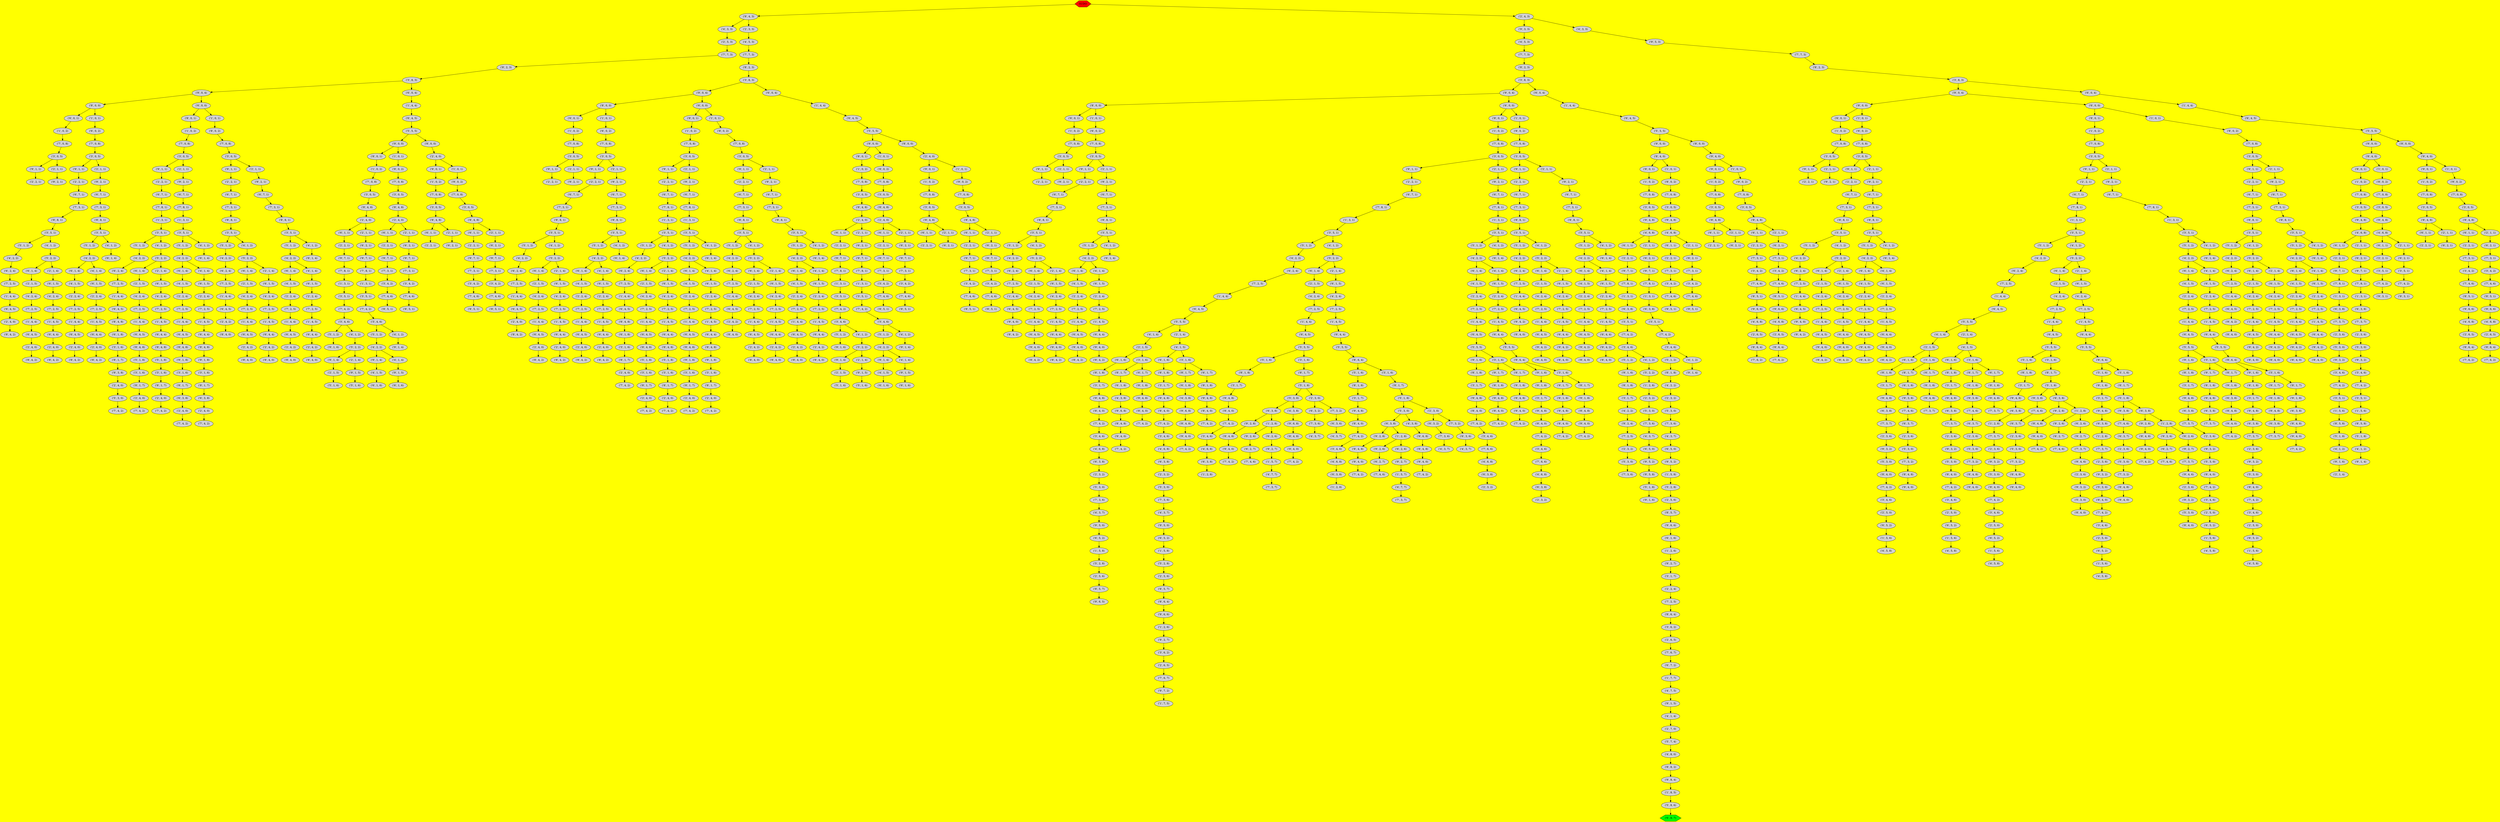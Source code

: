 digraph G {
   bgcolor="#FFFF00";
   node[style=filled];
   "SUDO"[shape=hexagon, fillcolor="#FF0000"];
   "[('9', 4, 3), 0]"[label="('9', 4, 3)"];
   "SUDO"->"[('9', 4, 3), 0]";
   "[('9', 4, 3), 0]"[label="('9', 4, 3)"];
   "[('4', 3, 3), 0]"[label="('4', 3, 3)"];
   "[('9', 4, 3), 0]"->"[('4', 3, 3), 0]";
   "[('4', 3, 3), 0]"[label="('4', 3, 3)"];
   "[('2', 5, 3), 0]"[label="('2', 5, 3)"];
   "[('4', 3, 3), 0]"->"[('2', 5, 3), 0]";
   "[('2', 5, 3), 0]"[label="('2', 5, 3)"];
   "[('7', 7, 3), 0]"[label="('7', 7, 3)"];
   "[('2', 5, 3), 0]"->"[('7', 7, 3), 0]";
   "[('7', 7, 3), 0]"[label="('7', 7, 3)"];
   "[('8', 2, 3), 0]"[label="('8', 2, 3)"];
   "[('7', 7, 3), 0]"->"[('8', 2, 3), 0]";
   "[('8', 2, 3), 0]"[label="('8', 2, 3)"];
   "[('3', 8, 3), 0]"[label="('3', 8, 3)"];
   "[('8', 2, 3), 0]"->"[('3', 8, 3), 0]";
   "[('3', 8, 3), 0]"[label="('3', 8, 3)"];
   "[('9', 0, 4), 0]"[label="('9', 0, 4)"];
   "[('3', 8, 3), 0]"->"[('9', 0, 4), 0]";
   "[('9', 0, 4), 0]"[label="('9', 0, 4)"];
   "[('8', 0, 0), 0]"[label="('8', 0, 0)"];
   "[('9', 0, 4), 0]"->"[('8', 0, 0), 0]";
   "[('8', 0, 0), 0]"[label="('8', 0, 0)"];
   "[('6', 0, 1), 0]"[label="('6', 0, 1)"];
   "[('8', 0, 0), 0]"->"[('6', 0, 1), 0]";
   "[('6', 0, 1), 0]"[label="('6', 0, 1)"];
   "[('1', 0, 2), 0]"[label="('1', 0, 2)"];
   "[('6', 0, 1), 0]"->"[('1', 0, 2), 0]";
   "[('1', 0, 2), 0]"[label="('1', 0, 2)"];
   "[('7', 0, 8), 0]"[label="('7', 0, 8)"];
   "[('1', 0, 2), 0]"->"[('7', 0, 8), 0]";
   "[('7', 0, 8), 0]"[label="('7', 0, 8)"];
   "[('3', 0, 5), 0]"[label="('3', 0, 5)"];
   "[('7', 0, 8), 0]"->"[('3', 0, 5), 0]";
   "[('3', 0, 5), 0]"[label="('3', 0, 5)"];
   "[('9', 1, 1), 0]"[label="('9', 1, 1)"];
   "[('3', 0, 5), 0]"->"[('9', 1, 1), 0]";
   "[('9', 1, 1), 0]"[label="('9', 1, 1)"];
   "[('2', 2, 1), 0]"[label="('2', 2, 1)"];
   "[('9', 1, 1), 0]"->"[('2', 2, 1), 0]";
   "[('3', 0, 5), 0]"[label="('3', 0, 5)"];
   "[('2', 1, 1), 2]"[label="('2', 1, 1)"];
   "[('3', 0, 5), 0]"->"[('2', 1, 1), 2]";
   "[('2', 1, 1), 2]"[label="('2', 1, 1)"];
   "[('9', 2, 1), 2]"[label="('9', 2, 1)"];
   "[('2', 1, 1), 2]"->"[('9', 2, 1), 2]";
   "[('8', 0, 0), 0]"[label="('8', 0, 0)"];
   "[('1', 0, 1), 8]"[label="('1', 0, 1)"];
   "[('8', 0, 0), 0]"->"[('1', 0, 1), 8]";
   "[('1', 0, 1), 8]"[label="('1', 0, 1)"];
   "[('6', 0, 2), 8]"[label="('6', 0, 2)"];
   "[('1', 0, 1), 8]"->"[('6', 0, 2), 8]";
   "[('6', 0, 2), 8]"[label="('6', 0, 2)"];
   "[('7', 0, 8), 8]"[label="('7', 0, 8)"];
   "[('6', 0, 2), 8]"->"[('7', 0, 8), 8]";
   "[('7', 0, 8), 8]"[label="('7', 0, 8)"];
   "[('3', 0, 5), 8]"[label="('3', 0, 5)"];
   "[('7', 0, 8), 8]"->"[('3', 0, 5), 8]";
   "[('3', 0, 5), 8]"[label="('3', 0, 5)"];
   "[('9', 1, 1), 8]"[label="('9', 1, 1)"];
   "[('3', 0, 5), 8]"->"[('9', 1, 1), 8]";
   "[('9', 1, 1), 8]"[label="('9', 1, 1)"];
   "[('2', 2, 1), 8]"[label="('2', 2, 1)"];
   "[('9', 1, 1), 8]"->"[('2', 2, 1), 8]";
   "[('2', 2, 1), 8]"[label="('2', 2, 1)"];
   "[('6', 7, 1), 8]"[label="('6', 7, 1)"];
   "[('2', 2, 1), 8]"->"[('6', 7, 1), 8]";
   "[('6', 7, 1), 8]"[label="('6', 7, 1)"];
   "[('7', 3, 1), 8]"[label="('7', 3, 1)"];
   "[('6', 7, 1), 8]"->"[('7', 3, 1), 8]";
   "[('7', 3, 1), 8]"[label="('7', 3, 1)"];
   "[('8', 8, 1), 8]"[label="('8', 8, 1)"];
   "[('7', 3, 1), 8]"->"[('8', 8, 1), 8]";
   "[('8', 8, 1), 8]"[label="('8', 8, 1)"];
   "[('3', 5, 1), 8]"[label="('3', 5, 1)"];
   "[('8', 8, 1), 8]"->"[('3', 5, 1), 8]";
   "[('3', 5, 1), 8]"[label="('3', 5, 1)"];
   "[('5', 1, 2), 8]"[label="('5', 1, 2)"];
   "[('3', 5, 1), 8]"->"[('5', 1, 2), 8]";
   "[('5', 1, 2), 8]"[label="('5', 1, 2)"];
   "[('4', 2, 2), 8]"[label="('4', 2, 2)"];
   "[('5', 1, 2), 8]"->"[('4', 2, 2), 8]";
   "[('4', 2, 2), 8]"[label="('4', 2, 2)"];
   "[('6', 2, 4), 8]"[label="('6', 2, 4)"];
   "[('4', 2, 2), 8]"->"[('6', 2, 4), 8]";
   "[('6', 2, 4), 8]"[label="('6', 2, 4)"];
   "[('7', 2, 5), 8]"[label="('7', 2, 5)"];
   "[('6', 2, 4), 8]"->"[('7', 2, 5), 8]";
   "[('7', 2, 5), 8]"[label="('7', 2, 5)"];
   "[('1', 4, 4), 8]"[label="('1', 4, 4)"];
   "[('7', 2, 5), 8]"->"[('1', 4, 4), 8]";
   "[('1', 4, 4), 8]"[label="('1', 4, 4)"];
   "[('6', 4, 5), 8]"[label="('6', 4, 5)"];
   "[('1', 4, 4), 8]"->"[('6', 4, 5), 8]";
   "[('6', 4, 5), 8]"[label="('6', 4, 5)"];
   "[('2', 4, 0), 8]"[label="('2', 4, 0)"];
   "[('6', 4, 5), 8]"->"[('2', 4, 0), 8]";
   "[('2', 4, 0), 8]"[label="('2', 4, 0)"];
   "[('8', 4, 2), 8]"[label="('8', 4, 2)"];
   "[('2', 4, 0), 8]"->"[('8', 4, 2), 8]";
   "[('3', 5, 1), 8]"[label="('3', 5, 1)"];
   "[('4', 1, 2), 16]"[label="('4', 1, 2)"];
   "[('3', 5, 1), 8]"->"[('4', 1, 2), 16]";
   "[('4', 1, 2), 16]"[label="('4', 1, 2)"];
   "[('5', 2, 2), 16]"[label="('5', 2, 2)"];
   "[('4', 1, 2), 16]"->"[('5', 2, 2), 16]";
   "[('5', 2, 2), 16]"[label="('5', 2, 2)"];
   "[('6', 1, 4), 16]"[label="('6', 1, 4)"];
   "[('5', 2, 2), 16]"->"[('6', 1, 4), 16]";
   "[('6', 1, 4), 16]"[label="('6', 1, 4)"];
   "[('2', 1, 5), 16]"[label="('2', 1, 5)"];
   "[('6', 1, 4), 16]"->"[('2', 1, 5), 16]";
   "[('2', 1, 5), 16]"[label="('2', 1, 5)"];
   "[('4', 2, 4), 16]"[label="('4', 2, 4)"];
   "[('2', 1, 5), 16]"->"[('4', 2, 4), 16]";
   "[('4', 2, 4), 16]"[label="('4', 2, 4)"];
   "[('7', 2, 5), 16]"[label="('7', 2, 5)"];
   "[('4', 2, 4), 16]"->"[('7', 2, 5), 16]";
   "[('7', 2, 5), 16]"[label="('7', 2, 5)"];
   "[('1', 4, 4), 16]"[label="('1', 4, 4)"];
   "[('7', 2, 5), 16]"->"[('1', 4, 4), 16]";
   "[('1', 4, 4), 16]"[label="('1', 4, 4)"];
   "[('6', 4, 5), 16]"[label="('6', 4, 5)"];
   "[('1', 4, 4), 16]"->"[('6', 4, 5), 16]";
   "[('6', 4, 5), 16]"[label="('6', 4, 5)"];
   "[('2', 4, 0), 16]"[label="('2', 4, 0)"];
   "[('6', 4, 5), 16]"->"[('2', 4, 0), 16]";
   "[('2', 4, 0), 16]"[label="('2', 4, 0)"];
   "[('8', 4, 2), 16]"[label="('8', 4, 2)"];
   "[('2', 4, 0), 16]"->"[('8', 4, 2), 16]";
   "[('5', 2, 2), 16]"[label="('5', 2, 2)"];
   "[('2', 1, 4), 24]"[label="('2', 1, 4)"];
   "[('5', 2, 2), 16]"->"[('2', 1, 4), 24]";
   "[('2', 1, 4), 24]"[label="('2', 1, 4)"];
   "[('6', 1, 5), 24]"[label="('6', 1, 5)"];
   "[('2', 1, 4), 24]"->"[('6', 1, 5), 24]";
   "[('6', 1, 5), 24]"[label="('6', 1, 5)"];
   "[('4', 2, 4), 24]"[label="('4', 2, 4)"];
   "[('6', 1, 5), 24]"->"[('4', 2, 4), 24]";
   "[('4', 2, 4), 24]"[label="('4', 2, 4)"];
   "[('7', 2, 5), 24]"[label="('7', 2, 5)"];
   "[('4', 2, 4), 24]"->"[('7', 2, 5), 24]";
   "[('7', 2, 5), 24]"[label="('7', 2, 5)"];
   "[('1', 4, 5), 24]"[label="('1', 4, 5)"];
   "[('7', 2, 5), 24]"->"[('1', 4, 5), 24]";
   "[('1', 4, 5), 24]"[label="('1', 4, 5)"];
   "[('6', 4, 4), 24]"[label="('6', 4, 4)"];
   "[('1', 4, 5), 24]"->"[('6', 4, 4), 24]";
   "[('6', 4, 4), 24]"[label="('6', 4, 4)"];
   "[('2', 4, 0), 24]"[label="('2', 4, 0)"];
   "[('6', 4, 4), 24]"->"[('2', 4, 0), 24]";
   "[('2', 4, 0), 24]"[label="('2', 4, 0)"];
   "[('8', 4, 2), 24]"[label="('8', 4, 2)"];
   "[('2', 4, 0), 24]"->"[('8', 4, 2), 24]";
   "[('3', 0, 5), 8]"[label="('3', 0, 5)"];
   "[('2', 1, 1), 40]"[label="('2', 1, 1)"];
   "[('3', 0, 5), 8]"->"[('2', 1, 1), 40]";
   "[('2', 1, 1), 40]"[label="('2', 1, 1)"];
   "[('9', 2, 1), 40]"[label="('9', 2, 1)"];
   "[('2', 1, 1), 40]"->"[('9', 2, 1), 40]";
   "[('9', 2, 1), 40]"[label="('9', 2, 1)"];
   "[('6', 7, 1), 40]"[label="('6', 7, 1)"];
   "[('9', 2, 1), 40]"->"[('6', 7, 1), 40]";
   "[('6', 7, 1), 40]"[label="('6', 7, 1)"];
   "[('7', 3, 1), 40]"[label="('7', 3, 1)"];
   "[('6', 7, 1), 40]"->"[('7', 3, 1), 40]";
   "[('7', 3, 1), 40]"[label="('7', 3, 1)"];
   "[('8', 8, 1), 40]"[label="('8', 8, 1)"];
   "[('7', 3, 1), 40]"->"[('8', 8, 1), 40]";
   "[('8', 8, 1), 40]"[label="('8', 8, 1)"];
   "[('3', 5, 1), 40]"[label="('3', 5, 1)"];
   "[('8', 8, 1), 40]"->"[('3', 5, 1), 40]";
   "[('3', 5, 1), 40]"[label="('3', 5, 1)"];
   "[('5', 1, 2), 40]"[label="('5', 1, 2)"];
   "[('3', 5, 1), 40]"->"[('5', 1, 2), 40]";
   "[('5', 1, 2), 40]"[label="('5', 1, 2)"];
   "[('4', 2, 2), 40]"[label="('4', 2, 2)"];
   "[('5', 1, 2), 40]"->"[('4', 2, 2), 40]";
   "[('4', 2, 2), 40]"[label="('4', 2, 2)"];
   "[('6', 1, 4), 40]"[label="('6', 1, 4)"];
   "[('4', 2, 2), 40]"->"[('6', 1, 4), 40]";
   "[('6', 1, 4), 40]"[label="('6', 1, 4)"];
   "[('4', 1, 5), 40]"[label="('4', 1, 5)"];
   "[('6', 1, 4), 40]"->"[('4', 1, 5), 40]";
   "[('4', 1, 5), 40]"[label="('4', 1, 5)"];
   "[('2', 2, 4), 40]"[label="('2', 2, 4)"];
   "[('4', 1, 5), 40]"->"[('2', 2, 4), 40]";
   "[('2', 2, 4), 40]"[label="('2', 2, 4)"];
   "[('7', 2, 5), 40]"[label="('7', 2, 5)"];
   "[('2', 2, 4), 40]"->"[('7', 2, 5), 40]";
   "[('7', 2, 5), 40]"[label="('7', 2, 5)"];
   "[('1', 4, 4), 40]"[label="('1', 4, 4)"];
   "[('7', 2, 5), 40]"->"[('1', 4, 4), 40]";
   "[('1', 4, 4), 40]"[label="('1', 4, 4)"];
   "[('6', 4, 5), 40]"[label="('6', 4, 5)"];
   "[('1', 4, 4), 40]"->"[('6', 4, 5), 40]";
   "[('6', 4, 5), 40]"[label="('6', 4, 5)"];
   "[('2', 4, 0), 40]"[label="('2', 4, 0)"];
   "[('6', 4, 5), 40]"->"[('2', 4, 0), 40]";
   "[('2', 4, 0), 40]"[label="('2', 4, 0)"];
   "[('8', 4, 2), 40]"[label="('8', 4, 2)"];
   "[('2', 4, 0), 40]"->"[('8', 4, 2), 40]";
   "[('4', 2, 2), 40]"[label="('4', 2, 2)"];
   "[('4', 1, 4), 48]"[label="('4', 1, 4)"];
   "[('4', 2, 2), 40]"->"[('4', 1, 4), 48]";
   "[('4', 1, 4), 48]"[label="('4', 1, 4)"];
   "[('6', 1, 5), 48]"[label="('6', 1, 5)"];
   "[('4', 1, 4), 48]"->"[('6', 1, 5), 48]";
   "[('6', 1, 5), 48]"[label="('6', 1, 5)"];
   "[('2', 2, 4), 48]"[label="('2', 2, 4)"];
   "[('6', 1, 5), 48]"->"[('2', 2, 4), 48]";
   "[('2', 2, 4), 48]"[label="('2', 2, 4)"];
   "[('7', 2, 5), 48]"[label="('7', 2, 5)"];
   "[('2', 2, 4), 48]"->"[('7', 2, 5), 48]";
   "[('7', 2, 5), 48]"[label="('7', 2, 5)"];
   "[('1', 4, 5), 48]"[label="('1', 4, 5)"];
   "[('7', 2, 5), 48]"->"[('1', 4, 5), 48]";
   "[('1', 4, 5), 48]"[label="('1', 4, 5)"];
   "[('6', 4, 4), 48]"[label="('6', 4, 4)"];
   "[('1', 4, 5), 48]"->"[('6', 4, 4), 48]";
   "[('6', 4, 4), 48]"[label="('6', 4, 4)"];
   "[('2', 4, 0), 48]"[label="('2', 4, 0)"];
   "[('6', 4, 4), 48]"->"[('2', 4, 0), 48]";
   "[('2', 4, 0), 48]"[label="('2', 4, 0)"];
   "[('8', 4, 2), 48]"[label="('8', 4, 2)"];
   "[('2', 4, 0), 48]"->"[('8', 4, 2), 48]";
   "[('3', 5, 1), 40]"[label="('3', 5, 1)"];
   "[('4', 1, 2), 58]"[label="('4', 1, 2)"];
   "[('3', 5, 1), 40]"->"[('4', 1, 2), 58]";
   "[('4', 1, 2), 58]"[label="('4', 1, 2)"];
   "[('6', 1, 4), 58]"[label="('6', 1, 4)"];
   "[('4', 1, 2), 58]"->"[('6', 1, 4), 58]";
   "[('9', 0, 4), 0]"[label="('9', 0, 4)"];
   "[('6', 0, 0), 71]"[label="('6', 0, 0)"];
   "[('9', 0, 4), 0]"->"[('6', 0, 0), 71]";
   "[('6', 0, 0), 71]"[label="('6', 0, 0)"];
   "[('8', 0, 1), 71]"[label="('8', 0, 1)"];
   "[('6', 0, 0), 71]"->"[('8', 0, 1), 71]";
   "[('8', 0, 1), 71]"[label="('8', 0, 1)"];
   "[('1', 0, 2), 71]"[label="('1', 0, 2)"];
   "[('8', 0, 1), 71]"->"[('1', 0, 2), 71]";
   "[('1', 0, 2), 71]"[label="('1', 0, 2)"];
   "[('7', 0, 8), 71]"[label="('7', 0, 8)"];
   "[('1', 0, 2), 71]"->"[('7', 0, 8), 71]";
   "[('7', 0, 8), 71]"[label="('7', 0, 8)"];
   "[('3', 0, 5), 71]"[label="('3', 0, 5)"];
   "[('7', 0, 8), 71]"->"[('3', 0, 5), 71]";
   "[('3', 0, 5), 71]"[label="('3', 0, 5)"];
   "[('9', 1, 1), 71]"[label="('9', 1, 1)"];
   "[('3', 0, 5), 71]"->"[('9', 1, 1), 71]";
   "[('9', 1, 1), 71]"[label="('9', 1, 1)"];
   "[('2', 2, 1), 71]"[label="('2', 2, 1)"];
   "[('9', 1, 1), 71]"->"[('2', 2, 1), 71]";
   "[('2', 2, 1), 71]"[label="('2', 2, 1)"];
   "[('6', 7, 1), 71]"[label="('6', 7, 1)"];
   "[('2', 2, 1), 71]"->"[('6', 7, 1), 71]";
   "[('6', 7, 1), 71]"[label="('6', 7, 1)"];
   "[('7', 8, 1), 71]"[label="('7', 8, 1)"];
   "[('6', 7, 1), 71]"->"[('7', 8, 1), 71]";
   "[('7', 8, 1), 71]"[label="('7', 8, 1)"];
   "[('1', 3, 1), 71]"[label="('1', 3, 1)"];
   "[('7', 8, 1), 71]"->"[('1', 3, 1), 71]";
   "[('1', 3, 1), 71]"[label="('1', 3, 1)"];
   "[('3', 5, 1), 71]"[label="('3', 5, 1)"];
   "[('1', 3, 1), 71]"->"[('3', 5, 1), 71]";
   "[('3', 5, 1), 71]"[label="('3', 5, 1)"];
   "[('5', 1, 2), 71]"[label="('5', 1, 2)"];
   "[('3', 5, 1), 71]"->"[('5', 1, 2), 71]";
   "[('5', 1, 2), 71]"[label="('5', 1, 2)"];
   "[('4', 2, 2), 71]"[label="('4', 2, 2)"];
   "[('5', 1, 2), 71]"->"[('4', 2, 2), 71]";
   "[('4', 2, 2), 71]"[label="('4', 2, 2)"];
   "[('6', 2, 4), 71]"[label="('6', 2, 4)"];
   "[('4', 2, 2), 71]"->"[('6', 2, 4), 71]";
   "[('6', 2, 4), 71]"[label="('6', 2, 4)"];
   "[('7', 2, 5), 71]"[label="('7', 2, 5)"];
   "[('6', 2, 4), 71]"->"[('7', 2, 5), 71]";
   "[('7', 2, 5), 71]"[label="('7', 2, 5)"];
   "[('1', 4, 4), 71]"[label="('1', 4, 4)"];
   "[('7', 2, 5), 71]"->"[('1', 4, 4), 71]";
   "[('1', 4, 4), 71]"[label="('1', 4, 4)"];
   "[('6', 4, 5), 71]"[label="('6', 4, 5)"];
   "[('1', 4, 4), 71]"->"[('6', 4, 5), 71]";
   "[('6', 4, 5), 71]"[label="('6', 4, 5)"];
   "[('8', 4, 8), 71]"[label="('8', 4, 8)"];
   "[('6', 4, 5), 71]"->"[('8', 4, 8), 71]";
   "[('8', 4, 8), 71]"[label="('8', 4, 8)"];
   "[('6', 1, 8), 71]"[label="('6', 1, 8)"];
   "[('8', 4, 8), 71]"->"[('6', 1, 8), 71]";
   "[('6', 1, 8), 71]"[label="('6', 1, 8)"];
   "[('3', 1, 6), 71]"[label="('3', 1, 6)"];
   "[('6', 1, 8), 71]"->"[('3', 1, 6), 71]";
   "[('3', 1, 6), 71]"[label="('3', 1, 6)"];
   "[('8', 1, 7), 71]"[label="('8', 1, 7)"];
   "[('3', 1, 6), 71]"->"[('8', 1, 7), 71]";
   "[('8', 1, 7), 71]"[label="('8', 1, 7)"];
   "[('9', 3, 8), 71]"[label="('9', 3, 8)"];
   "[('8', 1, 7), 71]"->"[('9', 3, 8), 71]";
   "[('9', 3, 8), 71]"[label="('9', 3, 8)"];
   "[('2', 4, 0), 71]"[label="('2', 4, 0)"];
   "[('9', 3, 8), 71]"->"[('2', 4, 0), 71]";
   "[('2', 4, 0), 71]"[label="('2', 4, 0)"];
   "[('5', 3, 0), 71]"[label="('5', 3, 0)"];
   "[('2', 4, 0), 71]"->"[('5', 3, 0), 71]";
   "[('5', 3, 0), 71]"[label="('5', 3, 0)"];
   "[('7', 4, 2), 71]"[label="('7', 4, 2)"];
   "[('5', 3, 0), 71]"->"[('7', 4, 2), 71]";
   "[('3', 5, 1), 71]"[label="('3', 5, 1)"];
   "[('4', 1, 2), 85]"[label="('4', 1, 2)"];
   "[('3', 5, 1), 71]"->"[('4', 1, 2), 85]";
   "[('4', 1, 2), 85]"[label="('4', 1, 2)"];
   "[('5', 2, 2), 85]"[label="('5', 2, 2)"];
   "[('4', 1, 2), 85]"->"[('5', 2, 2), 85]";
   "[('5', 2, 2), 85]"[label="('5', 2, 2)"];
   "[('6', 1, 4), 85]"[label="('6', 1, 4)"];
   "[('5', 2, 2), 85]"->"[('6', 1, 4), 85]";
   "[('6', 1, 4), 85]"[label="('6', 1, 4)"];
   "[('2', 1, 5), 85]"[label="('2', 1, 5)"];
   "[('6', 1, 4), 85]"->"[('2', 1, 5), 85]";
   "[('2', 1, 5), 85]"[label="('2', 1, 5)"];
   "[('4', 2, 4), 85]"[label="('4', 2, 4)"];
   "[('2', 1, 5), 85]"->"[('4', 2, 4), 85]";
   "[('4', 2, 4), 85]"[label="('4', 2, 4)"];
   "[('7', 2, 5), 85]"[label="('7', 2, 5)"];
   "[('4', 2, 4), 85]"->"[('7', 2, 5), 85]";
   "[('7', 2, 5), 85]"[label="('7', 2, 5)"];
   "[('1', 4, 4), 85]"[label="('1', 4, 4)"];
   "[('7', 2, 5), 85]"->"[('1', 4, 4), 85]";
   "[('1', 4, 4), 85]"[label="('1', 4, 4)"];
   "[('6', 4, 5), 85]"[label="('6', 4, 5)"];
   "[('1', 4, 4), 85]"->"[('6', 4, 5), 85]";
   "[('6', 4, 5), 85]"[label="('6', 4, 5)"];
   "[('8', 4, 8), 85]"[label="('8', 4, 8)"];
   "[('6', 4, 5), 85]"->"[('8', 4, 8), 85]";
   "[('8', 4, 8), 85]"[label="('8', 4, 8)"];
   "[('5', 1, 8), 85]"[label="('5', 1, 8)"];
   "[('8', 4, 8), 85]"->"[('5', 1, 8), 85]";
   "[('5', 1, 8), 85]"[label="('5', 1, 8)"];
   "[('3', 1, 6), 85]"[label="('3', 1, 6)"];
   "[('5', 1, 8), 85]"->"[('3', 1, 6), 85]";
   "[('3', 1, 6), 85]"[label="('3', 1, 6)"];
   "[('8', 1, 7), 85]"[label="('8', 1, 7)"];
   "[('3', 1, 6), 85]"->"[('8', 1, 7), 85]";
   "[('8', 1, 7), 85]"[label="('8', 1, 7)"];
   "[('2', 4, 0), 85]"[label="('2', 4, 0)"];
   "[('8', 1, 7), 85]"->"[('2', 4, 0), 85]";
   "[('2', 4, 0), 85]"[label="('2', 4, 0)"];
   "[('7', 4, 2), 85]"[label="('7', 4, 2)"];
   "[('2', 4, 0), 85]"->"[('7', 4, 2), 85]";
   "[('5', 2, 2), 85]"[label="('5', 2, 2)"];
   "[('2', 1, 4), 97]"[label="('2', 1, 4)"];
   "[('5', 2, 2), 85]"->"[('2', 1, 4), 97]";
   "[('2', 1, 4), 97]"[label="('2', 1, 4)"];
   "[('6', 1, 5), 97]"[label="('6', 1, 5)"];
   "[('2', 1, 4), 97]"->"[('6', 1, 5), 97]";
   "[('6', 1, 5), 97]"[label="('6', 1, 5)"];
   "[('4', 2, 4), 97]"[label="('4', 2, 4)"];
   "[('6', 1, 5), 97]"->"[('4', 2, 4), 97]";
   "[('4', 2, 4), 97]"[label="('4', 2, 4)"];
   "[('7', 2, 5), 97]"[label="('7', 2, 5)"];
   "[('4', 2, 4), 97]"->"[('7', 2, 5), 97]";
   "[('7', 2, 5), 97]"[label="('7', 2, 5)"];
   "[('1', 4, 5), 97]"[label="('1', 4, 5)"];
   "[('7', 2, 5), 97]"->"[('1', 4, 5), 97]";
   "[('1', 4, 5), 97]"[label="('1', 4, 5)"];
   "[('6', 4, 4), 97]"[label="('6', 4, 4)"];
   "[('1', 4, 5), 97]"->"[('6', 4, 4), 97]";
   "[('6', 4, 4), 97]"[label="('6', 4, 4)"];
   "[('8', 4, 8), 97]"[label="('8', 4, 8)"];
   "[('6', 4, 4), 97]"->"[('8', 4, 8), 97]";
   "[('8', 4, 8), 97]"[label="('8', 4, 8)"];
   "[('5', 1, 8), 97]"[label="('5', 1, 8)"];
   "[('8', 4, 8), 97]"->"[('5', 1, 8), 97]";
   "[('5', 1, 8), 97]"[label="('5', 1, 8)"];
   "[('3', 1, 6), 97]"[label="('3', 1, 6)"];
   "[('5', 1, 8), 97]"->"[('3', 1, 6), 97]";
   "[('3', 1, 6), 97]"[label="('3', 1, 6)"];
   "[('8', 1, 7), 97]"[label="('8', 1, 7)"];
   "[('3', 1, 6), 97]"->"[('8', 1, 7), 97]";
   "[('8', 1, 7), 97]"[label="('8', 1, 7)"];
   "[('2', 4, 0), 97]"[label="('2', 4, 0)"];
   "[('8', 1, 7), 97]"->"[('2', 4, 0), 97]";
   "[('2', 4, 0), 97]"[label="('2', 4, 0)"];
   "[('7', 4, 2), 97]"[label="('7', 4, 2)"];
   "[('2', 4, 0), 97]"->"[('7', 4, 2), 97]";
   "[('3', 0, 5), 71]"[label="('3', 0, 5)"];
   "[('2', 1, 1), 117]"[label="('2', 1, 1)"];
   "[('3', 0, 5), 71]"->"[('2', 1, 1), 117]";
   "[('2', 1, 1), 117]"[label="('2', 1, 1)"];
   "[('9', 2, 1), 117]"[label="('9', 2, 1)"];
   "[('2', 1, 1), 117]"->"[('9', 2, 1), 117]";
   "[('9', 2, 1), 117]"[label="('9', 2, 1)"];
   "[('6', 7, 1), 117]"[label="('6', 7, 1)"];
   "[('9', 2, 1), 117]"->"[('6', 7, 1), 117]";
   "[('6', 7, 1), 117]"[label="('6', 7, 1)"];
   "[('7', 8, 1), 117]"[label="('7', 8, 1)"];
   "[('6', 7, 1), 117]"->"[('7', 8, 1), 117]";
   "[('7', 8, 1), 117]"[label="('7', 8, 1)"];
   "[('1', 3, 1), 117]"[label="('1', 3, 1)"];
   "[('7', 8, 1), 117]"->"[('1', 3, 1), 117]";
   "[('1', 3, 1), 117]"[label="('1', 3, 1)"];
   "[('3', 5, 1), 117]"[label="('3', 5, 1)"];
   "[('1', 3, 1), 117]"->"[('3', 5, 1), 117]";
   "[('3', 5, 1), 117]"[label="('3', 5, 1)"];
   "[('5', 1, 2), 117]"[label="('5', 1, 2)"];
   "[('3', 5, 1), 117]"->"[('5', 1, 2), 117]";
   "[('5', 1, 2), 117]"[label="('5', 1, 2)"];
   "[('4', 2, 2), 117]"[label="('4', 2, 2)"];
   "[('5', 1, 2), 117]"->"[('4', 2, 2), 117]";
   "[('4', 2, 2), 117]"[label="('4', 2, 2)"];
   "[('6', 1, 4), 117]"[label="('6', 1, 4)"];
   "[('4', 2, 2), 117]"->"[('6', 1, 4), 117]";
   "[('6', 1, 4), 117]"[label="('6', 1, 4)"];
   "[('4', 1, 5), 117]"[label="('4', 1, 5)"];
   "[('6', 1, 4), 117]"->"[('4', 1, 5), 117]";
   "[('4', 1, 5), 117]"[label="('4', 1, 5)"];
   "[('2', 2, 4), 117]"[label="('2', 2, 4)"];
   "[('4', 1, 5), 117]"->"[('2', 2, 4), 117]";
   "[('2', 2, 4), 117]"[label="('2', 2, 4)"];
   "[('7', 2, 5), 117]"[label="('7', 2, 5)"];
   "[('2', 2, 4), 117]"->"[('7', 2, 5), 117]";
   "[('7', 2, 5), 117]"[label="('7', 2, 5)"];
   "[('1', 4, 4), 117]"[label="('1', 4, 4)"];
   "[('7', 2, 5), 117]"->"[('1', 4, 4), 117]";
   "[('1', 4, 4), 117]"[label="('1', 4, 4)"];
   "[('6', 4, 5), 117]"[label="('6', 4, 5)"];
   "[('1', 4, 4), 117]"->"[('6', 4, 5), 117]";
   "[('6', 4, 5), 117]"[label="('6', 4, 5)"];
   "[('8', 4, 8), 117]"[label="('8', 4, 8)"];
   "[('6', 4, 5), 117]"->"[('8', 4, 8), 117]";
   "[('8', 4, 8), 117]"[label="('8', 4, 8)"];
   "[('9', 1, 8), 117]"[label="('9', 1, 8)"];
   "[('8', 4, 8), 117]"->"[('9', 1, 8), 117]";
   "[('9', 1, 8), 117]"[label="('9', 1, 8)"];
   "[('3', 1, 6), 117]"[label="('3', 1, 6)"];
   "[('9', 1, 8), 117]"->"[('3', 1, 6), 117]";
   "[('3', 1, 6), 117]"[label="('3', 1, 6)"];
   "[('8', 1, 7), 117]"[label="('8', 1, 7)"];
   "[('3', 1, 6), 117]"->"[('8', 1, 7), 117]";
   "[('8', 1, 7), 117]"[label="('8', 1, 7)"];
   "[('6', 3, 8), 117]"[label="('6', 3, 8)"];
   "[('8', 1, 7), 117]"->"[('6', 3, 8), 117]";
   "[('6', 3, 8), 117]"[label="('6', 3, 8)"];
   "[('2', 4, 0), 117]"[label="('2', 4, 0)"];
   "[('6', 3, 8), 117]"->"[('2', 4, 0), 117]";
   "[('2', 4, 0), 117]"[label="('2', 4, 0)"];
   "[('7', 4, 2), 117]"[label="('7', 4, 2)"];
   "[('2', 4, 0), 117]"->"[('7', 4, 2), 117]";
   "[('4', 2, 2), 117]"[label="('4', 2, 2)"];
   "[('4', 1, 4), 130]"[label="('4', 1, 4)"];
   "[('4', 2, 2), 117]"->"[('4', 1, 4), 130]";
   "[('4', 1, 4), 130]"[label="('4', 1, 4)"];
   "[('6', 1, 5), 130]"[label="('6', 1, 5)"];
   "[('4', 1, 4), 130]"->"[('6', 1, 5), 130]";
   "[('6', 1, 5), 130]"[label="('6', 1, 5)"];
   "[('2', 2, 4), 130]"[label="('2', 2, 4)"];
   "[('6', 1, 5), 130]"->"[('2', 2, 4), 130]";
   "[('2', 2, 4), 130]"[label="('2', 2, 4)"];
   "[('7', 2, 5), 130]"[label="('7', 2, 5)"];
   "[('2', 2, 4), 130]"->"[('7', 2, 5), 130]";
   "[('7', 2, 5), 130]"[label="('7', 2, 5)"];
   "[('1', 4, 5), 130]"[label="('1', 4, 5)"];
   "[('7', 2, 5), 130]"->"[('1', 4, 5), 130]";
   "[('1', 4, 5), 130]"[label="('1', 4, 5)"];
   "[('6', 4, 4), 130]"[label="('6', 4, 4)"];
   "[('1', 4, 5), 130]"->"[('6', 4, 4), 130]";
   "[('6', 4, 4), 130]"[label="('6', 4, 4)"];
   "[('8', 4, 8), 130]"[label="('8', 4, 8)"];
   "[('6', 4, 4), 130]"->"[('8', 4, 8), 130]";
   "[('8', 4, 8), 130]"[label="('8', 4, 8)"];
   "[('9', 1, 8), 130]"[label="('9', 1, 8)"];
   "[('8', 4, 8), 130]"->"[('9', 1, 8), 130]";
   "[('9', 1, 8), 130]"[label="('9', 1, 8)"];
   "[('3', 1, 6), 130]"[label="('3', 1, 6)"];
   "[('9', 1, 8), 130]"->"[('3', 1, 6), 130]";
   "[('3', 1, 6), 130]"[label="('3', 1, 6)"];
   "[('8', 1, 7), 130]"[label="('8', 1, 7)"];
   "[('3', 1, 6), 130]"->"[('8', 1, 7), 130]";
   "[('8', 1, 7), 130]"[label="('8', 1, 7)"];
   "[('6', 3, 8), 130]"[label="('6', 3, 8)"];
   "[('8', 1, 7), 130]"->"[('6', 3, 8), 130]";
   "[('6', 3, 8), 130]"[label="('6', 3, 8)"];
   "[('2', 4, 0), 130]"[label="('2', 4, 0)"];
   "[('6', 3, 8), 130]"->"[('2', 4, 0), 130]";
   "[('2', 4, 0), 130]"[label="('2', 4, 0)"];
   "[('7', 4, 2), 130]"[label="('7', 4, 2)"];
   "[('2', 4, 0), 130]"->"[('7', 4, 2), 130]";
   "[('3', 5, 1), 117]"[label="('3', 5, 1)"];
   "[('4', 1, 2), 145]"[label="('4', 1, 2)"];
   "[('3', 5, 1), 117]"->"[('4', 1, 2), 145]";
   "[('4', 1, 2), 145]"[label="('4', 1, 2)"];
   "[('6', 1, 4), 145]"[label="('6', 1, 4)"];
   "[('4', 1, 2), 145]"->"[('6', 1, 4), 145]";
   "[('6', 0, 0), 71]"[label="('6', 0, 0)"];
   "[('1', 0, 1), 157]"[label="('1', 0, 1)"];
   "[('6', 0, 0), 71]"->"[('1', 0, 1), 157]";
   "[('1', 0, 1), 157]"[label="('1', 0, 1)"];
   "[('8', 0, 2), 157]"[label="('8', 0, 2)"];
   "[('1', 0, 1), 157]"->"[('8', 0, 2), 157]";
   "[('8', 0, 2), 157]"[label="('8', 0, 2)"];
   "[('7', 0, 8), 157]"[label="('7', 0, 8)"];
   "[('8', 0, 2), 157]"->"[('7', 0, 8), 157]";
   "[('7', 0, 8), 157]"[label="('7', 0, 8)"];
   "[('3', 0, 5), 157]"[label="('3', 0, 5)"];
   "[('7', 0, 8), 157]"->"[('3', 0, 5), 157]";
   "[('3', 0, 5), 157]"[label="('3', 0, 5)"];
   "[('9', 1, 1), 157]"[label="('9', 1, 1)"];
   "[('3', 0, 5), 157]"->"[('9', 1, 1), 157]";
   "[('9', 1, 1), 157]"[label="('9', 1, 1)"];
   "[('2', 2, 1), 157]"[label="('2', 2, 1)"];
   "[('9', 1, 1), 157]"->"[('2', 2, 1), 157]";
   "[('2', 2, 1), 157]"[label="('2', 2, 1)"];
   "[('6', 7, 1), 157]"[label="('6', 7, 1)"];
   "[('2', 2, 1), 157]"->"[('6', 7, 1), 157]";
   "[('6', 7, 1), 157]"[label="('6', 7, 1)"];
   "[('7', 3, 1), 157]"[label="('7', 3, 1)"];
   "[('6', 7, 1), 157]"->"[('7', 3, 1), 157]";
   "[('7', 3, 1), 157]"[label="('7', 3, 1)"];
   "[('8', 8, 1), 157]"[label="('8', 8, 1)"];
   "[('7', 3, 1), 157]"->"[('8', 8, 1), 157]";
   "[('8', 8, 1), 157]"[label="('8', 8, 1)"];
   "[('3', 5, 1), 157]"[label="('3', 5, 1)"];
   "[('8', 8, 1), 157]"->"[('3', 5, 1), 157]";
   "[('3', 5, 1), 157]"[label="('3', 5, 1)"];
   "[('5', 1, 2), 157]"[label="('5', 1, 2)"];
   "[('3', 5, 1), 157]"->"[('5', 1, 2), 157]";
   "[('5', 1, 2), 157]"[label="('5', 1, 2)"];
   "[('4', 2, 2), 157]"[label="('4', 2, 2)"];
   "[('5', 1, 2), 157]"->"[('4', 2, 2), 157]";
   "[('4', 2, 2), 157]"[label="('4', 2, 2)"];
   "[('6', 2, 4), 157]"[label="('6', 2, 4)"];
   "[('4', 2, 2), 157]"->"[('6', 2, 4), 157]";
   "[('6', 2, 4), 157]"[label="('6', 2, 4)"];
   "[('7', 2, 5), 157]"[label="('7', 2, 5)"];
   "[('6', 2, 4), 157]"->"[('7', 2, 5), 157]";
   "[('7', 2, 5), 157]"[label="('7', 2, 5)"];
   "[('1', 4, 4), 157]"[label="('1', 4, 4)"];
   "[('7', 2, 5), 157]"->"[('1', 4, 4), 157]";
   "[('1', 4, 4), 157]"[label="('1', 4, 4)"];
   "[('6', 4, 5), 157]"[label="('6', 4, 5)"];
   "[('1', 4, 4), 157]"->"[('6', 4, 5), 157]";
   "[('6', 4, 5), 157]"[label="('6', 4, 5)"];
   "[('2', 4, 2), 157]"[label="('2', 4, 2)"];
   "[('6', 4, 5), 157]"->"[('2', 4, 2), 157]";
   "[('2', 4, 2), 157]"[label="('2', 4, 2)"];
   "[('8', 4, 0), 157]"[label="('8', 4, 0)"];
   "[('2', 4, 2), 157]"->"[('8', 4, 0), 157]";
   "[('3', 5, 1), 157]"[label="('3', 5, 1)"];
   "[('4', 1, 2), 165]"[label="('4', 1, 2)"];
   "[('3', 5, 1), 157]"->"[('4', 1, 2), 165]";
   "[('4', 1, 2), 165]"[label="('4', 1, 2)"];
   "[('5', 2, 2), 165]"[label="('5', 2, 2)"];
   "[('4', 1, 2), 165]"->"[('5', 2, 2), 165]";
   "[('5', 2, 2), 165]"[label="('5', 2, 2)"];
   "[('6', 1, 4), 165]"[label="('6', 1, 4)"];
   "[('5', 2, 2), 165]"->"[('6', 1, 4), 165]";
   "[('6', 1, 4), 165]"[label="('6', 1, 4)"];
   "[('2', 1, 5), 165]"[label="('2', 1, 5)"];
   "[('6', 1, 4), 165]"->"[('2', 1, 5), 165]";
   "[('2', 1, 5), 165]"[label="('2', 1, 5)"];
   "[('4', 2, 4), 165]"[label="('4', 2, 4)"];
   "[('2', 1, 5), 165]"->"[('4', 2, 4), 165]";
   "[('4', 2, 4), 165]"[label="('4', 2, 4)"];
   "[('7', 2, 5), 165]"[label="('7', 2, 5)"];
   "[('4', 2, 4), 165]"->"[('7', 2, 5), 165]";
   "[('7', 2, 5), 165]"[label="('7', 2, 5)"];
   "[('1', 4, 4), 165]"[label="('1', 4, 4)"];
   "[('7', 2, 5), 165]"->"[('1', 4, 4), 165]";
   "[('1', 4, 4), 165]"[label="('1', 4, 4)"];
   "[('6', 4, 5), 165]"[label="('6', 4, 5)"];
   "[('1', 4, 4), 165]"->"[('6', 4, 5), 165]";
   "[('6', 4, 5), 165]"[label="('6', 4, 5)"];
   "[('2', 4, 2), 165]"[label="('2', 4, 2)"];
   "[('6', 4, 5), 165]"->"[('2', 4, 2), 165]";
   "[('2', 4, 2), 165]"[label="('2', 4, 2)"];
   "[('8', 4, 0), 165]"[label="('8', 4, 0)"];
   "[('2', 4, 2), 165]"->"[('8', 4, 0), 165]";
   "[('5', 2, 2), 165]"[label="('5', 2, 2)"];
   "[('2', 1, 4), 173]"[label="('2', 1, 4)"];
   "[('5', 2, 2), 165]"->"[('2', 1, 4), 173]";
   "[('2', 1, 4), 173]"[label="('2', 1, 4)"];
   "[('6', 1, 5), 173]"[label="('6', 1, 5)"];
   "[('2', 1, 4), 173]"->"[('6', 1, 5), 173]";
   "[('6', 1, 5), 173]"[label="('6', 1, 5)"];
   "[('4', 2, 4), 173]"[label="('4', 2, 4)"];
   "[('6', 1, 5), 173]"->"[('4', 2, 4), 173]";
   "[('4', 2, 4), 173]"[label="('4', 2, 4)"];
   "[('7', 2, 5), 173]"[label="('7', 2, 5)"];
   "[('4', 2, 4), 173]"->"[('7', 2, 5), 173]";
   "[('7', 2, 5), 173]"[label="('7', 2, 5)"];
   "[('1', 4, 5), 173]"[label="('1', 4, 5)"];
   "[('7', 2, 5), 173]"->"[('1', 4, 5), 173]";
   "[('1', 4, 5), 173]"[label="('1', 4, 5)"];
   "[('6', 4, 4), 173]"[label="('6', 4, 4)"];
   "[('1', 4, 5), 173]"->"[('6', 4, 4), 173]";
   "[('6', 4, 4), 173]"[label="('6', 4, 4)"];
   "[('2', 4, 2), 173]"[label="('2', 4, 2)"];
   "[('6', 4, 4), 173]"->"[('2', 4, 2), 173]";
   "[('2', 4, 2), 173]"[label="('2', 4, 2)"];
   "[('8', 4, 0), 173]"[label="('8', 4, 0)"];
   "[('2', 4, 2), 173]"->"[('8', 4, 0), 173]";
   "[('3', 0, 5), 157]"[label="('3', 0, 5)"];
   "[('2', 1, 1), 189]"[label="('2', 1, 1)"];
   "[('3', 0, 5), 157]"->"[('2', 1, 1), 189]";
   "[('2', 1, 1), 189]"[label="('2', 1, 1)"];
   "[('9', 2, 1), 189]"[label="('9', 2, 1)"];
   "[('2', 1, 1), 189]"->"[('9', 2, 1), 189]";
   "[('9', 2, 1), 189]"[label="('9', 2, 1)"];
   "[('6', 7, 1), 189]"[label="('6', 7, 1)"];
   "[('9', 2, 1), 189]"->"[('6', 7, 1), 189]";
   "[('6', 7, 1), 189]"[label="('6', 7, 1)"];
   "[('7', 3, 1), 189]"[label="('7', 3, 1)"];
   "[('6', 7, 1), 189]"->"[('7', 3, 1), 189]";
   "[('7', 3, 1), 189]"[label="('7', 3, 1)"];
   "[('8', 8, 1), 189]"[label="('8', 8, 1)"];
   "[('7', 3, 1), 189]"->"[('8', 8, 1), 189]";
   "[('8', 8, 1), 189]"[label="('8', 8, 1)"];
   "[('3', 5, 1), 189]"[label="('3', 5, 1)"];
   "[('8', 8, 1), 189]"->"[('3', 5, 1), 189]";
   "[('3', 5, 1), 189]"[label="('3', 5, 1)"];
   "[('5', 1, 2), 189]"[label="('5', 1, 2)"];
   "[('3', 5, 1), 189]"->"[('5', 1, 2), 189]";
   "[('5', 1, 2), 189]"[label="('5', 1, 2)"];
   "[('4', 2, 2), 189]"[label="('4', 2, 2)"];
   "[('5', 1, 2), 189]"->"[('4', 2, 2), 189]";
   "[('4', 2, 2), 189]"[label="('4', 2, 2)"];
   "[('6', 1, 4), 189]"[label="('6', 1, 4)"];
   "[('4', 2, 2), 189]"->"[('6', 1, 4), 189]";
   "[('6', 1, 4), 189]"[label="('6', 1, 4)"];
   "[('4', 1, 5), 189]"[label="('4', 1, 5)"];
   "[('6', 1, 4), 189]"->"[('4', 1, 5), 189]";
   "[('4', 1, 5), 189]"[label="('4', 1, 5)"];
   "[('2', 2, 4), 189]"[label="('2', 2, 4)"];
   "[('4', 1, 5), 189]"->"[('2', 2, 4), 189]";
   "[('2', 2, 4), 189]"[label="('2', 2, 4)"];
   "[('7', 2, 5), 189]"[label="('7', 2, 5)"];
   "[('2', 2, 4), 189]"->"[('7', 2, 5), 189]";
   "[('7', 2, 5), 189]"[label="('7', 2, 5)"];
   "[('1', 4, 4), 189]"[label="('1', 4, 4)"];
   "[('7', 2, 5), 189]"->"[('1', 4, 4), 189]";
   "[('1', 4, 4), 189]"[label="('1', 4, 4)"];
   "[('6', 4, 5), 189]"[label="('6', 4, 5)"];
   "[('1', 4, 4), 189]"->"[('6', 4, 5), 189]";
   "[('6', 4, 5), 189]"[label="('6', 4, 5)"];
   "[('2', 4, 2), 189]"[label="('2', 4, 2)"];
   "[('6', 4, 5), 189]"->"[('2', 4, 2), 189]";
   "[('2', 4, 2), 189]"[label="('2', 4, 2)"];
   "[('8', 4, 0), 189]"[label="('8', 4, 0)"];
   "[('2', 4, 2), 189]"->"[('8', 4, 0), 189]";
   "[('4', 2, 2), 189]"[label="('4', 2, 2)"];
   "[('4', 1, 4), 197]"[label="('4', 1, 4)"];
   "[('4', 2, 2), 189]"->"[('4', 1, 4), 197]";
   "[('4', 1, 4), 197]"[label="('4', 1, 4)"];
   "[('6', 1, 5), 197]"[label="('6', 1, 5)"];
   "[('4', 1, 4), 197]"->"[('6', 1, 5), 197]";
   "[('6', 1, 5), 197]"[label="('6', 1, 5)"];
   "[('2', 2, 4), 197]"[label="('2', 2, 4)"];
   "[('6', 1, 5), 197]"->"[('2', 2, 4), 197]";
   "[('2', 2, 4), 197]"[label="('2', 2, 4)"];
   "[('7', 2, 5), 197]"[label="('7', 2, 5)"];
   "[('2', 2, 4), 197]"->"[('7', 2, 5), 197]";
   "[('7', 2, 5), 197]"[label="('7', 2, 5)"];
   "[('1', 4, 5), 197]"[label="('1', 4, 5)"];
   "[('7', 2, 5), 197]"->"[('1', 4, 5), 197]";
   "[('1', 4, 5), 197]"[label="('1', 4, 5)"];
   "[('6', 4, 4), 197]"[label="('6', 4, 4)"];
   "[('1', 4, 5), 197]"->"[('6', 4, 4), 197]";
   "[('6', 4, 4), 197]"[label="('6', 4, 4)"];
   "[('2', 4, 2), 197]"[label="('2', 4, 2)"];
   "[('6', 4, 4), 197]"->"[('2', 4, 2), 197]";
   "[('2', 4, 2), 197]"[label="('2', 4, 2)"];
   "[('8', 4, 0), 197]"[label="('8', 4, 0)"];
   "[('2', 4, 2), 197]"->"[('8', 4, 0), 197]";
   "[('3', 5, 1), 189]"[label="('3', 5, 1)"];
   "[('4', 1, 2), 207]"[label="('4', 1, 2)"];
   "[('3', 5, 1), 189]"->"[('4', 1, 2), 207]";
   "[('4', 1, 2), 207]"[label="('4', 1, 2)"];
   "[('6', 1, 4), 207]"[label="('6', 1, 4)"];
   "[('4', 1, 2), 207]"->"[('6', 1, 4), 207]";
   "[('3', 8, 3), 0]"[label="('3', 8, 3)"];
   "[('6', 0, 4), 221]"[label="('6', 0, 4)"];
   "[('3', 8, 3), 0]"->"[('6', 0, 4), 221]";
   "[('6', 0, 4), 221]"[label="('6', 0, 4)"];
   "[('1', 4, 4), 221]"[label="('1', 4, 4)"];
   "[('6', 0, 4), 221]"->"[('1', 4, 4), 221]";
   "[('1', 4, 4), 221]"[label="('1', 4, 4)"];
   "[('6', 4, 5), 221]"[label="('6', 4, 5)"];
   "[('1', 4, 4), 221]"->"[('6', 4, 5), 221]";
   "[('6', 4, 5), 221]"[label="('6', 4, 5)"];
   "[('5', 5, 5), 221]"[label="('5', 5, 5)"];
   "[('6', 4, 5), 221]"->"[('5', 5, 5), 221]";
   "[('5', 5, 5), 221]"[label="('5', 5, 5)"];
   "[('9', 0, 0), 221]"[label="('9', 0, 0)"];
   "[('5', 5, 5), 221]"->"[('9', 0, 0), 221]";
   "[('9', 0, 0), 221]"[label="('9', 0, 0)"];
   "[('8', 0, 1), 221]"[label="('8', 0, 1)"];
   "[('9', 0, 0), 221]"->"[('8', 0, 1), 221]";
   "[('8', 0, 1), 221]"[label="('8', 0, 1)"];
   "[('1', 0, 2), 221]"[label="('1', 0, 2)"];
   "[('8', 0, 1), 221]"->"[('1', 0, 2), 221]";
   "[('1', 0, 2), 221]"[label="('1', 0, 2)"];
   "[('7', 0, 8), 221]"[label="('7', 0, 8)"];
   "[('1', 0, 2), 221]"->"[('7', 0, 8), 221]";
   "[('7', 0, 8), 221]"[label="('7', 0, 8)"];
   "[('3', 0, 5), 221]"[label="('3', 0, 5)"];
   "[('7', 0, 8), 221]"->"[('3', 0, 5), 221]";
   "[('3', 0, 5), 221]"[label="('3', 0, 5)"];
   "[('8', 4, 8), 221]"[label="('8', 4, 8)"];
   "[('3', 0, 5), 221]"->"[('8', 4, 8), 221]";
   "[('8', 4, 8), 221]"[label="('8', 4, 8)"];
   "[('2', 4, 0), 221]"[label="('2', 4, 0)"];
   "[('8', 4, 8), 221]"->"[('2', 4, 0), 221]";
   "[('2', 4, 0), 221]"[label="('2', 4, 0)"];
   "[('6', 1, 1), 221]"[label="('6', 1, 1)"];
   "[('2', 4, 0), 221]"->"[('6', 1, 1), 221]";
   "[('6', 1, 1), 221]"[label="('6', 1, 1)"];
   "[('2', 2, 1), 221]"[label="('2', 2, 1)"];
   "[('6', 1, 1), 221]"->"[('2', 2, 1), 221]";
   "[('2', 2, 1), 221]"[label="('2', 2, 1)"];
   "[('9', 7, 1), 221]"[label="('9', 7, 1)"];
   "[('2', 2, 1), 221]"->"[('9', 7, 1), 221]";
   "[('9', 7, 1), 221]"[label="('9', 7, 1)"];
   "[('7', 8, 1), 221]"[label="('7', 8, 1)"];
   "[('9', 7, 1), 221]"->"[('7', 8, 1), 221]";
   "[('7', 8, 1), 221]"[label="('7', 8, 1)"];
   "[('1', 3, 1), 221]"[label="('1', 3, 1)"];
   "[('7', 8, 1), 221]"->"[('1', 3, 1), 221]";
   "[('1', 3, 1), 221]"[label="('1', 3, 1)"];
   "[('3', 5, 1), 221]"[label="('3', 5, 1)"];
   "[('1', 3, 1), 221]"->"[('3', 5, 1), 221]";
   "[('3', 5, 1), 221]"[label="('3', 5, 1)"];
   "[('7', 4, 2), 221]"[label="('7', 4, 2)"];
   "[('3', 5, 1), 221]"->"[('7', 4, 2), 221]";
   "[('7', 4, 2), 221]"[label="('7', 4, 2)"];
   "[('3', 4, 6), 221]"[label="('3', 4, 6)"];
   "[('7', 4, 2), 221]"->"[('3', 4, 6), 221]";
   "[('3', 4, 6), 221]"[label="('3', 4, 6)"];
   "[('5', 1, 2), 221]"[label="('5', 1, 2)"];
   "[('3', 4, 6), 221]"->"[('5', 1, 2), 221]";
   "[('5', 1, 2), 221]"[label="('5', 1, 2)"];
   "[('9', 1, 6), 221]"[label="('9', 1, 6)"];
   "[('5', 1, 2), 221]"->"[('9', 1, 6), 221]";
   "[('3', 4, 6), 221]"[label="('3', 4, 6)"];
   "[('4', 1, 2), 223]"[label="('4', 1, 2)"];
   "[('3', 4, 6), 221]"->"[('4', 1, 2), 223]";
   "[('4', 1, 2), 223]"[label="('4', 1, 2)"];
   "[('5', 2, 2), 223]"[label="('5', 2, 2)"];
   "[('4', 1, 2), 223]"->"[('5', 2, 2), 223]";
   "[('5', 2, 2), 223]"[label="('5', 2, 2)"];
   "[('9', 1, 4), 223]"[label="('9', 1, 4)"];
   "[('5', 2, 2), 223]"->"[('9', 1, 4), 223]";
   "[('9', 1, 4), 223]"[label="('9', 1, 4)"];
   "[('2', 1, 5), 223]"[label="('2', 1, 5)"];
   "[('9', 1, 4), 223]"->"[('2', 1, 5), 223]";
   "[('2', 1, 5), 223]"[label="('2', 1, 5)"];
   "[('5', 1, 6), 223]"[label="('5', 1, 6)"];
   "[('2', 1, 5), 223]"->"[('5', 1, 6), 223]";
   "[('5', 2, 2), 223]"[label="('5', 2, 2)"];
   "[('2', 1, 4), 226]"[label="('2', 1, 4)"];
   "[('5', 2, 2), 223]"->"[('2', 1, 4), 226]";
   "[('2', 1, 4), 226]"[label="('2', 1, 4)"];
   "[('9', 1, 5), 226]"[label="('9', 1, 5)"];
   "[('2', 1, 4), 226]"->"[('9', 1, 5), 226]";
   "[('9', 1, 5), 226]"[label="('9', 1, 5)"];
   "[('5', 1, 6), 226]"[label="('5', 1, 6)"];
   "[('9', 1, 5), 226]"->"[('5', 1, 6), 226]";
   "[('2', 4, 0), 221]"[label="('2', 4, 0)"];
   "[('2', 1, 1), 239]"[label="('2', 1, 1)"];
   "[('2', 4, 0), 221]"->"[('2', 1, 1), 239]";
   "[('2', 1, 1), 239]"[label="('2', 1, 1)"];
   "[('6', 2, 1), 239]"[label="('6', 2, 1)"];
   "[('2', 1, 1), 239]"->"[('6', 2, 1), 239]";
   "[('6', 2, 1), 239]"[label="('6', 2, 1)"];
   "[('9', 7, 1), 239]"[label="('9', 7, 1)"];
   "[('6', 2, 1), 239]"->"[('9', 7, 1), 239]";
   "[('9', 7, 1), 239]"[label="('9', 7, 1)"];
   "[('7', 8, 1), 239]"[label="('7', 8, 1)"];
   "[('9', 7, 1), 239]"->"[('7', 8, 1), 239]";
   "[('7', 8, 1), 239]"[label="('7', 8, 1)"];
   "[('1', 3, 1), 239]"[label="('1', 3, 1)"];
   "[('7', 8, 1), 239]"->"[('1', 3, 1), 239]";
   "[('1', 3, 1), 239]"[label="('1', 3, 1)"];
   "[('3', 5, 1), 239]"[label="('3', 5, 1)"];
   "[('1', 3, 1), 239]"->"[('3', 5, 1), 239]";
   "[('3', 5, 1), 239]"[label="('3', 5, 1)"];
   "[('7', 4, 2), 239]"[label="('7', 4, 2)"];
   "[('3', 5, 1), 239]"->"[('7', 4, 2), 239]";
   "[('7', 4, 2), 239]"[label="('7', 4, 2)"];
   "[('3', 4, 6), 239]"[label="('3', 4, 6)"];
   "[('7', 4, 2), 239]"->"[('3', 4, 6), 239]";
   "[('3', 4, 6), 239]"[label="('3', 4, 6)"];
   "[('5', 1, 2), 239]"[label="('5', 1, 2)"];
   "[('3', 4, 6), 239]"->"[('5', 1, 2), 239]";
   "[('5', 1, 2), 239]"[label="('5', 1, 2)"];
   "[('4', 2, 2), 239]"[label="('4', 2, 2)"];
   "[('5', 1, 2), 239]"->"[('4', 2, 2), 239]";
   "[('4', 2, 2), 239]"[label="('4', 2, 2)"];
   "[('9', 1, 4), 239]"[label="('9', 1, 4)"];
   "[('4', 2, 2), 239]"->"[('9', 1, 4), 239]";
   "[('9', 1, 4), 239]"[label="('9', 1, 4)"];
   "[('4', 1, 5), 239]"[label="('4', 1, 5)"];
   "[('9', 1, 4), 239]"->"[('4', 1, 5), 239]";
   "[('4', 1, 5), 239]"[label="('4', 1, 5)"];
   "[('6', 1, 6), 239]"[label="('6', 1, 6)"];
   "[('4', 1, 5), 239]"->"[('6', 1, 6), 239]";
   "[('4', 2, 2), 239]"[label="('4', 2, 2)"];
   "[('4', 1, 4), 242]"[label="('4', 1, 4)"];
   "[('4', 2, 2), 239]"->"[('4', 1, 4), 242]";
   "[('4', 1, 4), 242]"[label="('4', 1, 4)"];
   "[('9', 1, 5), 242]"[label="('9', 1, 5)"];
   "[('4', 1, 4), 242]"->"[('9', 1, 5), 242]";
   "[('9', 1, 5), 242]"[label="('9', 1, 5)"];
   "[('6', 1, 6), 242]"[label="('6', 1, 6)"];
   "[('9', 1, 5), 242]"->"[('6', 1, 6), 242]";
   "[('3', 4, 6), 239]"[label="('3', 4, 6)"];
   "[('4', 1, 2), 247]"[label="('4', 1, 2)"];
   "[('3', 4, 6), 239]"->"[('4', 1, 2), 247]";
   "[('4', 1, 2), 247]"[label="('4', 1, 2)"];
   "[('9', 1, 4), 247]"[label="('9', 1, 4)"];
   "[('4', 1, 2), 247]"->"[('9', 1, 4), 247]";
   "[('9', 0, 0), 221]"[label="('9', 0, 0)"];
   "[('1', 0, 1), 263]"[label="('1', 0, 1)"];
   "[('9', 0, 0), 221]"->"[('1', 0, 1), 263]";
   "[('1', 0, 1), 263]"[label="('1', 0, 1)"];
   "[('8', 0, 2), 263]"[label="('8', 0, 2)"];
   "[('1', 0, 1), 263]"->"[('8', 0, 2), 263]";
   "[('8', 0, 2), 263]"[label="('8', 0, 2)"];
   "[('7', 0, 8), 263]"[label="('7', 0, 8)"];
   "[('8', 0, 2), 263]"->"[('7', 0, 8), 263]";
   "[('7', 0, 8), 263]"[label="('7', 0, 8)"];
   "[('3', 0, 5), 263]"[label="('3', 0, 5)"];
   "[('7', 0, 8), 263]"->"[('3', 0, 5), 263]";
   "[('3', 0, 5), 263]"[label="('3', 0, 5)"];
   "[('8', 4, 8), 263]"[label="('8', 4, 8)"];
   "[('3', 0, 5), 263]"->"[('8', 4, 8), 263]";
   "[('8', 4, 8), 263]"[label="('8', 4, 8)"];
   "[('2', 4, 0), 263]"[label="('2', 4, 0)"];
   "[('8', 4, 8), 263]"->"[('2', 4, 0), 263]";
   "[('2', 4, 0), 263]"[label="('2', 4, 0)"];
   "[('6', 1, 1), 263]"[label="('6', 1, 1)"];
   "[('2', 4, 0), 263]"->"[('6', 1, 1), 263]";
   "[('6', 1, 1), 263]"[label="('6', 1, 1)"];
   "[('2', 2, 1), 263]"[label="('2', 2, 1)"];
   "[('6', 1, 1), 263]"->"[('2', 2, 1), 263]";
   "[('2', 2, 1), 263]"[label="('2', 2, 1)"];
   "[('9', 7, 1), 263]"[label="('9', 7, 1)"];
   "[('2', 2, 1), 263]"->"[('9', 7, 1), 263]";
   "[('9', 7, 1), 263]"[label="('9', 7, 1)"];
   "[('7', 3, 1), 263]"[label="('7', 3, 1)"];
   "[('9', 7, 1), 263]"->"[('7', 3, 1), 263]";
   "[('7', 3, 1), 263]"[label="('7', 3, 1)"];
   "[('3', 4, 2), 263]"[label="('3', 4, 2)"];
   "[('7', 3, 1), 263]"->"[('3', 4, 2), 263]";
   "[('3', 4, 2), 263]"[label="('3', 4, 2)"];
   "[('7', 4, 6), 263]"[label="('7', 4, 6)"];
   "[('3', 4, 2), 263]"->"[('7', 4, 6), 263]";
   "[('7', 4, 6), 263]"[label="('7', 4, 6)"];
   "[('8', 5, 1), 263]"[label="('8', 5, 1)"];
   "[('7', 4, 6), 263]"->"[('8', 5, 1), 263]";
   "[('2', 4, 0), 263]"[label="('2', 4, 0)"];
   "[('2', 1, 1), 270]"[label="('2', 1, 1)"];
   "[('2', 4, 0), 263]"->"[('2', 1, 1), 270]";
   "[('2', 1, 1), 270]"[label="('2', 1, 1)"];
   "[('6', 2, 1), 270]"[label="('6', 2, 1)"];
   "[('2', 1, 1), 270]"->"[('6', 2, 1), 270]";
   "[('6', 2, 1), 270]"[label="('6', 2, 1)"];
   "[('9', 7, 1), 270]"[label="('9', 7, 1)"];
   "[('6', 2, 1), 270]"->"[('9', 7, 1), 270]";
   "[('9', 7, 1), 270]"[label="('9', 7, 1)"];
   "[('7', 3, 1), 270]"[label="('7', 3, 1)"];
   "[('9', 7, 1), 270]"->"[('7', 3, 1), 270]";
   "[('7', 3, 1), 270]"[label="('7', 3, 1)"];
   "[('3', 4, 2), 270]"[label="('3', 4, 2)"];
   "[('7', 3, 1), 270]"->"[('3', 4, 2), 270]";
   "[('3', 4, 2), 270]"[label="('3', 4, 2)"];
   "[('7', 4, 6), 270]"[label="('7', 4, 6)"];
   "[('3', 4, 2), 270]"->"[('7', 4, 6), 270]";
   "[('7', 4, 6), 270]"[label="('7', 4, 6)"];
   "[('8', 5, 1), 270]"[label="('8', 5, 1)"];
   "[('7', 4, 6), 270]"->"[('8', 5, 1), 270]";
   "[('5', 5, 5), 221]"[label="('5', 5, 5)"];
   "[('8', 0, 0), 284]"[label="('8', 0, 0)"];
   "[('5', 5, 5), 221]"->"[('8', 0, 0), 284]";
   "[('8', 0, 0), 284]"[label="('8', 0, 0)"];
   "[('2', 4, 0), 284]"[label="('2', 4, 0)"];
   "[('8', 0, 0), 284]"->"[('2', 4, 0), 284]";
   "[('2', 4, 0), 284]"[label="('2', 4, 0)"];
   "[('9', 0, 1), 284]"[label="('9', 0, 1)"];
   "[('2', 4, 0), 284]"->"[('9', 0, 1), 284]";
   "[('9', 0, 1), 284]"[label="('9', 0, 1)"];
   "[('1', 0, 2), 284]"[label="('1', 0, 2)"];
   "[('9', 0, 1), 284]"->"[('1', 0, 2), 284]";
   "[('1', 0, 2), 284]"[label="('1', 0, 2)"];
   "[('7', 0, 8), 284]"[label="('7', 0, 8)"];
   "[('1', 0, 2), 284]"->"[('7', 0, 8), 284]";
   "[('7', 0, 8), 284]"[label="('7', 0, 8)"];
   "[('3', 0, 5), 284]"[label="('3', 0, 5)"];
   "[('7', 0, 8), 284]"->"[('3', 0, 5), 284]";
   "[('3', 0, 5), 284]"[label="('3', 0, 5)"];
   "[('8', 4, 8), 284]"[label="('8', 4, 8)"];
   "[('3', 0, 5), 284]"->"[('8', 4, 8), 284]";
   "[('8', 4, 8), 284]"[label="('8', 4, 8)"];
   "[('6', 1, 1), 284]"[label="('6', 1, 1)"];
   "[('8', 4, 8), 284]"->"[('6', 1, 1), 284]";
   "[('6', 1, 1), 284]"[label="('6', 1, 1)"];
   "[('2', 2, 1), 284]"[label="('2', 2, 1)"];
   "[('6', 1, 1), 284]"->"[('2', 2, 1), 284]";
   "[('8', 4, 8), 284]"[label="('8', 4, 8)"];
   "[('2', 1, 1), 286]"[label="('2', 1, 1)"];
   "[('8', 4, 8), 284]"->"[('2', 1, 1), 286]";
   "[('2', 1, 1), 286]"[label="('2', 1, 1)"];
   "[('6', 2, 1), 286]"[label="('6', 2, 1)"];
   "[('2', 1, 1), 286]"->"[('6', 2, 1), 286]";
   "[('2', 4, 0), 284]"[label="('2', 4, 0)"];
   "[('1', 0, 1), 293]"[label="('1', 0, 1)"];
   "[('2', 4, 0), 284]"->"[('1', 0, 1), 293]";
   "[('1', 0, 1), 293]"[label="('1', 0, 1)"];
   "[('9', 0, 2), 293]"[label="('9', 0, 2)"];
   "[('1', 0, 1), 293]"->"[('9', 0, 2), 293]";
   "[('9', 0, 2), 293]"[label="('9', 0, 2)"];
   "[('7', 0, 8), 293]"[label="('7', 0, 8)"];
   "[('9', 0, 2), 293]"->"[('7', 0, 8), 293]";
   "[('7', 0, 8), 293]"[label="('7', 0, 8)"];
   "[('3', 0, 5), 293]"[label="('3', 0, 5)"];
   "[('7', 0, 8), 293]"->"[('3', 0, 5), 293]";
   "[('3', 0, 5), 293]"[label="('3', 0, 5)"];
   "[('8', 4, 8), 293]"[label="('8', 4, 8)"];
   "[('3', 0, 5), 293]"->"[('8', 4, 8), 293]";
   "[('8', 4, 8), 293]"[label="('8', 4, 8)"];
   "[('6', 1, 1), 293]"[label="('6', 1, 1)"];
   "[('8', 4, 8), 293]"->"[('6', 1, 1), 293]";
   "[('6', 1, 1), 293]"[label="('6', 1, 1)"];
   "[('2', 2, 1), 293]"[label="('2', 2, 1)"];
   "[('6', 1, 1), 293]"->"[('2', 2, 1), 293]";
   "[('2', 2, 1), 293]"[label="('2', 2, 1)"];
   "[('9', 7, 1), 293]"[label="('9', 7, 1)"];
   "[('2', 2, 1), 293]"->"[('9', 7, 1), 293]";
   "[('9', 7, 1), 293]"[label="('9', 7, 1)"];
   "[('7', 3, 1), 293]"[label="('7', 3, 1)"];
   "[('9', 7, 1), 293]"->"[('7', 3, 1), 293]";
   "[('7', 3, 1), 293]"[label="('7', 3, 1)"];
   "[('3', 4, 2), 293]"[label="('3', 4, 2)"];
   "[('7', 3, 1), 293]"->"[('3', 4, 2), 293]";
   "[('3', 4, 2), 293]"[label="('3', 4, 2)"];
   "[('7', 4, 6), 293]"[label="('7', 4, 6)"];
   "[('3', 4, 2), 293]"->"[('7', 4, 6), 293]";
   "[('7', 4, 6), 293]"[label="('7', 4, 6)"];
   "[('8', 5, 1), 293]"[label="('8', 5, 1)"];
   "[('7', 4, 6), 293]"->"[('8', 5, 1), 293]";
   "[('8', 4, 8), 293]"[label="('8', 4, 8)"];
   "[('2', 1, 1), 300]"[label="('2', 1, 1)"];
   "[('8', 4, 8), 293]"->"[('2', 1, 1), 300]";
   "[('2', 1, 1), 300]"[label="('2', 1, 1)"];
   "[('6', 2, 1), 300]"[label="('6', 2, 1)"];
   "[('2', 1, 1), 300]"->"[('6', 2, 1), 300]";
   "[('6', 2, 1), 300]"[label="('6', 2, 1)"];
   "[('9', 7, 1), 300]"[label="('9', 7, 1)"];
   "[('6', 2, 1), 300]"->"[('9', 7, 1), 300]";
   "[('9', 7, 1), 300]"[label="('9', 7, 1)"];
   "[('7', 3, 1), 300]"[label="('7', 3, 1)"];
   "[('9', 7, 1), 300]"->"[('7', 3, 1), 300]";
   "[('7', 3, 1), 300]"[label="('7', 3, 1)"];
   "[('3', 4, 2), 300]"[label="('3', 4, 2)"];
   "[('7', 3, 1), 300]"->"[('3', 4, 2), 300]";
   "[('3', 4, 2), 300]"[label="('3', 4, 2)"];
   "[('7', 4, 6), 300]"[label="('7', 4, 6)"];
   "[('3', 4, 2), 300]"->"[('7', 4, 6), 300]";
   "[('7', 4, 6), 300]"[label="('7', 4, 6)"];
   "[('8', 5, 1), 300]"[label="('8', 5, 1)"];
   "[('7', 4, 6), 300]"->"[('8', 5, 1), 300]";
   "[('9', 4, 3), 0]"[label="('9', 4, 3)"];
   "[('2', 3, 3), 323]"[label="('2', 3, 3)"];
   "[('9', 4, 3), 0]"->"[('2', 3, 3), 323]";
   "[('2', 3, 3), 323]"[label="('2', 3, 3)"];
   "[('4', 5, 3), 323]"[label="('4', 5, 3)"];
   "[('2', 3, 3), 323]"->"[('4', 5, 3), 323]";
   "[('4', 5, 3), 323]"[label="('4', 5, 3)"];
   "[('7', 7, 3), 323]"[label="('7', 7, 3)"];
   "[('4', 5, 3), 323]"->"[('7', 7, 3), 323]";
   "[('7', 7, 3), 323]"[label="('7', 7, 3)"];
   "[('8', 2, 3), 323]"[label="('8', 2, 3)"];
   "[('7', 7, 3), 323]"->"[('8', 2, 3), 323]";
   "[('8', 2, 3), 323]"[label="('8', 2, 3)"];
   "[('3', 8, 3), 323]"[label="('3', 8, 3)"];
   "[('8', 2, 3), 323]"->"[('3', 8, 3), 323]";
   "[('3', 8, 3), 323]"[label="('3', 8, 3)"];
   "[('9', 0, 4), 323]"[label="('9', 0, 4)"];
   "[('3', 8, 3), 323]"->"[('9', 0, 4), 323]";
   "[('9', 0, 4), 323]"[label="('9', 0, 4)"];
   "[('8', 0, 0), 323]"[label="('8', 0, 0)"];
   "[('9', 0, 4), 323]"->"[('8', 0, 0), 323]";
   "[('8', 0, 0), 323]"[label="('8', 0, 0)"];
   "[('6', 0, 1), 323]"[label="('6', 0, 1)"];
   "[('8', 0, 0), 323]"->"[('6', 0, 1), 323]";
   "[('6', 0, 1), 323]"[label="('6', 0, 1)"];
   "[('1', 0, 2), 323]"[label="('1', 0, 2)"];
   "[('6', 0, 1), 323]"->"[('1', 0, 2), 323]";
   "[('1', 0, 2), 323]"[label="('1', 0, 2)"];
   "[('7', 0, 8), 323]"[label="('7', 0, 8)"];
   "[('1', 0, 2), 323]"->"[('7', 0, 8), 323]";
   "[('7', 0, 8), 323]"[label="('7', 0, 8)"];
   "[('3', 0, 5), 323]"[label="('3', 0, 5)"];
   "[('7', 0, 8), 323]"->"[('3', 0, 5), 323]";
   "[('3', 0, 5), 323]"[label="('3', 0, 5)"];
   "[('9', 1, 1), 323]"[label="('9', 1, 1)"];
   "[('3', 0, 5), 323]"->"[('9', 1, 1), 323]";
   "[('9', 1, 1), 323]"[label="('9', 1, 1)"];
   "[('2', 2, 1), 323]"[label="('2', 2, 1)"];
   "[('9', 1, 1), 323]"->"[('2', 2, 1), 323]";
   "[('3', 0, 5), 323]"[label="('3', 0, 5)"];
   "[('2', 1, 1), 325]"[label="('2', 1, 1)"];
   "[('3', 0, 5), 323]"->"[('2', 1, 1), 325]";
   "[('2', 1, 1), 325]"[label="('2', 1, 1)"];
   "[('9', 2, 1), 325]"[label="('9', 2, 1)"];
   "[('2', 1, 1), 325]"->"[('9', 2, 1), 325]";
   "[('8', 0, 0), 323]"[label="('8', 0, 0)"];
   "[('1', 0, 1), 331]"[label="('1', 0, 1)"];
   "[('8', 0, 0), 323]"->"[('1', 0, 1), 331]";
   "[('1', 0, 1), 331]"[label="('1', 0, 1)"];
   "[('6', 0, 2), 331]"[label="('6', 0, 2)"];
   "[('1', 0, 1), 331]"->"[('6', 0, 2), 331]";
   "[('6', 0, 2), 331]"[label="('6', 0, 2)"];
   "[('7', 0, 8), 331]"[label="('7', 0, 8)"];
   "[('6', 0, 2), 331]"->"[('7', 0, 8), 331]";
   "[('7', 0, 8), 331]"[label="('7', 0, 8)"];
   "[('3', 0, 5), 331]"[label="('3', 0, 5)"];
   "[('7', 0, 8), 331]"->"[('3', 0, 5), 331]";
   "[('3', 0, 5), 331]"[label="('3', 0, 5)"];
   "[('9', 1, 1), 331]"[label="('9', 1, 1)"];
   "[('3', 0, 5), 331]"->"[('9', 1, 1), 331]";
   "[('9', 1, 1), 331]"[label="('9', 1, 1)"];
   "[('2', 2, 1), 331]"[label="('2', 2, 1)"];
   "[('9', 1, 1), 331]"->"[('2', 2, 1), 331]";
   "[('2', 2, 1), 331]"[label="('2', 2, 1)"];
   "[('6', 7, 1), 331]"[label="('6', 7, 1)"];
   "[('2', 2, 1), 331]"->"[('6', 7, 1), 331]";
   "[('6', 7, 1), 331]"[label="('6', 7, 1)"];
   "[('7', 3, 1), 331]"[label="('7', 3, 1)"];
   "[('6', 7, 1), 331]"->"[('7', 3, 1), 331]";
   "[('7', 3, 1), 331]"[label="('7', 3, 1)"];
   "[('8', 8, 1), 331]"[label="('8', 8, 1)"];
   "[('7', 3, 1), 331]"->"[('8', 8, 1), 331]";
   "[('8', 8, 1), 331]"[label="('8', 8, 1)"];
   "[('3', 5, 1), 331]"[label="('3', 5, 1)"];
   "[('8', 8, 1), 331]"->"[('3', 5, 1), 331]";
   "[('3', 5, 1), 331]"[label="('3', 5, 1)"];
   "[('5', 1, 2), 331]"[label="('5', 1, 2)"];
   "[('3', 5, 1), 331]"->"[('5', 1, 2), 331]";
   "[('5', 1, 2), 331]"[label="('5', 1, 2)"];
   "[('4', 2, 2), 331]"[label="('4', 2, 2)"];
   "[('5', 1, 2), 331]"->"[('4', 2, 2), 331]";
   "[('4', 2, 2), 331]"[label="('4', 2, 2)"];
   "[('6', 2, 4), 331]"[label="('6', 2, 4)"];
   "[('4', 2, 2), 331]"->"[('6', 2, 4), 331]";
   "[('6', 2, 4), 331]"[label="('6', 2, 4)"];
   "[('7', 2, 5), 331]"[label="('7', 2, 5)"];
   "[('6', 2, 4), 331]"->"[('7', 2, 5), 331]";
   "[('7', 2, 5), 331]"[label="('7', 2, 5)"];
   "[('1', 4, 4), 331]"[label="('1', 4, 4)"];
   "[('7', 2, 5), 331]"->"[('1', 4, 4), 331]";
   "[('1', 4, 4), 331]"[label="('1', 4, 4)"];
   "[('6', 4, 5), 331]"[label="('6', 4, 5)"];
   "[('1', 4, 4), 331]"->"[('6', 4, 5), 331]";
   "[('6', 4, 5), 331]"[label="('6', 4, 5)"];
   "[('2', 4, 0), 331]"[label="('2', 4, 0)"];
   "[('6', 4, 5), 331]"->"[('2', 4, 0), 331]";
   "[('2', 4, 0), 331]"[label="('2', 4, 0)"];
   "[('8', 4, 2), 331]"[label="('8', 4, 2)"];
   "[('2', 4, 0), 331]"->"[('8', 4, 2), 331]";
   "[('3', 5, 1), 331]"[label="('3', 5, 1)"];
   "[('4', 1, 2), 339]"[label="('4', 1, 2)"];
   "[('3', 5, 1), 331]"->"[('4', 1, 2), 339]";
   "[('4', 1, 2), 339]"[label="('4', 1, 2)"];
   "[('5', 2, 2), 339]"[label="('5', 2, 2)"];
   "[('4', 1, 2), 339]"->"[('5', 2, 2), 339]";
   "[('5', 2, 2), 339]"[label="('5', 2, 2)"];
   "[('6', 1, 4), 339]"[label="('6', 1, 4)"];
   "[('5', 2, 2), 339]"->"[('6', 1, 4), 339]";
   "[('6', 1, 4), 339]"[label="('6', 1, 4)"];
   "[('2', 1, 5), 339]"[label="('2', 1, 5)"];
   "[('6', 1, 4), 339]"->"[('2', 1, 5), 339]";
   "[('2', 1, 5), 339]"[label="('2', 1, 5)"];
   "[('4', 2, 4), 339]"[label="('4', 2, 4)"];
   "[('2', 1, 5), 339]"->"[('4', 2, 4), 339]";
   "[('4', 2, 4), 339]"[label="('4', 2, 4)"];
   "[('7', 2, 5), 339]"[label="('7', 2, 5)"];
   "[('4', 2, 4), 339]"->"[('7', 2, 5), 339]";
   "[('7', 2, 5), 339]"[label="('7', 2, 5)"];
   "[('1', 4, 4), 339]"[label="('1', 4, 4)"];
   "[('7', 2, 5), 339]"->"[('1', 4, 4), 339]";
   "[('1', 4, 4), 339]"[label="('1', 4, 4)"];
   "[('6', 4, 5), 339]"[label="('6', 4, 5)"];
   "[('1', 4, 4), 339]"->"[('6', 4, 5), 339]";
   "[('6', 4, 5), 339]"[label="('6', 4, 5)"];
   "[('2', 4, 0), 339]"[label="('2', 4, 0)"];
   "[('6', 4, 5), 339]"->"[('2', 4, 0), 339]";
   "[('2', 4, 0), 339]"[label="('2', 4, 0)"];
   "[('8', 4, 2), 339]"[label="('8', 4, 2)"];
   "[('2', 4, 0), 339]"->"[('8', 4, 2), 339]";
   "[('5', 2, 2), 339]"[label="('5', 2, 2)"];
   "[('2', 1, 4), 347]"[label="('2', 1, 4)"];
   "[('5', 2, 2), 339]"->"[('2', 1, 4), 347]";
   "[('2', 1, 4), 347]"[label="('2', 1, 4)"];
   "[('6', 1, 5), 347]"[label="('6', 1, 5)"];
   "[('2', 1, 4), 347]"->"[('6', 1, 5), 347]";
   "[('6', 1, 5), 347]"[label="('6', 1, 5)"];
   "[('4', 2, 4), 347]"[label="('4', 2, 4)"];
   "[('6', 1, 5), 347]"->"[('4', 2, 4), 347]";
   "[('4', 2, 4), 347]"[label="('4', 2, 4)"];
   "[('7', 2, 5), 347]"[label="('7', 2, 5)"];
   "[('4', 2, 4), 347]"->"[('7', 2, 5), 347]";
   "[('7', 2, 5), 347]"[label="('7', 2, 5)"];
   "[('1', 4, 5), 347]"[label="('1', 4, 5)"];
   "[('7', 2, 5), 347]"->"[('1', 4, 5), 347]";
   "[('1', 4, 5), 347]"[label="('1', 4, 5)"];
   "[('6', 4, 4), 347]"[label="('6', 4, 4)"];
   "[('1', 4, 5), 347]"->"[('6', 4, 4), 347]";
   "[('6', 4, 4), 347]"[label="('6', 4, 4)"];
   "[('2', 4, 0), 347]"[label="('2', 4, 0)"];
   "[('6', 4, 4), 347]"->"[('2', 4, 0), 347]";
   "[('2', 4, 0), 347]"[label="('2', 4, 0)"];
   "[('8', 4, 2), 347]"[label="('8', 4, 2)"];
   "[('2', 4, 0), 347]"->"[('8', 4, 2), 347]";
   "[('3', 0, 5), 331]"[label="('3', 0, 5)"];
   "[('2', 1, 1), 363]"[label="('2', 1, 1)"];
   "[('3', 0, 5), 331]"->"[('2', 1, 1), 363]";
   "[('2', 1, 1), 363]"[label="('2', 1, 1)"];
   "[('9', 2, 1), 363]"[label="('9', 2, 1)"];
   "[('2', 1, 1), 363]"->"[('9', 2, 1), 363]";
   "[('9', 2, 1), 363]"[label="('9', 2, 1)"];
   "[('6', 7, 1), 363]"[label="('6', 7, 1)"];
   "[('9', 2, 1), 363]"->"[('6', 7, 1), 363]";
   "[('6', 7, 1), 363]"[label="('6', 7, 1)"];
   "[('7', 3, 1), 363]"[label="('7', 3, 1)"];
   "[('6', 7, 1), 363]"->"[('7', 3, 1), 363]";
   "[('7', 3, 1), 363]"[label="('7', 3, 1)"];
   "[('8', 8, 1), 363]"[label="('8', 8, 1)"];
   "[('7', 3, 1), 363]"->"[('8', 8, 1), 363]";
   "[('8', 8, 1), 363]"[label="('8', 8, 1)"];
   "[('3', 5, 1), 363]"[label="('3', 5, 1)"];
   "[('8', 8, 1), 363]"->"[('3', 5, 1), 363]";
   "[('3', 5, 1), 363]"[label="('3', 5, 1)"];
   "[('5', 1, 2), 363]"[label="('5', 1, 2)"];
   "[('3', 5, 1), 363]"->"[('5', 1, 2), 363]";
   "[('5', 1, 2), 363]"[label="('5', 1, 2)"];
   "[('4', 2, 2), 363]"[label="('4', 2, 2)"];
   "[('5', 1, 2), 363]"->"[('4', 2, 2), 363]";
   "[('4', 2, 2), 363]"[label="('4', 2, 2)"];
   "[('6', 1, 4), 363]"[label="('6', 1, 4)"];
   "[('4', 2, 2), 363]"->"[('6', 1, 4), 363]";
   "[('6', 1, 4), 363]"[label="('6', 1, 4)"];
   "[('4', 1, 5), 363]"[label="('4', 1, 5)"];
   "[('6', 1, 4), 363]"->"[('4', 1, 5), 363]";
   "[('4', 1, 5), 363]"[label="('4', 1, 5)"];
   "[('2', 2, 4), 363]"[label="('2', 2, 4)"];
   "[('4', 1, 5), 363]"->"[('2', 2, 4), 363]";
   "[('2', 2, 4), 363]"[label="('2', 2, 4)"];
   "[('7', 2, 5), 363]"[label="('7', 2, 5)"];
   "[('2', 2, 4), 363]"->"[('7', 2, 5), 363]";
   "[('7', 2, 5), 363]"[label="('7', 2, 5)"];
   "[('1', 4, 4), 363]"[label="('1', 4, 4)"];
   "[('7', 2, 5), 363]"->"[('1', 4, 4), 363]";
   "[('1', 4, 4), 363]"[label="('1', 4, 4)"];
   "[('6', 4, 5), 363]"[label="('6', 4, 5)"];
   "[('1', 4, 4), 363]"->"[('6', 4, 5), 363]";
   "[('6', 4, 5), 363]"[label="('6', 4, 5)"];
   "[('2', 4, 0), 363]"[label="('2', 4, 0)"];
   "[('6', 4, 5), 363]"->"[('2', 4, 0), 363]";
   "[('2', 4, 0), 363]"[label="('2', 4, 0)"];
   "[('8', 4, 2), 363]"[label="('8', 4, 2)"];
   "[('2', 4, 0), 363]"->"[('8', 4, 2), 363]";
   "[('4', 2, 2), 363]"[label="('4', 2, 2)"];
   "[('4', 1, 4), 371]"[label="('4', 1, 4)"];
   "[('4', 2, 2), 363]"->"[('4', 1, 4), 371]";
   "[('4', 1, 4), 371]"[label="('4', 1, 4)"];
   "[('6', 1, 5), 371]"[label="('6', 1, 5)"];
   "[('4', 1, 4), 371]"->"[('6', 1, 5), 371]";
   "[('6', 1, 5), 371]"[label="('6', 1, 5)"];
   "[('2', 2, 4), 371]"[label="('2', 2, 4)"];
   "[('6', 1, 5), 371]"->"[('2', 2, 4), 371]";
   "[('2', 2, 4), 371]"[label="('2', 2, 4)"];
   "[('7', 2, 5), 371]"[label="('7', 2, 5)"];
   "[('2', 2, 4), 371]"->"[('7', 2, 5), 371]";
   "[('7', 2, 5), 371]"[label="('7', 2, 5)"];
   "[('1', 4, 5), 371]"[label="('1', 4, 5)"];
   "[('7', 2, 5), 371]"->"[('1', 4, 5), 371]";
   "[('1', 4, 5), 371]"[label="('1', 4, 5)"];
   "[('6', 4, 4), 371]"[label="('6', 4, 4)"];
   "[('1', 4, 5), 371]"->"[('6', 4, 4), 371]";
   "[('6', 4, 4), 371]"[label="('6', 4, 4)"];
   "[('2', 4, 0), 371]"[label="('2', 4, 0)"];
   "[('6', 4, 4), 371]"->"[('2', 4, 0), 371]";
   "[('2', 4, 0), 371]"[label="('2', 4, 0)"];
   "[('8', 4, 2), 371]"[label="('8', 4, 2)"];
   "[('2', 4, 0), 371]"->"[('8', 4, 2), 371]";
   "[('3', 5, 1), 363]"[label="('3', 5, 1)"];
   "[('4', 1, 2), 381]"[label="('4', 1, 2)"];
   "[('3', 5, 1), 363]"->"[('4', 1, 2), 381]";
   "[('4', 1, 2), 381]"[label="('4', 1, 2)"];
   "[('6', 1, 4), 381]"[label="('6', 1, 4)"];
   "[('4', 1, 2), 381]"->"[('6', 1, 4), 381]";
   "[('9', 0, 4), 323]"[label="('9', 0, 4)"];
   "[('6', 0, 0), 394]"[label="('6', 0, 0)"];
   "[('9', 0, 4), 323]"->"[('6', 0, 0), 394]";
   "[('6', 0, 0), 394]"[label="('6', 0, 0)"];
   "[('8', 0, 1), 394]"[label="('8', 0, 1)"];
   "[('6', 0, 0), 394]"->"[('8', 0, 1), 394]";
   "[('8', 0, 1), 394]"[label="('8', 0, 1)"];
   "[('1', 0, 2), 394]"[label="('1', 0, 2)"];
   "[('8', 0, 1), 394]"->"[('1', 0, 2), 394]";
   "[('1', 0, 2), 394]"[label="('1', 0, 2)"];
   "[('7', 0, 8), 394]"[label="('7', 0, 8)"];
   "[('1', 0, 2), 394]"->"[('7', 0, 8), 394]";
   "[('7', 0, 8), 394]"[label="('7', 0, 8)"];
   "[('3', 0, 5), 394]"[label="('3', 0, 5)"];
   "[('7', 0, 8), 394]"->"[('3', 0, 5), 394]";
   "[('3', 0, 5), 394]"[label="('3', 0, 5)"];
   "[('9', 1, 1), 394]"[label="('9', 1, 1)"];
   "[('3', 0, 5), 394]"->"[('9', 1, 1), 394]";
   "[('9', 1, 1), 394]"[label="('9', 1, 1)"];
   "[('2', 2, 1), 394]"[label="('2', 2, 1)"];
   "[('9', 1, 1), 394]"->"[('2', 2, 1), 394]";
   "[('2', 2, 1), 394]"[label="('2', 2, 1)"];
   "[('6', 7, 1), 394]"[label="('6', 7, 1)"];
   "[('2', 2, 1), 394]"->"[('6', 7, 1), 394]";
   "[('6', 7, 1), 394]"[label="('6', 7, 1)"];
   "[('7', 8, 1), 394]"[label="('7', 8, 1)"];
   "[('6', 7, 1), 394]"->"[('7', 8, 1), 394]";
   "[('7', 8, 1), 394]"[label="('7', 8, 1)"];
   "[('1', 3, 1), 394]"[label="('1', 3, 1)"];
   "[('7', 8, 1), 394]"->"[('1', 3, 1), 394]";
   "[('1', 3, 1), 394]"[label="('1', 3, 1)"];
   "[('3', 5, 1), 394]"[label="('3', 5, 1)"];
   "[('1', 3, 1), 394]"->"[('3', 5, 1), 394]";
   "[('3', 5, 1), 394]"[label="('3', 5, 1)"];
   "[('5', 1, 2), 394]"[label="('5', 1, 2)"];
   "[('3', 5, 1), 394]"->"[('5', 1, 2), 394]";
   "[('5', 1, 2), 394]"[label="('5', 1, 2)"];
   "[('4', 2, 2), 394]"[label="('4', 2, 2)"];
   "[('5', 1, 2), 394]"->"[('4', 2, 2), 394]";
   "[('4', 2, 2), 394]"[label="('4', 2, 2)"];
   "[('6', 2, 4), 394]"[label="('6', 2, 4)"];
   "[('4', 2, 2), 394]"->"[('6', 2, 4), 394]";
   "[('6', 2, 4), 394]"[label="('6', 2, 4)"];
   "[('7', 2, 5), 394]"[label="('7', 2, 5)"];
   "[('6', 2, 4), 394]"->"[('7', 2, 5), 394]";
   "[('7', 2, 5), 394]"[label="('7', 2, 5)"];
   "[('1', 4, 4), 394]"[label="('1', 4, 4)"];
   "[('7', 2, 5), 394]"->"[('1', 4, 4), 394]";
   "[('1', 4, 4), 394]"[label="('1', 4, 4)"];
   "[('6', 4, 5), 394]"[label="('6', 4, 5)"];
   "[('1', 4, 4), 394]"->"[('6', 4, 5), 394]";
   "[('6', 4, 5), 394]"[label="('6', 4, 5)"];
   "[('8', 4, 8), 394]"[label="('8', 4, 8)"];
   "[('6', 4, 5), 394]"->"[('8', 4, 8), 394]";
   "[('8', 4, 8), 394]"[label="('8', 4, 8)"];
   "[('6', 1, 8), 394]"[label="('6', 1, 8)"];
   "[('8', 4, 8), 394]"->"[('6', 1, 8), 394]";
   "[('6', 1, 8), 394]"[label="('6', 1, 8)"];
   "[('3', 1, 6), 394]"[label="('3', 1, 6)"];
   "[('6', 1, 8), 394]"->"[('3', 1, 6), 394]";
   "[('3', 1, 6), 394]"[label="('3', 1, 6)"];
   "[('8', 1, 7), 394]"[label="('8', 1, 7)"];
   "[('3', 1, 6), 394]"->"[('8', 1, 7), 394]";
   "[('8', 1, 7), 394]"[label="('8', 1, 7)"];
   "[('2', 4, 0), 394]"[label="('2', 4, 0)"];
   "[('8', 1, 7), 394]"->"[('2', 4, 0), 394]";
   "[('2', 4, 0), 394]"[label="('2', 4, 0)"];
   "[('7', 4, 2), 394]"[label="('7', 4, 2)"];
   "[('2', 4, 0), 394]"->"[('7', 4, 2), 394]";
   "[('3', 5, 1), 394]"[label="('3', 5, 1)"];
   "[('4', 1, 2), 406]"[label="('4', 1, 2)"];
   "[('3', 5, 1), 394]"->"[('4', 1, 2), 406]";
   "[('4', 1, 2), 406]"[label="('4', 1, 2)"];
   "[('5', 2, 2), 406]"[label="('5', 2, 2)"];
   "[('4', 1, 2), 406]"->"[('5', 2, 2), 406]";
   "[('5', 2, 2), 406]"[label="('5', 2, 2)"];
   "[('6', 1, 4), 406]"[label="('6', 1, 4)"];
   "[('5', 2, 2), 406]"->"[('6', 1, 4), 406]";
   "[('6', 1, 4), 406]"[label="('6', 1, 4)"];
   "[('2', 1, 5), 406]"[label="('2', 1, 5)"];
   "[('6', 1, 4), 406]"->"[('2', 1, 5), 406]";
   "[('2', 1, 5), 406]"[label="('2', 1, 5)"];
   "[('4', 2, 4), 406]"[label="('4', 2, 4)"];
   "[('2', 1, 5), 406]"->"[('4', 2, 4), 406]";
   "[('4', 2, 4), 406]"[label="('4', 2, 4)"];
   "[('7', 2, 5), 406]"[label="('7', 2, 5)"];
   "[('4', 2, 4), 406]"->"[('7', 2, 5), 406]";
   "[('7', 2, 5), 406]"[label="('7', 2, 5)"];
   "[('1', 4, 4), 406]"[label="('1', 4, 4)"];
   "[('7', 2, 5), 406]"->"[('1', 4, 4), 406]";
   "[('1', 4, 4), 406]"[label="('1', 4, 4)"];
   "[('6', 4, 5), 406]"[label="('6', 4, 5)"];
   "[('1', 4, 4), 406]"->"[('6', 4, 5), 406]";
   "[('6', 4, 5), 406]"[label="('6', 4, 5)"];
   "[('8', 4, 8), 406]"[label="('8', 4, 8)"];
   "[('6', 4, 5), 406]"->"[('8', 4, 8), 406]";
   "[('8', 4, 8), 406]"[label="('8', 4, 8)"];
   "[('5', 1, 8), 406]"[label="('5', 1, 8)"];
   "[('8', 4, 8), 406]"->"[('5', 1, 8), 406]";
   "[('5', 1, 8), 406]"[label="('5', 1, 8)"];
   "[('3', 1, 6), 406]"[label="('3', 1, 6)"];
   "[('5', 1, 8), 406]"->"[('3', 1, 6), 406]";
   "[('3', 1, 6), 406]"[label="('3', 1, 6)"];
   "[('8', 1, 7), 406]"[label="('8', 1, 7)"];
   "[('3', 1, 6), 406]"->"[('8', 1, 7), 406]";
   "[('8', 1, 7), 406]"[label="('8', 1, 7)"];
   "[('2', 4, 0), 406]"[label="('2', 4, 0)"];
   "[('8', 1, 7), 406]"->"[('2', 4, 0), 406]";
   "[('2', 4, 0), 406]"[label="('2', 4, 0)"];
   "[('7', 4, 2), 406]"[label="('7', 4, 2)"];
   "[('2', 4, 0), 406]"->"[('7', 4, 2), 406]";
   "[('5', 2, 2), 406]"[label="('5', 2, 2)"];
   "[('2', 1, 4), 418]"[label="('2', 1, 4)"];
   "[('5', 2, 2), 406]"->"[('2', 1, 4), 418]";
   "[('2', 1, 4), 418]"[label="('2', 1, 4)"];
   "[('6', 1, 5), 418]"[label="('6', 1, 5)"];
   "[('2', 1, 4), 418]"->"[('6', 1, 5), 418]";
   "[('6', 1, 5), 418]"[label="('6', 1, 5)"];
   "[('4', 2, 4), 418]"[label="('4', 2, 4)"];
   "[('6', 1, 5), 418]"->"[('4', 2, 4), 418]";
   "[('4', 2, 4), 418]"[label="('4', 2, 4)"];
   "[('7', 2, 5), 418]"[label="('7', 2, 5)"];
   "[('4', 2, 4), 418]"->"[('7', 2, 5), 418]";
   "[('7', 2, 5), 418]"[label="('7', 2, 5)"];
   "[('1', 4, 5), 418]"[label="('1', 4, 5)"];
   "[('7', 2, 5), 418]"->"[('1', 4, 5), 418]";
   "[('1', 4, 5), 418]"[label="('1', 4, 5)"];
   "[('6', 4, 4), 418]"[label="('6', 4, 4)"];
   "[('1', 4, 5), 418]"->"[('6', 4, 4), 418]";
   "[('6', 4, 4), 418]"[label="('6', 4, 4)"];
   "[('8', 4, 8), 418]"[label="('8', 4, 8)"];
   "[('6', 4, 4), 418]"->"[('8', 4, 8), 418]";
   "[('8', 4, 8), 418]"[label="('8', 4, 8)"];
   "[('5', 1, 8), 418]"[label="('5', 1, 8)"];
   "[('8', 4, 8), 418]"->"[('5', 1, 8), 418]";
   "[('5', 1, 8), 418]"[label="('5', 1, 8)"];
   "[('3', 1, 6), 418]"[label="('3', 1, 6)"];
   "[('5', 1, 8), 418]"->"[('3', 1, 6), 418]";
   "[('3', 1, 6), 418]"[label="('3', 1, 6)"];
   "[('8', 1, 7), 418]"[label="('8', 1, 7)"];
   "[('3', 1, 6), 418]"->"[('8', 1, 7), 418]";
   "[('8', 1, 7), 418]"[label="('8', 1, 7)"];
   "[('2', 4, 0), 418]"[label="('2', 4, 0)"];
   "[('8', 1, 7), 418]"->"[('2', 4, 0), 418]";
   "[('2', 4, 0), 418]"[label="('2', 4, 0)"];
   "[('7', 4, 2), 418]"[label="('7', 4, 2)"];
   "[('2', 4, 0), 418]"->"[('7', 4, 2), 418]";
   "[('3', 0, 5), 394]"[label="('3', 0, 5)"];
   "[('2', 1, 1), 438]"[label="('2', 1, 1)"];
   "[('3', 0, 5), 394]"->"[('2', 1, 1), 438]";
   "[('2', 1, 1), 438]"[label="('2', 1, 1)"];
   "[('9', 2, 1), 438]"[label="('9', 2, 1)"];
   "[('2', 1, 1), 438]"->"[('9', 2, 1), 438]";
   "[('9', 2, 1), 438]"[label="('9', 2, 1)"];
   "[('6', 7, 1), 438]"[label="('6', 7, 1)"];
   "[('9', 2, 1), 438]"->"[('6', 7, 1), 438]";
   "[('6', 7, 1), 438]"[label="('6', 7, 1)"];
   "[('7', 8, 1), 438]"[label="('7', 8, 1)"];
   "[('6', 7, 1), 438]"->"[('7', 8, 1), 438]";
   "[('7', 8, 1), 438]"[label="('7', 8, 1)"];
   "[('1', 3, 1), 438]"[label="('1', 3, 1)"];
   "[('7', 8, 1), 438]"->"[('1', 3, 1), 438]";
   "[('1', 3, 1), 438]"[label="('1', 3, 1)"];
   "[('3', 5, 1), 438]"[label="('3', 5, 1)"];
   "[('1', 3, 1), 438]"->"[('3', 5, 1), 438]";
   "[('3', 5, 1), 438]"[label="('3', 5, 1)"];
   "[('5', 1, 2), 438]"[label="('5', 1, 2)"];
   "[('3', 5, 1), 438]"->"[('5', 1, 2), 438]";
   "[('5', 1, 2), 438]"[label="('5', 1, 2)"];
   "[('4', 2, 2), 438]"[label="('4', 2, 2)"];
   "[('5', 1, 2), 438]"->"[('4', 2, 2), 438]";
   "[('4', 2, 2), 438]"[label="('4', 2, 2)"];
   "[('6', 1, 4), 438]"[label="('6', 1, 4)"];
   "[('4', 2, 2), 438]"->"[('6', 1, 4), 438]";
   "[('6', 1, 4), 438]"[label="('6', 1, 4)"];
   "[('4', 1, 5), 438]"[label="('4', 1, 5)"];
   "[('6', 1, 4), 438]"->"[('4', 1, 5), 438]";
   "[('4', 1, 5), 438]"[label="('4', 1, 5)"];
   "[('2', 2, 4), 438]"[label="('2', 2, 4)"];
   "[('4', 1, 5), 438]"->"[('2', 2, 4), 438]";
   "[('2', 2, 4), 438]"[label="('2', 2, 4)"];
   "[('7', 2, 5), 438]"[label="('7', 2, 5)"];
   "[('2', 2, 4), 438]"->"[('7', 2, 5), 438]";
   "[('7', 2, 5), 438]"[label="('7', 2, 5)"];
   "[('1', 4, 4), 438]"[label="('1', 4, 4)"];
   "[('7', 2, 5), 438]"->"[('1', 4, 4), 438]";
   "[('1', 4, 4), 438]"[label="('1', 4, 4)"];
   "[('6', 4, 5), 438]"[label="('6', 4, 5)"];
   "[('1', 4, 4), 438]"->"[('6', 4, 5), 438]";
   "[('6', 4, 5), 438]"[label="('6', 4, 5)"];
   "[('8', 4, 8), 438]"[label="('8', 4, 8)"];
   "[('6', 4, 5), 438]"->"[('8', 4, 8), 438]";
   "[('8', 4, 8), 438]"[label="('8', 4, 8)"];
   "[('9', 1, 8), 438]"[label="('9', 1, 8)"];
   "[('8', 4, 8), 438]"->"[('9', 1, 8), 438]";
   "[('9', 1, 8), 438]"[label="('9', 1, 8)"];
   "[('3', 1, 6), 438]"[label="('3', 1, 6)"];
   "[('9', 1, 8), 438]"->"[('3', 1, 6), 438]";
   "[('3', 1, 6), 438]"[label="('3', 1, 6)"];
   "[('8', 1, 7), 438]"[label="('8', 1, 7)"];
   "[('3', 1, 6), 438]"->"[('8', 1, 7), 438]";
   "[('8', 1, 7), 438]"[label="('8', 1, 7)"];
   "[('2', 4, 0), 438]"[label="('2', 4, 0)"];
   "[('8', 1, 7), 438]"->"[('2', 4, 0), 438]";
   "[('2', 4, 0), 438]"[label="('2', 4, 0)"];
   "[('7', 4, 2), 438]"[label="('7', 4, 2)"];
   "[('2', 4, 0), 438]"->"[('7', 4, 2), 438]";
   "[('4', 2, 2), 438]"[label="('4', 2, 2)"];
   "[('4', 1, 4), 450]"[label="('4', 1, 4)"];
   "[('4', 2, 2), 438]"->"[('4', 1, 4), 450]";
   "[('4', 1, 4), 450]"[label="('4', 1, 4)"];
   "[('6', 1, 5), 450]"[label="('6', 1, 5)"];
   "[('4', 1, 4), 450]"->"[('6', 1, 5), 450]";
   "[('6', 1, 5), 450]"[label="('6', 1, 5)"];
   "[('2', 2, 4), 450]"[label="('2', 2, 4)"];
   "[('6', 1, 5), 450]"->"[('2', 2, 4), 450]";
   "[('2', 2, 4), 450]"[label="('2', 2, 4)"];
   "[('7', 2, 5), 450]"[label="('7', 2, 5)"];
   "[('2', 2, 4), 450]"->"[('7', 2, 5), 450]";
   "[('7', 2, 5), 450]"[label="('7', 2, 5)"];
   "[('1', 4, 5), 450]"[label="('1', 4, 5)"];
   "[('7', 2, 5), 450]"->"[('1', 4, 5), 450]";
   "[('1', 4, 5), 450]"[label="('1', 4, 5)"];
   "[('6', 4, 4), 450]"[label="('6', 4, 4)"];
   "[('1', 4, 5), 450]"->"[('6', 4, 4), 450]";
   "[('6', 4, 4), 450]"[label="('6', 4, 4)"];
   "[('8', 4, 8), 450]"[label="('8', 4, 8)"];
   "[('6', 4, 4), 450]"->"[('8', 4, 8), 450]";
   "[('8', 4, 8), 450]"[label="('8', 4, 8)"];
   "[('9', 1, 8), 450]"[label="('9', 1, 8)"];
   "[('8', 4, 8), 450]"->"[('9', 1, 8), 450]";
   "[('9', 1, 8), 450]"[label="('9', 1, 8)"];
   "[('3', 1, 6), 450]"[label="('3', 1, 6)"];
   "[('9', 1, 8), 450]"->"[('3', 1, 6), 450]";
   "[('3', 1, 6), 450]"[label="('3', 1, 6)"];
   "[('8', 1, 7), 450]"[label="('8', 1, 7)"];
   "[('3', 1, 6), 450]"->"[('8', 1, 7), 450]";
   "[('8', 1, 7), 450]"[label="('8', 1, 7)"];
   "[('2', 4, 0), 450]"[label="('2', 4, 0)"];
   "[('8', 1, 7), 450]"->"[('2', 4, 0), 450]";
   "[('2', 4, 0), 450]"[label="('2', 4, 0)"];
   "[('7', 4, 2), 450]"[label="('7', 4, 2)"];
   "[('2', 4, 0), 450]"->"[('7', 4, 2), 450]";
   "[('3', 5, 1), 438]"[label="('3', 5, 1)"];
   "[('4', 1, 2), 464]"[label="('4', 1, 2)"];
   "[('3', 5, 1), 438]"->"[('4', 1, 2), 464]";
   "[('4', 1, 2), 464]"[label="('4', 1, 2)"];
   "[('6', 1, 4), 464]"[label="('6', 1, 4)"];
   "[('4', 1, 2), 464]"->"[('6', 1, 4), 464]";
   "[('6', 0, 0), 394]"[label="('6', 0, 0)"];
   "[('1', 0, 1), 476]"[label="('1', 0, 1)"];
   "[('6', 0, 0), 394]"->"[('1', 0, 1), 476]";
   "[('1', 0, 1), 476]"[label="('1', 0, 1)"];
   "[('8', 0, 2), 476]"[label="('8', 0, 2)"];
   "[('1', 0, 1), 476]"->"[('8', 0, 2), 476]";
   "[('8', 0, 2), 476]"[label="('8', 0, 2)"];
   "[('7', 0, 8), 476]"[label="('7', 0, 8)"];
   "[('8', 0, 2), 476]"->"[('7', 0, 8), 476]";
   "[('7', 0, 8), 476]"[label="('7', 0, 8)"];
   "[('3', 0, 5), 476]"[label="('3', 0, 5)"];
   "[('7', 0, 8), 476]"->"[('3', 0, 5), 476]";
   "[('3', 0, 5), 476]"[label="('3', 0, 5)"];
   "[('9', 1, 1), 476]"[label="('9', 1, 1)"];
   "[('3', 0, 5), 476]"->"[('9', 1, 1), 476]";
   "[('9', 1, 1), 476]"[label="('9', 1, 1)"];
   "[('2', 2, 1), 476]"[label="('2', 2, 1)"];
   "[('9', 1, 1), 476]"->"[('2', 2, 1), 476]";
   "[('2', 2, 1), 476]"[label="('2', 2, 1)"];
   "[('6', 7, 1), 476]"[label="('6', 7, 1)"];
   "[('2', 2, 1), 476]"->"[('6', 7, 1), 476]";
   "[('6', 7, 1), 476]"[label="('6', 7, 1)"];
   "[('7', 3, 1), 476]"[label="('7', 3, 1)"];
   "[('6', 7, 1), 476]"->"[('7', 3, 1), 476]";
   "[('7', 3, 1), 476]"[label="('7', 3, 1)"];
   "[('8', 8, 1), 476]"[label="('8', 8, 1)"];
   "[('7', 3, 1), 476]"->"[('8', 8, 1), 476]";
   "[('8', 8, 1), 476]"[label="('8', 8, 1)"];
   "[('3', 5, 1), 476]"[label="('3', 5, 1)"];
   "[('8', 8, 1), 476]"->"[('3', 5, 1), 476]";
   "[('3', 5, 1), 476]"[label="('3', 5, 1)"];
   "[('5', 1, 2), 476]"[label="('5', 1, 2)"];
   "[('3', 5, 1), 476]"->"[('5', 1, 2), 476]";
   "[('5', 1, 2), 476]"[label="('5', 1, 2)"];
   "[('4', 2, 2), 476]"[label="('4', 2, 2)"];
   "[('5', 1, 2), 476]"->"[('4', 2, 2), 476]";
   "[('4', 2, 2), 476]"[label="('4', 2, 2)"];
   "[('6', 2, 4), 476]"[label="('6', 2, 4)"];
   "[('4', 2, 2), 476]"->"[('6', 2, 4), 476]";
   "[('6', 2, 4), 476]"[label="('6', 2, 4)"];
   "[('7', 2, 5), 476]"[label="('7', 2, 5)"];
   "[('6', 2, 4), 476]"->"[('7', 2, 5), 476]";
   "[('7', 2, 5), 476]"[label="('7', 2, 5)"];
   "[('1', 4, 4), 476]"[label="('1', 4, 4)"];
   "[('7', 2, 5), 476]"->"[('1', 4, 4), 476]";
   "[('1', 4, 4), 476]"[label="('1', 4, 4)"];
   "[('6', 4, 5), 476]"[label="('6', 4, 5)"];
   "[('1', 4, 4), 476]"->"[('6', 4, 5), 476]";
   "[('6', 4, 5), 476]"[label="('6', 4, 5)"];
   "[('2', 4, 2), 476]"[label="('2', 4, 2)"];
   "[('6', 4, 5), 476]"->"[('2', 4, 2), 476]";
   "[('2', 4, 2), 476]"[label="('2', 4, 2)"];
   "[('8', 4, 0), 476]"[label="('8', 4, 0)"];
   "[('2', 4, 2), 476]"->"[('8', 4, 0), 476]";
   "[('3', 5, 1), 476]"[label="('3', 5, 1)"];
   "[('4', 1, 2), 484]"[label="('4', 1, 2)"];
   "[('3', 5, 1), 476]"->"[('4', 1, 2), 484]";
   "[('4', 1, 2), 484]"[label="('4', 1, 2)"];
   "[('5', 2, 2), 484]"[label="('5', 2, 2)"];
   "[('4', 1, 2), 484]"->"[('5', 2, 2), 484]";
   "[('5', 2, 2), 484]"[label="('5', 2, 2)"];
   "[('6', 1, 4), 484]"[label="('6', 1, 4)"];
   "[('5', 2, 2), 484]"->"[('6', 1, 4), 484]";
   "[('6', 1, 4), 484]"[label="('6', 1, 4)"];
   "[('2', 1, 5), 484]"[label="('2', 1, 5)"];
   "[('6', 1, 4), 484]"->"[('2', 1, 5), 484]";
   "[('2', 1, 5), 484]"[label="('2', 1, 5)"];
   "[('4', 2, 4), 484]"[label="('4', 2, 4)"];
   "[('2', 1, 5), 484]"->"[('4', 2, 4), 484]";
   "[('4', 2, 4), 484]"[label="('4', 2, 4)"];
   "[('7', 2, 5), 484]"[label="('7', 2, 5)"];
   "[('4', 2, 4), 484]"->"[('7', 2, 5), 484]";
   "[('7', 2, 5), 484]"[label="('7', 2, 5)"];
   "[('1', 4, 4), 484]"[label="('1', 4, 4)"];
   "[('7', 2, 5), 484]"->"[('1', 4, 4), 484]";
   "[('1', 4, 4), 484]"[label="('1', 4, 4)"];
   "[('6', 4, 5), 484]"[label="('6', 4, 5)"];
   "[('1', 4, 4), 484]"->"[('6', 4, 5), 484]";
   "[('6', 4, 5), 484]"[label="('6', 4, 5)"];
   "[('2', 4, 2), 484]"[label="('2', 4, 2)"];
   "[('6', 4, 5), 484]"->"[('2', 4, 2), 484]";
   "[('2', 4, 2), 484]"[label="('2', 4, 2)"];
   "[('8', 4, 0), 484]"[label="('8', 4, 0)"];
   "[('2', 4, 2), 484]"->"[('8', 4, 0), 484]";
   "[('5', 2, 2), 484]"[label="('5', 2, 2)"];
   "[('2', 1, 4), 492]"[label="('2', 1, 4)"];
   "[('5', 2, 2), 484]"->"[('2', 1, 4), 492]";
   "[('2', 1, 4), 492]"[label="('2', 1, 4)"];
   "[('6', 1, 5), 492]"[label="('6', 1, 5)"];
   "[('2', 1, 4), 492]"->"[('6', 1, 5), 492]";
   "[('6', 1, 5), 492]"[label="('6', 1, 5)"];
   "[('4', 2, 4), 492]"[label="('4', 2, 4)"];
   "[('6', 1, 5), 492]"->"[('4', 2, 4), 492]";
   "[('4', 2, 4), 492]"[label="('4', 2, 4)"];
   "[('7', 2, 5), 492]"[label="('7', 2, 5)"];
   "[('4', 2, 4), 492]"->"[('7', 2, 5), 492]";
   "[('7', 2, 5), 492]"[label="('7', 2, 5)"];
   "[('1', 4, 5), 492]"[label="('1', 4, 5)"];
   "[('7', 2, 5), 492]"->"[('1', 4, 5), 492]";
   "[('1', 4, 5), 492]"[label="('1', 4, 5)"];
   "[('6', 4, 4), 492]"[label="('6', 4, 4)"];
   "[('1', 4, 5), 492]"->"[('6', 4, 4), 492]";
   "[('6', 4, 4), 492]"[label="('6', 4, 4)"];
   "[('2', 4, 2), 492]"[label="('2', 4, 2)"];
   "[('6', 4, 4), 492]"->"[('2', 4, 2), 492]";
   "[('2', 4, 2), 492]"[label="('2', 4, 2)"];
   "[('8', 4, 0), 492]"[label="('8', 4, 0)"];
   "[('2', 4, 2), 492]"->"[('8', 4, 0), 492]";
   "[('3', 0, 5), 476]"[label="('3', 0, 5)"];
   "[('2', 1, 1), 508]"[label="('2', 1, 1)"];
   "[('3', 0, 5), 476]"->"[('2', 1, 1), 508]";
   "[('2', 1, 1), 508]"[label="('2', 1, 1)"];
   "[('9', 2, 1), 508]"[label="('9', 2, 1)"];
   "[('2', 1, 1), 508]"->"[('9', 2, 1), 508]";
   "[('9', 2, 1), 508]"[label="('9', 2, 1)"];
   "[('6', 7, 1), 508]"[label="('6', 7, 1)"];
   "[('9', 2, 1), 508]"->"[('6', 7, 1), 508]";
   "[('6', 7, 1), 508]"[label="('6', 7, 1)"];
   "[('7', 3, 1), 508]"[label="('7', 3, 1)"];
   "[('6', 7, 1), 508]"->"[('7', 3, 1), 508]";
   "[('7', 3, 1), 508]"[label="('7', 3, 1)"];
   "[('8', 8, 1), 508]"[label="('8', 8, 1)"];
   "[('7', 3, 1), 508]"->"[('8', 8, 1), 508]";
   "[('8', 8, 1), 508]"[label="('8', 8, 1)"];
   "[('3', 5, 1), 508]"[label="('3', 5, 1)"];
   "[('8', 8, 1), 508]"->"[('3', 5, 1), 508]";
   "[('3', 5, 1), 508]"[label="('3', 5, 1)"];
   "[('5', 1, 2), 508]"[label="('5', 1, 2)"];
   "[('3', 5, 1), 508]"->"[('5', 1, 2), 508]";
   "[('5', 1, 2), 508]"[label="('5', 1, 2)"];
   "[('4', 2, 2), 508]"[label="('4', 2, 2)"];
   "[('5', 1, 2), 508]"->"[('4', 2, 2), 508]";
   "[('4', 2, 2), 508]"[label="('4', 2, 2)"];
   "[('6', 1, 4), 508]"[label="('6', 1, 4)"];
   "[('4', 2, 2), 508]"->"[('6', 1, 4), 508]";
   "[('6', 1, 4), 508]"[label="('6', 1, 4)"];
   "[('4', 1, 5), 508]"[label="('4', 1, 5)"];
   "[('6', 1, 4), 508]"->"[('4', 1, 5), 508]";
   "[('4', 1, 5), 508]"[label="('4', 1, 5)"];
   "[('2', 2, 4), 508]"[label="('2', 2, 4)"];
   "[('4', 1, 5), 508]"->"[('2', 2, 4), 508]";
   "[('2', 2, 4), 508]"[label="('2', 2, 4)"];
   "[('7', 2, 5), 508]"[label="('7', 2, 5)"];
   "[('2', 2, 4), 508]"->"[('7', 2, 5), 508]";
   "[('7', 2, 5), 508]"[label="('7', 2, 5)"];
   "[('1', 4, 4), 508]"[label="('1', 4, 4)"];
   "[('7', 2, 5), 508]"->"[('1', 4, 4), 508]";
   "[('1', 4, 4), 508]"[label="('1', 4, 4)"];
   "[('6', 4, 5), 508]"[label="('6', 4, 5)"];
   "[('1', 4, 4), 508]"->"[('6', 4, 5), 508]";
   "[('6', 4, 5), 508]"[label="('6', 4, 5)"];
   "[('2', 4, 2), 508]"[label="('2', 4, 2)"];
   "[('6', 4, 5), 508]"->"[('2', 4, 2), 508]";
   "[('2', 4, 2), 508]"[label="('2', 4, 2)"];
   "[('8', 4, 0), 508]"[label="('8', 4, 0)"];
   "[('2', 4, 2), 508]"->"[('8', 4, 0), 508]";
   "[('4', 2, 2), 508]"[label="('4', 2, 2)"];
   "[('4', 1, 4), 516]"[label="('4', 1, 4)"];
   "[('4', 2, 2), 508]"->"[('4', 1, 4), 516]";
   "[('4', 1, 4), 516]"[label="('4', 1, 4)"];
   "[('6', 1, 5), 516]"[label="('6', 1, 5)"];
   "[('4', 1, 4), 516]"->"[('6', 1, 5), 516]";
   "[('6', 1, 5), 516]"[label="('6', 1, 5)"];
   "[('2', 2, 4), 516]"[label="('2', 2, 4)"];
   "[('6', 1, 5), 516]"->"[('2', 2, 4), 516]";
   "[('2', 2, 4), 516]"[label="('2', 2, 4)"];
   "[('7', 2, 5), 516]"[label="('7', 2, 5)"];
   "[('2', 2, 4), 516]"->"[('7', 2, 5), 516]";
   "[('7', 2, 5), 516]"[label="('7', 2, 5)"];
   "[('1', 4, 5), 516]"[label="('1', 4, 5)"];
   "[('7', 2, 5), 516]"->"[('1', 4, 5), 516]";
   "[('1', 4, 5), 516]"[label="('1', 4, 5)"];
   "[('6', 4, 4), 516]"[label="('6', 4, 4)"];
   "[('1', 4, 5), 516]"->"[('6', 4, 4), 516]";
   "[('6', 4, 4), 516]"[label="('6', 4, 4)"];
   "[('2', 4, 2), 516]"[label="('2', 4, 2)"];
   "[('6', 4, 4), 516]"->"[('2', 4, 2), 516]";
   "[('2', 4, 2), 516]"[label="('2', 4, 2)"];
   "[('8', 4, 0), 516]"[label="('8', 4, 0)"];
   "[('2', 4, 2), 516]"->"[('8', 4, 0), 516]";
   "[('3', 5, 1), 508]"[label="('3', 5, 1)"];
   "[('4', 1, 2), 526]"[label="('4', 1, 2)"];
   "[('3', 5, 1), 508]"->"[('4', 1, 2), 526]";
   "[('4', 1, 2), 526]"[label="('4', 1, 2)"];
   "[('6', 1, 4), 526]"[label="('6', 1, 4)"];
   "[('4', 1, 2), 526]"->"[('6', 1, 4), 526]";
   "[('3', 8, 3), 323]"[label="('3', 8, 3)"];
   "[('6', 0, 4), 540]"[label="('6', 0, 4)"];
   "[('3', 8, 3), 323]"->"[('6', 0, 4), 540]";
   "[('6', 0, 4), 540]"[label="('6', 0, 4)"];
   "[('1', 4, 4), 540]"[label="('1', 4, 4)"];
   "[('6', 0, 4), 540]"->"[('1', 4, 4), 540]";
   "[('1', 4, 4), 540]"[label="('1', 4, 4)"];
   "[('6', 4, 5), 540]"[label="('6', 4, 5)"];
   "[('1', 4, 4), 540]"->"[('6', 4, 5), 540]";
   "[('6', 4, 5), 540]"[label="('6', 4, 5)"];
   "[('5', 5, 5), 540]"[label="('5', 5, 5)"];
   "[('6', 4, 5), 540]"->"[('5', 5, 5), 540]";
   "[('5', 5, 5), 540]"[label="('5', 5, 5)"];
   "[('9', 0, 0), 540]"[label="('9', 0, 0)"];
   "[('5', 5, 5), 540]"->"[('9', 0, 0), 540]";
   "[('9', 0, 0), 540]"[label="('9', 0, 0)"];
   "[('8', 0, 1), 540]"[label="('8', 0, 1)"];
   "[('9', 0, 0), 540]"->"[('8', 0, 1), 540]";
   "[('8', 0, 1), 540]"[label="('8', 0, 1)"];
   "[('1', 0, 2), 540]"[label="('1', 0, 2)"];
   "[('8', 0, 1), 540]"->"[('1', 0, 2), 540]";
   "[('1', 0, 2), 540]"[label="('1', 0, 2)"];
   "[('7', 0, 8), 540]"[label="('7', 0, 8)"];
   "[('1', 0, 2), 540]"->"[('7', 0, 8), 540]";
   "[('7', 0, 8), 540]"[label="('7', 0, 8)"];
   "[('3', 0, 5), 540]"[label="('3', 0, 5)"];
   "[('7', 0, 8), 540]"->"[('3', 0, 5), 540]";
   "[('3', 0, 5), 540]"[label="('3', 0, 5)"];
   "[('8', 4, 8), 540]"[label="('8', 4, 8)"];
   "[('3', 0, 5), 540]"->"[('8', 4, 8), 540]";
   "[('8', 4, 8), 540]"[label="('8', 4, 8)"];
   "[('2', 4, 0), 540]"[label="('2', 4, 0)"];
   "[('8', 4, 8), 540]"->"[('2', 4, 0), 540]";
   "[('2', 4, 0), 540]"[label="('2', 4, 0)"];
   "[('6', 1, 1), 540]"[label="('6', 1, 1)"];
   "[('2', 4, 0), 540]"->"[('6', 1, 1), 540]";
   "[('6', 1, 1), 540]"[label="('6', 1, 1)"];
   "[('2', 2, 1), 540]"[label="('2', 2, 1)"];
   "[('6', 1, 1), 540]"->"[('2', 2, 1), 540]";
   "[('2', 2, 1), 540]"[label="('2', 2, 1)"];
   "[('9', 7, 1), 540]"[label="('9', 7, 1)"];
   "[('2', 2, 1), 540]"->"[('9', 7, 1), 540]";
   "[('9', 7, 1), 540]"[label="('9', 7, 1)"];
   "[('7', 8, 1), 540]"[label="('7', 8, 1)"];
   "[('9', 7, 1), 540]"->"[('7', 8, 1), 540]";
   "[('7', 8, 1), 540]"[label="('7', 8, 1)"];
   "[('1', 3, 1), 540]"[label="('1', 3, 1)"];
   "[('7', 8, 1), 540]"->"[('1', 3, 1), 540]";
   "[('1', 3, 1), 540]"[label="('1', 3, 1)"];
   "[('3', 5, 1), 540]"[label="('3', 5, 1)"];
   "[('1', 3, 1), 540]"->"[('3', 5, 1), 540]";
   "[('3', 5, 1), 540]"[label="('3', 5, 1)"];
   "[('7', 4, 2), 540]"[label="('7', 4, 2)"];
   "[('3', 5, 1), 540]"->"[('7', 4, 2), 540]";
   "[('7', 4, 2), 540]"[label="('7', 4, 2)"];
   "[('3', 4, 6), 540]"[label="('3', 4, 6)"];
   "[('7', 4, 2), 540]"->"[('3', 4, 6), 540]";
   "[('3', 4, 6), 540]"[label="('3', 4, 6)"];
   "[('5', 1, 2), 540]"[label="('5', 1, 2)"];
   "[('3', 4, 6), 540]"->"[('5', 1, 2), 540]";
   "[('5', 1, 2), 540]"[label="('5', 1, 2)"];
   "[('9', 1, 6), 540]"[label="('9', 1, 6)"];
   "[('5', 1, 2), 540]"->"[('9', 1, 6), 540]";
   "[('3', 4, 6), 540]"[label="('3', 4, 6)"];
   "[('4', 1, 2), 542]"[label="('4', 1, 2)"];
   "[('3', 4, 6), 540]"->"[('4', 1, 2), 542]";
   "[('4', 1, 2), 542]"[label="('4', 1, 2)"];
   "[('5', 2, 2), 542]"[label="('5', 2, 2)"];
   "[('4', 1, 2), 542]"->"[('5', 2, 2), 542]";
   "[('5', 2, 2), 542]"[label="('5', 2, 2)"];
   "[('9', 1, 4), 542]"[label="('9', 1, 4)"];
   "[('5', 2, 2), 542]"->"[('9', 1, 4), 542]";
   "[('9', 1, 4), 542]"[label="('9', 1, 4)"];
   "[('2', 1, 5), 542]"[label="('2', 1, 5)"];
   "[('9', 1, 4), 542]"->"[('2', 1, 5), 542]";
   "[('2', 1, 5), 542]"[label="('2', 1, 5)"];
   "[('5', 1, 6), 542]"[label="('5', 1, 6)"];
   "[('2', 1, 5), 542]"->"[('5', 1, 6), 542]";
   "[('5', 2, 2), 542]"[label="('5', 2, 2)"];
   "[('2', 1, 4), 545]"[label="('2', 1, 4)"];
   "[('5', 2, 2), 542]"->"[('2', 1, 4), 545]";
   "[('2', 1, 4), 545]"[label="('2', 1, 4)"];
   "[('9', 1, 5), 545]"[label="('9', 1, 5)"];
   "[('2', 1, 4), 545]"->"[('9', 1, 5), 545]";
   "[('9', 1, 5), 545]"[label="('9', 1, 5)"];
   "[('5', 1, 6), 545]"[label="('5', 1, 6)"];
   "[('9', 1, 5), 545]"->"[('5', 1, 6), 545]";
   "[('2', 4, 0), 540]"[label="('2', 4, 0)"];
   "[('2', 1, 1), 558]"[label="('2', 1, 1)"];
   "[('2', 4, 0), 540]"->"[('2', 1, 1), 558]";
   "[('2', 1, 1), 558]"[label="('2', 1, 1)"];
   "[('6', 2, 1), 558]"[label="('6', 2, 1)"];
   "[('2', 1, 1), 558]"->"[('6', 2, 1), 558]";
   "[('6', 2, 1), 558]"[label="('6', 2, 1)"];
   "[('9', 7, 1), 558]"[label="('9', 7, 1)"];
   "[('6', 2, 1), 558]"->"[('9', 7, 1), 558]";
   "[('9', 7, 1), 558]"[label="('9', 7, 1)"];
   "[('7', 8, 1), 558]"[label="('7', 8, 1)"];
   "[('9', 7, 1), 558]"->"[('7', 8, 1), 558]";
   "[('7', 8, 1), 558]"[label="('7', 8, 1)"];
   "[('1', 3, 1), 558]"[label="('1', 3, 1)"];
   "[('7', 8, 1), 558]"->"[('1', 3, 1), 558]";
   "[('1', 3, 1), 558]"[label="('1', 3, 1)"];
   "[('3', 5, 1), 558]"[label="('3', 5, 1)"];
   "[('1', 3, 1), 558]"->"[('3', 5, 1), 558]";
   "[('3', 5, 1), 558]"[label="('3', 5, 1)"];
   "[('7', 4, 2), 558]"[label="('7', 4, 2)"];
   "[('3', 5, 1), 558]"->"[('7', 4, 2), 558]";
   "[('7', 4, 2), 558]"[label="('7', 4, 2)"];
   "[('3', 4, 6), 558]"[label="('3', 4, 6)"];
   "[('7', 4, 2), 558]"->"[('3', 4, 6), 558]";
   "[('3', 4, 6), 558]"[label="('3', 4, 6)"];
   "[('5', 1, 2), 558]"[label="('5', 1, 2)"];
   "[('3', 4, 6), 558]"->"[('5', 1, 2), 558]";
   "[('5', 1, 2), 558]"[label="('5', 1, 2)"];
   "[('4', 2, 2), 558]"[label="('4', 2, 2)"];
   "[('5', 1, 2), 558]"->"[('4', 2, 2), 558]";
   "[('4', 2, 2), 558]"[label="('4', 2, 2)"];
   "[('9', 1, 4), 558]"[label="('9', 1, 4)"];
   "[('4', 2, 2), 558]"->"[('9', 1, 4), 558]";
   "[('9', 1, 4), 558]"[label="('9', 1, 4)"];
   "[('4', 1, 5), 558]"[label="('4', 1, 5)"];
   "[('9', 1, 4), 558]"->"[('4', 1, 5), 558]";
   "[('4', 1, 5), 558]"[label="('4', 1, 5)"];
   "[('6', 1, 6), 558]"[label="('6', 1, 6)"];
   "[('4', 1, 5), 558]"->"[('6', 1, 6), 558]";
   "[('4', 2, 2), 558]"[label="('4', 2, 2)"];
   "[('4', 1, 4), 561]"[label="('4', 1, 4)"];
   "[('4', 2, 2), 558]"->"[('4', 1, 4), 561]";
   "[('4', 1, 4), 561]"[label="('4', 1, 4)"];
   "[('9', 1, 5), 561]"[label="('9', 1, 5)"];
   "[('4', 1, 4), 561]"->"[('9', 1, 5), 561]";
   "[('9', 1, 5), 561]"[label="('9', 1, 5)"];
   "[('6', 1, 6), 561]"[label="('6', 1, 6)"];
   "[('9', 1, 5), 561]"->"[('6', 1, 6), 561]";
   "[('3', 4, 6), 558]"[label="('3', 4, 6)"];
   "[('4', 1, 2), 566]"[label="('4', 1, 2)"];
   "[('3', 4, 6), 558]"->"[('4', 1, 2), 566]";
   "[('4', 1, 2), 566]"[label="('4', 1, 2)"];
   "[('9', 1, 4), 566]"[label="('9', 1, 4)"];
   "[('4', 1, 2), 566]"->"[('9', 1, 4), 566]";
   "[('9', 0, 0), 540]"[label="('9', 0, 0)"];
   "[('1', 0, 1), 582]"[label="('1', 0, 1)"];
   "[('9', 0, 0), 540]"->"[('1', 0, 1), 582]";
   "[('1', 0, 1), 582]"[label="('1', 0, 1)"];
   "[('8', 0, 2), 582]"[label="('8', 0, 2)"];
   "[('1', 0, 1), 582]"->"[('8', 0, 2), 582]";
   "[('8', 0, 2), 582]"[label="('8', 0, 2)"];
   "[('7', 0, 8), 582]"[label="('7', 0, 8)"];
   "[('8', 0, 2), 582]"->"[('7', 0, 8), 582]";
   "[('7', 0, 8), 582]"[label="('7', 0, 8)"];
   "[('3', 0, 5), 582]"[label="('3', 0, 5)"];
   "[('7', 0, 8), 582]"->"[('3', 0, 5), 582]";
   "[('3', 0, 5), 582]"[label="('3', 0, 5)"];
   "[('8', 4, 8), 582]"[label="('8', 4, 8)"];
   "[('3', 0, 5), 582]"->"[('8', 4, 8), 582]";
   "[('8', 4, 8), 582]"[label="('8', 4, 8)"];
   "[('2', 4, 0), 582]"[label="('2', 4, 0)"];
   "[('8', 4, 8), 582]"->"[('2', 4, 0), 582]";
   "[('2', 4, 0), 582]"[label="('2', 4, 0)"];
   "[('6', 1, 1), 582]"[label="('6', 1, 1)"];
   "[('2', 4, 0), 582]"->"[('6', 1, 1), 582]";
   "[('6', 1, 1), 582]"[label="('6', 1, 1)"];
   "[('2', 2, 1), 582]"[label="('2', 2, 1)"];
   "[('6', 1, 1), 582]"->"[('2', 2, 1), 582]";
   "[('2', 2, 1), 582]"[label="('2', 2, 1)"];
   "[('9', 7, 1), 582]"[label="('9', 7, 1)"];
   "[('2', 2, 1), 582]"->"[('9', 7, 1), 582]";
   "[('9', 7, 1), 582]"[label="('9', 7, 1)"];
   "[('7', 3, 1), 582]"[label="('7', 3, 1)"];
   "[('9', 7, 1), 582]"->"[('7', 3, 1), 582]";
   "[('7', 3, 1), 582]"[label="('7', 3, 1)"];
   "[('3', 4, 2), 582]"[label="('3', 4, 2)"];
   "[('7', 3, 1), 582]"->"[('3', 4, 2), 582]";
   "[('3', 4, 2), 582]"[label="('3', 4, 2)"];
   "[('7', 4, 6), 582]"[label="('7', 4, 6)"];
   "[('3', 4, 2), 582]"->"[('7', 4, 6), 582]";
   "[('7', 4, 6), 582]"[label="('7', 4, 6)"];
   "[('8', 5, 1), 582]"[label="('8', 5, 1)"];
   "[('7', 4, 6), 582]"->"[('8', 5, 1), 582]";
   "[('2', 4, 0), 582]"[label="('2', 4, 0)"];
   "[('2', 1, 1), 589]"[label="('2', 1, 1)"];
   "[('2', 4, 0), 582]"->"[('2', 1, 1), 589]";
   "[('2', 1, 1), 589]"[label="('2', 1, 1)"];
   "[('6', 2, 1), 589]"[label="('6', 2, 1)"];
   "[('2', 1, 1), 589]"->"[('6', 2, 1), 589]";
   "[('6', 2, 1), 589]"[label="('6', 2, 1)"];
   "[('9', 7, 1), 589]"[label="('9', 7, 1)"];
   "[('6', 2, 1), 589]"->"[('9', 7, 1), 589]";
   "[('9', 7, 1), 589]"[label="('9', 7, 1)"];
   "[('7', 3, 1), 589]"[label="('7', 3, 1)"];
   "[('9', 7, 1), 589]"->"[('7', 3, 1), 589]";
   "[('7', 3, 1), 589]"[label="('7', 3, 1)"];
   "[('3', 4, 2), 589]"[label="('3', 4, 2)"];
   "[('7', 3, 1), 589]"->"[('3', 4, 2), 589]";
   "[('3', 4, 2), 589]"[label="('3', 4, 2)"];
   "[('7', 4, 6), 589]"[label="('7', 4, 6)"];
   "[('3', 4, 2), 589]"->"[('7', 4, 6), 589]";
   "[('7', 4, 6), 589]"[label="('7', 4, 6)"];
   "[('8', 5, 1), 589]"[label="('8', 5, 1)"];
   "[('7', 4, 6), 589]"->"[('8', 5, 1), 589]";
   "[('5', 5, 5), 540]"[label="('5', 5, 5)"];
   "[('8', 0, 0), 603]"[label="('8', 0, 0)"];
   "[('5', 5, 5), 540]"->"[('8', 0, 0), 603]";
   "[('8', 0, 0), 603]"[label="('8', 0, 0)"];
   "[('2', 4, 0), 603]"[label="('2', 4, 0)"];
   "[('8', 0, 0), 603]"->"[('2', 4, 0), 603]";
   "[('2', 4, 0), 603]"[label="('2', 4, 0)"];
   "[('9', 0, 1), 603]"[label="('9', 0, 1)"];
   "[('2', 4, 0), 603]"->"[('9', 0, 1), 603]";
   "[('9', 0, 1), 603]"[label="('9', 0, 1)"];
   "[('1', 0, 2), 603]"[label="('1', 0, 2)"];
   "[('9', 0, 1), 603]"->"[('1', 0, 2), 603]";
   "[('1', 0, 2), 603]"[label="('1', 0, 2)"];
   "[('7', 0, 8), 603]"[label="('7', 0, 8)"];
   "[('1', 0, 2), 603]"->"[('7', 0, 8), 603]";
   "[('7', 0, 8), 603]"[label="('7', 0, 8)"];
   "[('3', 0, 5), 603]"[label="('3', 0, 5)"];
   "[('7', 0, 8), 603]"->"[('3', 0, 5), 603]";
   "[('3', 0, 5), 603]"[label="('3', 0, 5)"];
   "[('8', 4, 8), 603]"[label="('8', 4, 8)"];
   "[('3', 0, 5), 603]"->"[('8', 4, 8), 603]";
   "[('8', 4, 8), 603]"[label="('8', 4, 8)"];
   "[('6', 1, 1), 603]"[label="('6', 1, 1)"];
   "[('8', 4, 8), 603]"->"[('6', 1, 1), 603]";
   "[('6', 1, 1), 603]"[label="('6', 1, 1)"];
   "[('2', 2, 1), 603]"[label="('2', 2, 1)"];
   "[('6', 1, 1), 603]"->"[('2', 2, 1), 603]";
   "[('8', 4, 8), 603]"[label="('8', 4, 8)"];
   "[('2', 1, 1), 605]"[label="('2', 1, 1)"];
   "[('8', 4, 8), 603]"->"[('2', 1, 1), 605]";
   "[('2', 1, 1), 605]"[label="('2', 1, 1)"];
   "[('6', 2, 1), 605]"[label="('6', 2, 1)"];
   "[('2', 1, 1), 605]"->"[('6', 2, 1), 605]";
   "[('2', 4, 0), 603]"[label="('2', 4, 0)"];
   "[('1', 0, 1), 612]"[label="('1', 0, 1)"];
   "[('2', 4, 0), 603]"->"[('1', 0, 1), 612]";
   "[('1', 0, 1), 612]"[label="('1', 0, 1)"];
   "[('9', 0, 2), 612]"[label="('9', 0, 2)"];
   "[('1', 0, 1), 612]"->"[('9', 0, 2), 612]";
   "[('9', 0, 2), 612]"[label="('9', 0, 2)"];
   "[('7', 0, 8), 612]"[label="('7', 0, 8)"];
   "[('9', 0, 2), 612]"->"[('7', 0, 8), 612]";
   "[('7', 0, 8), 612]"[label="('7', 0, 8)"];
   "[('3', 0, 5), 612]"[label="('3', 0, 5)"];
   "[('7', 0, 8), 612]"->"[('3', 0, 5), 612]";
   "[('3', 0, 5), 612]"[label="('3', 0, 5)"];
   "[('8', 4, 8), 612]"[label="('8', 4, 8)"];
   "[('3', 0, 5), 612]"->"[('8', 4, 8), 612]";
   "[('8', 4, 8), 612]"[label="('8', 4, 8)"];
   "[('6', 1, 1), 612]"[label="('6', 1, 1)"];
   "[('8', 4, 8), 612]"->"[('6', 1, 1), 612]";
   "[('6', 1, 1), 612]"[label="('6', 1, 1)"];
   "[('2', 2, 1), 612]"[label="('2', 2, 1)"];
   "[('6', 1, 1), 612]"->"[('2', 2, 1), 612]";
   "[('2', 2, 1), 612]"[label="('2', 2, 1)"];
   "[('9', 7, 1), 612]"[label="('9', 7, 1)"];
   "[('2', 2, 1), 612]"->"[('9', 7, 1), 612]";
   "[('9', 7, 1), 612]"[label="('9', 7, 1)"];
   "[('7', 3, 1), 612]"[label="('7', 3, 1)"];
   "[('9', 7, 1), 612]"->"[('7', 3, 1), 612]";
   "[('7', 3, 1), 612]"[label="('7', 3, 1)"];
   "[('3', 4, 2), 612]"[label="('3', 4, 2)"];
   "[('7', 3, 1), 612]"->"[('3', 4, 2), 612]";
   "[('3', 4, 2), 612]"[label="('3', 4, 2)"];
   "[('7', 4, 6), 612]"[label="('7', 4, 6)"];
   "[('3', 4, 2), 612]"->"[('7', 4, 6), 612]";
   "[('7', 4, 6), 612]"[label="('7', 4, 6)"];
   "[('8', 5, 1), 612]"[label="('8', 5, 1)"];
   "[('7', 4, 6), 612]"->"[('8', 5, 1), 612]";
   "[('8', 4, 8), 612]"[label="('8', 4, 8)"];
   "[('2', 1, 1), 619]"[label="('2', 1, 1)"];
   "[('8', 4, 8), 612]"->"[('2', 1, 1), 619]";
   "[('2', 1, 1), 619]"[label="('2', 1, 1)"];
   "[('6', 2, 1), 619]"[label="('6', 2, 1)"];
   "[('2', 1, 1), 619]"->"[('6', 2, 1), 619]";
   "[('6', 2, 1), 619]"[label="('6', 2, 1)"];
   "[('9', 7, 1), 619]"[label="('9', 7, 1)"];
   "[('6', 2, 1), 619]"->"[('9', 7, 1), 619]";
   "[('9', 7, 1), 619]"[label="('9', 7, 1)"];
   "[('7', 3, 1), 619]"[label="('7', 3, 1)"];
   "[('9', 7, 1), 619]"->"[('7', 3, 1), 619]";
   "[('7', 3, 1), 619]"[label="('7', 3, 1)"];
   "[('3', 4, 2), 619]"[label="('3', 4, 2)"];
   "[('7', 3, 1), 619]"->"[('3', 4, 2), 619]";
   "[('3', 4, 2), 619]"[label="('3', 4, 2)"];
   "[('7', 4, 6), 619]"[label="('7', 4, 6)"];
   "[('3', 4, 2), 619]"->"[('7', 4, 6), 619]";
   "[('7', 4, 6), 619]"[label="('7', 4, 6)"];
   "[('8', 5, 1), 619]"[label="('8', 5, 1)"];
   "[('7', 4, 6), 619]"->"[('8', 5, 1), 619]";
   "SUDO"[shape=hexagon, fillcolor="#FF0000"];
   "[('2', 4, 3), 643]"[label="('2', 4, 3)"];
   "SUDO"->"[('2', 4, 3), 643]";
   "[('2', 4, 3), 643]"[label="('2', 4, 3)"];
   "[('9', 3, 3), 643]"[label="('9', 3, 3)"];
   "[('2', 4, 3), 643]"->"[('9', 3, 3), 643]";
   "[('9', 3, 3), 643]"[label="('9', 3, 3)"];
   "[('4', 5, 3), 643]"[label="('4', 5, 3)"];
   "[('9', 3, 3), 643]"->"[('4', 5, 3), 643]";
   "[('4', 5, 3), 643]"[label="('4', 5, 3)"];
   "[('7', 7, 3), 643]"[label="('7', 7, 3)"];
   "[('4', 5, 3), 643]"->"[('7', 7, 3), 643]";
   "[('7', 7, 3), 643]"[label="('7', 7, 3)"];
   "[('8', 2, 3), 643]"[label="('8', 2, 3)"];
   "[('7', 7, 3), 643]"->"[('8', 2, 3), 643]";
   "[('8', 2, 3), 643]"[label="('8', 2, 3)"];
   "[('3', 8, 3), 643]"[label="('3', 8, 3)"];
   "[('8', 2, 3), 643]"->"[('3', 8, 3), 643]";
   "[('3', 8, 3), 643]"[label="('3', 8, 3)"];
   "[('9', 0, 4), 643]"[label="('9', 0, 4)"];
   "[('3', 8, 3), 643]"->"[('9', 0, 4), 643]";
   "[('9', 0, 4), 643]"[label="('9', 0, 4)"];
   "[('8', 0, 0), 643]"[label="('8', 0, 0)"];
   "[('9', 0, 4), 643]"->"[('8', 0, 0), 643]";
   "[('8', 0, 0), 643]"[label="('8', 0, 0)"];
   "[('6', 0, 1), 643]"[label="('6', 0, 1)"];
   "[('8', 0, 0), 643]"->"[('6', 0, 1), 643]";
   "[('6', 0, 1), 643]"[label="('6', 0, 1)"];
   "[('1', 0, 2), 643]"[label="('1', 0, 2)"];
   "[('6', 0, 1), 643]"->"[('1', 0, 2), 643]";
   "[('1', 0, 2), 643]"[label="('1', 0, 2)"];
   "[('7', 0, 8), 643]"[label="('7', 0, 8)"];
   "[('1', 0, 2), 643]"->"[('7', 0, 8), 643]";
   "[('7', 0, 8), 643]"[label="('7', 0, 8)"];
   "[('3', 0, 5), 643]"[label="('3', 0, 5)"];
   "[('7', 0, 8), 643]"->"[('3', 0, 5), 643]";
   "[('3', 0, 5), 643]"[label="('3', 0, 5)"];
   "[('9', 1, 1), 643]"[label="('9', 1, 1)"];
   "[('3', 0, 5), 643]"->"[('9', 1, 1), 643]";
   "[('9', 1, 1), 643]"[label="('9', 1, 1)"];
   "[('2', 2, 1), 643]"[label="('2', 2, 1)"];
   "[('9', 1, 1), 643]"->"[('2', 2, 1), 643]";
   "[('3', 0, 5), 643]"[label="('3', 0, 5)"];
   "[('2', 1, 1), 645]"[label="('2', 1, 1)"];
   "[('3', 0, 5), 643]"->"[('2', 1, 1), 645]";
   "[('2', 1, 1), 645]"[label="('2', 1, 1)"];
   "[('9', 2, 1), 645]"[label="('9', 2, 1)"];
   "[('2', 1, 1), 645]"->"[('9', 2, 1), 645]";
   "[('8', 0, 0), 643]"[label="('8', 0, 0)"];
   "[('1', 0, 1), 651]"[label="('1', 0, 1)"];
   "[('8', 0, 0), 643]"->"[('1', 0, 1), 651]";
   "[('1', 0, 1), 651]"[label="('1', 0, 1)"];
   "[('6', 0, 2), 651]"[label="('6', 0, 2)"];
   "[('1', 0, 1), 651]"->"[('6', 0, 2), 651]";
   "[('6', 0, 2), 651]"[label="('6', 0, 2)"];
   "[('7', 0, 8), 651]"[label="('7', 0, 8)"];
   "[('6', 0, 2), 651]"->"[('7', 0, 8), 651]";
   "[('7', 0, 8), 651]"[label="('7', 0, 8)"];
   "[('3', 0, 5), 651]"[label="('3', 0, 5)"];
   "[('7', 0, 8), 651]"->"[('3', 0, 5), 651]";
   "[('3', 0, 5), 651]"[label="('3', 0, 5)"];
   "[('9', 1, 1), 651]"[label="('9', 1, 1)"];
   "[('3', 0, 5), 651]"->"[('9', 1, 1), 651]";
   "[('9', 1, 1), 651]"[label="('9', 1, 1)"];
   "[('2', 2, 1), 651]"[label="('2', 2, 1)"];
   "[('9', 1, 1), 651]"->"[('2', 2, 1), 651]";
   "[('2', 2, 1), 651]"[label="('2', 2, 1)"];
   "[('6', 7, 1), 651]"[label="('6', 7, 1)"];
   "[('2', 2, 1), 651]"->"[('6', 7, 1), 651]";
   "[('6', 7, 1), 651]"[label="('6', 7, 1)"];
   "[('7', 3, 1), 651]"[label="('7', 3, 1)"];
   "[('6', 7, 1), 651]"->"[('7', 3, 1), 651]";
   "[('7', 3, 1), 651]"[label="('7', 3, 1)"];
   "[('8', 8, 1), 651]"[label="('8', 8, 1)"];
   "[('7', 3, 1), 651]"->"[('8', 8, 1), 651]";
   "[('8', 8, 1), 651]"[label="('8', 8, 1)"];
   "[('3', 5, 1), 651]"[label="('3', 5, 1)"];
   "[('8', 8, 1), 651]"->"[('3', 5, 1), 651]";
   "[('3', 5, 1), 651]"[label="('3', 5, 1)"];
   "[('5', 1, 2), 651]"[label="('5', 1, 2)"];
   "[('3', 5, 1), 651]"->"[('5', 1, 2), 651]";
   "[('5', 1, 2), 651]"[label="('5', 1, 2)"];
   "[('4', 2, 2), 651]"[label="('4', 2, 2)"];
   "[('5', 1, 2), 651]"->"[('4', 2, 2), 651]";
   "[('4', 2, 2), 651]"[label="('4', 2, 2)"];
   "[('6', 2, 4), 651]"[label="('6', 2, 4)"];
   "[('4', 2, 2), 651]"->"[('6', 2, 4), 651]";
   "[('6', 2, 4), 651]"[label="('6', 2, 4)"];
   "[('7', 2, 5), 651]"[label="('7', 2, 5)"];
   "[('6', 2, 4), 651]"->"[('7', 2, 5), 651]";
   "[('7', 2, 5), 651]"[label="('7', 2, 5)"];
   "[('1', 4, 4), 651]"[label="('1', 4, 4)"];
   "[('7', 2, 5), 651]"->"[('1', 4, 4), 651]";
   "[('1', 4, 4), 651]"[label="('1', 4, 4)"];
   "[('6', 4, 5), 651]"[label="('6', 4, 5)"];
   "[('1', 4, 4), 651]"->"[('6', 4, 5), 651]";
   "[('6', 4, 5), 651]"[label="('6', 4, 5)"];
   "[('9', 4, 0), 651]"[label="('9', 4, 0)"];
   "[('6', 4, 5), 651]"->"[('9', 4, 0), 651]";
   "[('9', 4, 0), 651]"[label="('9', 4, 0)"];
   "[('8', 4, 2), 651]"[label="('8', 4, 2)"];
   "[('9', 4, 0), 651]"->"[('8', 4, 2), 651]";
   "[('3', 5, 1), 651]"[label="('3', 5, 1)"];
   "[('4', 1, 2), 659]"[label="('4', 1, 2)"];
   "[('3', 5, 1), 651]"->"[('4', 1, 2), 659]";
   "[('4', 1, 2), 659]"[label="('4', 1, 2)"];
   "[('5', 2, 2), 659]"[label="('5', 2, 2)"];
   "[('4', 1, 2), 659]"->"[('5', 2, 2), 659]";
   "[('5', 2, 2), 659]"[label="('5', 2, 2)"];
   "[('6', 1, 4), 659]"[label="('6', 1, 4)"];
   "[('5', 2, 2), 659]"->"[('6', 1, 4), 659]";
   "[('6', 1, 4), 659]"[label="('6', 1, 4)"];
   "[('2', 1, 5), 659]"[label="('2', 1, 5)"];
   "[('6', 1, 4), 659]"->"[('2', 1, 5), 659]";
   "[('2', 1, 5), 659]"[label="('2', 1, 5)"];
   "[('4', 2, 4), 659]"[label="('4', 2, 4)"];
   "[('2', 1, 5), 659]"->"[('4', 2, 4), 659]";
   "[('4', 2, 4), 659]"[label="('4', 2, 4)"];
   "[('7', 2, 5), 659]"[label="('7', 2, 5)"];
   "[('4', 2, 4), 659]"->"[('7', 2, 5), 659]";
   "[('7', 2, 5), 659]"[label="('7', 2, 5)"];
   "[('1', 4, 4), 659]"[label="('1', 4, 4)"];
   "[('7', 2, 5), 659]"->"[('1', 4, 4), 659]";
   "[('1', 4, 4), 659]"[label="('1', 4, 4)"];
   "[('6', 4, 5), 659]"[label="('6', 4, 5)"];
   "[('1', 4, 4), 659]"->"[('6', 4, 5), 659]";
   "[('6', 4, 5), 659]"[label="('6', 4, 5)"];
   "[('9', 4, 0), 659]"[label="('9', 4, 0)"];
   "[('6', 4, 5), 659]"->"[('9', 4, 0), 659]";
   "[('9', 4, 0), 659]"[label="('9', 4, 0)"];
   "[('8', 4, 2), 659]"[label="('8', 4, 2)"];
   "[('9', 4, 0), 659]"->"[('8', 4, 2), 659]";
   "[('5', 2, 2), 659]"[label="('5', 2, 2)"];
   "[('2', 1, 4), 667]"[label="('2', 1, 4)"];
   "[('5', 2, 2), 659]"->"[('2', 1, 4), 667]";
   "[('2', 1, 4), 667]"[label="('2', 1, 4)"];
   "[('6', 1, 5), 667]"[label="('6', 1, 5)"];
   "[('2', 1, 4), 667]"->"[('6', 1, 5), 667]";
   "[('6', 1, 5), 667]"[label="('6', 1, 5)"];
   "[('4', 2, 4), 667]"[label="('4', 2, 4)"];
   "[('6', 1, 5), 667]"->"[('4', 2, 4), 667]";
   "[('4', 2, 4), 667]"[label="('4', 2, 4)"];
   "[('7', 2, 5), 667]"[label="('7', 2, 5)"];
   "[('4', 2, 4), 667]"->"[('7', 2, 5), 667]";
   "[('7', 2, 5), 667]"[label="('7', 2, 5)"];
   "[('1', 4, 5), 667]"[label="('1', 4, 5)"];
   "[('7', 2, 5), 667]"->"[('1', 4, 5), 667]";
   "[('1', 4, 5), 667]"[label="('1', 4, 5)"];
   "[('6', 4, 4), 667]"[label="('6', 4, 4)"];
   "[('1', 4, 5), 667]"->"[('6', 4, 4), 667]";
   "[('6', 4, 4), 667]"[label="('6', 4, 4)"];
   "[('9', 4, 0), 667]"[label="('9', 4, 0)"];
   "[('6', 4, 4), 667]"->"[('9', 4, 0), 667]";
   "[('9', 4, 0), 667]"[label="('9', 4, 0)"];
   "[('8', 4, 2), 667]"[label="('8', 4, 2)"];
   "[('9', 4, 0), 667]"->"[('8', 4, 2), 667]";
   "[('3', 0, 5), 651]"[label="('3', 0, 5)"];
   "[('2', 1, 1), 683]"[label="('2', 1, 1)"];
   "[('3', 0, 5), 651]"->"[('2', 1, 1), 683]";
   "[('2', 1, 1), 683]"[label="('2', 1, 1)"];
   "[('9', 2, 1), 683]"[label="('9', 2, 1)"];
   "[('2', 1, 1), 683]"->"[('9', 2, 1), 683]";
   "[('9', 2, 1), 683]"[label="('9', 2, 1)"];
   "[('6', 7, 1), 683]"[label="('6', 7, 1)"];
   "[('9', 2, 1), 683]"->"[('6', 7, 1), 683]";
   "[('6', 7, 1), 683]"[label="('6', 7, 1)"];
   "[('7', 3, 1), 683]"[label="('7', 3, 1)"];
   "[('6', 7, 1), 683]"->"[('7', 3, 1), 683]";
   "[('7', 3, 1), 683]"[label="('7', 3, 1)"];
   "[('8', 8, 1), 683]"[label="('8', 8, 1)"];
   "[('7', 3, 1), 683]"->"[('8', 8, 1), 683]";
   "[('8', 8, 1), 683]"[label="('8', 8, 1)"];
   "[('3', 5, 1), 683]"[label="('3', 5, 1)"];
   "[('8', 8, 1), 683]"->"[('3', 5, 1), 683]";
   "[('3', 5, 1), 683]"[label="('3', 5, 1)"];
   "[('5', 1, 2), 683]"[label="('5', 1, 2)"];
   "[('3', 5, 1), 683]"->"[('5', 1, 2), 683]";
   "[('5', 1, 2), 683]"[label="('5', 1, 2)"];
   "[('4', 2, 2), 683]"[label="('4', 2, 2)"];
   "[('5', 1, 2), 683]"->"[('4', 2, 2), 683]";
   "[('4', 2, 2), 683]"[label="('4', 2, 2)"];
   "[('6', 1, 4), 683]"[label="('6', 1, 4)"];
   "[('4', 2, 2), 683]"->"[('6', 1, 4), 683]";
   "[('6', 1, 4), 683]"[label="('6', 1, 4)"];
   "[('4', 1, 5), 683]"[label="('4', 1, 5)"];
   "[('6', 1, 4), 683]"->"[('4', 1, 5), 683]";
   "[('4', 1, 5), 683]"[label="('4', 1, 5)"];
   "[('2', 2, 4), 683]"[label="('2', 2, 4)"];
   "[('4', 1, 5), 683]"->"[('2', 2, 4), 683]";
   "[('2', 2, 4), 683]"[label="('2', 2, 4)"];
   "[('7', 2, 5), 683]"[label="('7', 2, 5)"];
   "[('2', 2, 4), 683]"->"[('7', 2, 5), 683]";
   "[('7', 2, 5), 683]"[label="('7', 2, 5)"];
   "[('1', 4, 4), 683]"[label="('1', 4, 4)"];
   "[('7', 2, 5), 683]"->"[('1', 4, 4), 683]";
   "[('1', 4, 4), 683]"[label="('1', 4, 4)"];
   "[('6', 4, 5), 683]"[label="('6', 4, 5)"];
   "[('1', 4, 4), 683]"->"[('6', 4, 5), 683]";
   "[('6', 4, 5), 683]"[label="('6', 4, 5)"];
   "[('9', 4, 0), 683]"[label="('9', 4, 0)"];
   "[('6', 4, 5), 683]"->"[('9', 4, 0), 683]";
   "[('9', 4, 0), 683]"[label="('9', 4, 0)"];
   "[('8', 4, 2), 683]"[label="('8', 4, 2)"];
   "[('9', 4, 0), 683]"->"[('8', 4, 2), 683]";
   "[('4', 2, 2), 683]"[label="('4', 2, 2)"];
   "[('4', 1, 4), 691]"[label="('4', 1, 4)"];
   "[('4', 2, 2), 683]"->"[('4', 1, 4), 691]";
   "[('4', 1, 4), 691]"[label="('4', 1, 4)"];
   "[('6', 1, 5), 691]"[label="('6', 1, 5)"];
   "[('4', 1, 4), 691]"->"[('6', 1, 5), 691]";
   "[('6', 1, 5), 691]"[label="('6', 1, 5)"];
   "[('2', 2, 4), 691]"[label="('2', 2, 4)"];
   "[('6', 1, 5), 691]"->"[('2', 2, 4), 691]";
   "[('2', 2, 4), 691]"[label="('2', 2, 4)"];
   "[('7', 2, 5), 691]"[label="('7', 2, 5)"];
   "[('2', 2, 4), 691]"->"[('7', 2, 5), 691]";
   "[('7', 2, 5), 691]"[label="('7', 2, 5)"];
   "[('1', 4, 5), 691]"[label="('1', 4, 5)"];
   "[('7', 2, 5), 691]"->"[('1', 4, 5), 691]";
   "[('1', 4, 5), 691]"[label="('1', 4, 5)"];
   "[('6', 4, 4), 691]"[label="('6', 4, 4)"];
   "[('1', 4, 5), 691]"->"[('6', 4, 4), 691]";
   "[('6', 4, 4), 691]"[label="('6', 4, 4)"];
   "[('9', 4, 0), 691]"[label="('9', 4, 0)"];
   "[('6', 4, 4), 691]"->"[('9', 4, 0), 691]";
   "[('9', 4, 0), 691]"[label="('9', 4, 0)"];
   "[('8', 4, 2), 691]"[label="('8', 4, 2)"];
   "[('9', 4, 0), 691]"->"[('8', 4, 2), 691]";
   "[('3', 5, 1), 683]"[label="('3', 5, 1)"];
   "[('4', 1, 2), 701]"[label="('4', 1, 2)"];
   "[('3', 5, 1), 683]"->"[('4', 1, 2), 701]";
   "[('4', 1, 2), 701]"[label="('4', 1, 2)"];
   "[('6', 1, 4), 701]"[label="('6', 1, 4)"];
   "[('4', 1, 2), 701]"->"[('6', 1, 4), 701]";
   "[('9', 0, 4), 643]"[label="('9', 0, 4)"];
   "[('6', 0, 0), 714]"[label="('6', 0, 0)"];
   "[('9', 0, 4), 643]"->"[('6', 0, 0), 714]";
   "[('6', 0, 0), 714]"[label="('6', 0, 0)"];
   "[('8', 0, 1), 714]"[label="('8', 0, 1)"];
   "[('6', 0, 0), 714]"->"[('8', 0, 1), 714]";
   "[('8', 0, 1), 714]"[label="('8', 0, 1)"];
   "[('1', 0, 2), 714]"[label="('1', 0, 2)"];
   "[('8', 0, 1), 714]"->"[('1', 0, 2), 714]";
   "[('1', 0, 2), 714]"[label="('1', 0, 2)"];
   "[('7', 0, 8), 714]"[label="('7', 0, 8)"];
   "[('1', 0, 2), 714]"->"[('7', 0, 8), 714]";
   "[('7', 0, 8), 714]"[label="('7', 0, 8)"];
   "[('3', 0, 5), 714]"[label="('3', 0, 5)"];
   "[('7', 0, 8), 714]"->"[('3', 0, 5), 714]";
   "[('3', 0, 5), 714]"[label="('3', 0, 5)"];
   "[('9', 1, 1), 714]"[label="('9', 1, 1)"];
   "[('3', 0, 5), 714]"->"[('9', 1, 1), 714]";
   "[('9', 1, 1), 714]"[label="('9', 1, 1)"];
   "[('2', 2, 1), 714]"[label="('2', 2, 1)"];
   "[('9', 1, 1), 714]"->"[('2', 2, 1), 714]";
   "[('2', 2, 1), 714]"[label="('2', 2, 1)"];
   "[('6', 7, 1), 714]"[label="('6', 7, 1)"];
   "[('2', 2, 1), 714]"->"[('6', 7, 1), 714]";
   "[('6', 7, 1), 714]"[label="('6', 7, 1)"];
   "[('7', 8, 1), 714]"[label="('7', 8, 1)"];
   "[('6', 7, 1), 714]"->"[('7', 8, 1), 714]";
   "[('7', 8, 1), 714]"[label="('7', 8, 1)"];
   "[('1', 3, 1), 714]"[label="('1', 3, 1)"];
   "[('7', 8, 1), 714]"->"[('1', 3, 1), 714]";
   "[('1', 3, 1), 714]"[label="('1', 3, 1)"];
   "[('3', 5, 1), 714]"[label="('3', 5, 1)"];
   "[('1', 3, 1), 714]"->"[('3', 5, 1), 714]";
   "[('3', 5, 1), 714]"[label="('3', 5, 1)"];
   "[('5', 1, 2), 714]"[label="('5', 1, 2)"];
   "[('3', 5, 1), 714]"->"[('5', 1, 2), 714]";
   "[('5', 1, 2), 714]"[label="('5', 1, 2)"];
   "[('4', 2, 2), 714]"[label="('4', 2, 2)"];
   "[('5', 1, 2), 714]"->"[('4', 2, 2), 714]";
   "[('4', 2, 2), 714]"[label="('4', 2, 2)"];
   "[('6', 2, 4), 714]"[label="('6', 2, 4)"];
   "[('4', 2, 2), 714]"->"[('6', 2, 4), 714]";
   "[('6', 2, 4), 714]"[label="('6', 2, 4)"];
   "[('7', 2, 5), 714]"[label="('7', 2, 5)"];
   "[('6', 2, 4), 714]"->"[('7', 2, 5), 714]";
   "[('7', 2, 5), 714]"[label="('7', 2, 5)"];
   "[('1', 4, 4), 714]"[label="('1', 4, 4)"];
   "[('7', 2, 5), 714]"->"[('1', 4, 4), 714]";
   "[('1', 4, 4), 714]"[label="('1', 4, 4)"];
   "[('6', 4, 5), 714]"[label="('6', 4, 5)"];
   "[('1', 4, 4), 714]"->"[('6', 4, 5), 714]";
   "[('6', 4, 5), 714]"[label="('6', 4, 5)"];
   "[('5', 5, 5), 714]"[label="('5', 5, 5)"];
   "[('6', 4, 5), 714]"->"[('5', 5, 5), 714]";
   "[('5', 5, 5), 714]"[label="('5', 5, 5)"];
   "[('4', 1, 4), 714]"[label="('4', 1, 4)"];
   "[('5', 5, 5), 714]"->"[('4', 1, 4), 714]";
   "[('4', 1, 4), 714]"[label="('4', 1, 4)"];
   "[('2', 1, 5), 714]"[label="('2', 1, 5)"];
   "[('4', 1, 4), 714]"->"[('2', 1, 5), 714]";
   "[('2', 1, 5), 714]"[label="('2', 1, 5)"];
   "[('6', 1, 6), 714]"[label="('6', 1, 6)"];
   "[('2', 1, 5), 714]"->"[('6', 1, 6), 714]";
   "[('6', 1, 6), 714]"[label="('6', 1, 6)"];
   "[('8', 1, 8), 714]"[label="('8', 1, 8)"];
   "[('6', 1, 6), 714]"->"[('8', 1, 8), 714]";
   "[('8', 1, 8), 714]"[label="('8', 1, 8)"];
   "[('3', 1, 7), 714]"[label="('3', 1, 7)"];
   "[('8', 1, 8), 714]"->"[('3', 1, 7), 714]";
   "[('3', 1, 7), 714]"[label="('3', 1, 7)"];
   "[('9', 4, 8), 714]"[label="('9', 4, 8)"];
   "[('3', 1, 7), 714]"->"[('9', 4, 8), 714]";
   "[('9', 4, 8), 714]"[label="('9', 4, 8)"];
   "[('8', 4, 0), 714]"[label="('8', 4, 0)"];
   "[('9', 4, 8), 714]"->"[('8', 4, 0), 714]";
   "[('8', 4, 0), 714]"[label="('8', 4, 0)"];
   "[('7', 4, 2), 714]"[label="('7', 4, 2)"];
   "[('8', 4, 0), 714]"->"[('7', 4, 2), 714]";
   "[('7', 4, 2), 714]"[label="('7', 4, 2)"];
   "[('3', 4, 6), 714]"[label="('3', 4, 6)"];
   "[('7', 4, 2), 714]"->"[('3', 4, 6), 714]";
   "[('3', 4, 6), 714]"[label="('3', 4, 6)"];
   "[('4', 6, 8), 714]"[label="('4', 6, 8)"];
   "[('3', 4, 6), 714]"->"[('4', 6, 8), 714]";
   "[('4', 6, 8), 714]"[label="('4', 6, 8)"];
   "[('6', 3, 8), 714]"[label="('6', 3, 8)"];
   "[('4', 6, 8), 714]"->"[('6', 3, 8), 714]";
   "[('6', 3, 8), 714]"[label="('6', 3, 8)"];
   "[('2', 3, 2), 714]"[label="('2', 3, 2)"];
   "[('6', 3, 8), 714]"->"[('2', 3, 2), 714]";
   "[('2', 3, 2), 714]"[label="('2', 3, 2)"];
   "[('5', 3, 0), 714]"[label="('5', 3, 0)"];
   "[('2', 3, 2), 714]"->"[('5', 3, 0), 714]";
   "[('5', 3, 0), 714]"[label="('5', 3, 0)"];
   "[('7', 3, 6), 714]"[label="('7', 3, 6)"];
   "[('5', 3, 0), 714]"->"[('7', 3, 6), 714]";
   "[('7', 3, 6), 714]"[label="('7', 3, 6)"];
   "[('4', 3, 7), 714]"[label="('4', 3, 7)"];
   "[('7', 3, 6), 714]"->"[('4', 3, 7), 714]";
   "[('4', 3, 7), 714]"[label="('4', 3, 7)"];
   "[('9', 5, 0), 714]"[label="('9', 5, 0)"];
   "[('4', 3, 7), 714]"->"[('9', 5, 0), 714]";
   "[('9', 5, 0), 714]"[label="('9', 5, 0)"];
   "[('6', 5, 2), 714]"[label="('6', 5, 2)"];
   "[('9', 5, 0), 714]"->"[('6', 5, 2), 714]";
   "[('6', 5, 2), 714]"[label="('6', 5, 2)"];
   "[('1', 5, 8), 714]"[label="('1', 5, 8)"];
   "[('6', 5, 2), 714]"->"[('1', 5, 8), 714]";
   "[('1', 5, 8), 714]"[label="('1', 5, 8)"];
   "[('5', 2, 8), 714]"[label="('5', 2, 8)"];
   "[('1', 5, 8), 714]"->"[('5', 2, 8), 714]";
   "[('5', 2, 8), 714]"[label="('5', 2, 8)"];
   "[('2', 5, 6), 714]"[label="('2', 5, 6)"];
   "[('5', 2, 8), 714]"->"[('2', 5, 6), 714]";
   "[('2', 5, 6), 714]"[label="('2', 5, 6)"];
   "[('8', 5, 7), 714]"[label="('8', 5, 7)"];
   "[('2', 5, 6), 714]"->"[('8', 5, 7), 714]";
   "[('8', 5, 7), 714]"[label="('8', 5, 7)"];
   "[('9', 6, 5), 714]"[label="('9', 6, 5)"];
   "[('8', 5, 7), 714]"->"[('9', 6, 5), 714]";
   "[('2', 1, 5), 714]"[label="('2', 1, 5)"];
   "[('3', 1, 6), 734]"[label="('3', 1, 6)"];
   "[('2', 1, 5), 714]"->"[('3', 1, 6), 734]";
   "[('3', 1, 6), 734]"[label="('3', 1, 6)"];
   "[('8', 1, 7), 734]"[label="('8', 1, 7)"];
   "[('3', 1, 6), 734]"->"[('8', 1, 7), 734]";
   "[('8', 1, 7), 734]"[label="('8', 1, 7)"];
   "[('6', 1, 8), 734]"[label="('6', 1, 8)"];
   "[('8', 1, 7), 734]"->"[('6', 1, 8), 734]";
   "[('6', 1, 8), 734]"[label="('6', 1, 8)"];
   "[('4', 3, 8), 734]"[label="('4', 3, 8)"];
   "[('6', 1, 8), 734]"->"[('4', 3, 8), 734]";
   "[('4', 3, 8), 734]"[label="('4', 3, 8)"];
   "[('9', 6, 8), 734]"[label="('9', 6, 8)"];
   "[('4', 3, 8), 734]"->"[('9', 6, 8), 734]";
   "[('9', 6, 8), 734]"[label="('9', 6, 8)"];
   "[('8', 4, 8), 734]"[label="('8', 4, 8)"];
   "[('9', 6, 8), 734]"->"[('8', 4, 8), 734]";
   "[('8', 4, 8), 734]"[label="('8', 4, 8)"];
   "[('9', 4, 0), 734]"[label="('9', 4, 0)"];
   "[('8', 4, 8), 734]"->"[('9', 4, 0), 734]";
   "[('9', 4, 0), 734]"[label="('9', 4, 0)"];
   "[('7', 4, 2), 734]"[label="('7', 4, 2)"];
   "[('9', 4, 0), 734]"->"[('7', 4, 2), 734]";
   "[('3', 1, 6), 734]"[label="('3', 1, 6)"];
   "[('6', 1, 7), 741]"[label="('6', 1, 7)"];
   "[('3', 1, 6), 734]"->"[('6', 1, 7), 741]";
   "[('6', 1, 7), 741]"[label="('6', 1, 7)"];
   "[('8', 1, 8), 741]"[label="('8', 1, 8)"];
   "[('6', 1, 7), 741]"->"[('8', 1, 8), 741]";
   "[('8', 1, 8), 741]"[label="('8', 1, 8)"];
   "[('9', 4, 8), 741]"[label="('9', 4, 8)"];
   "[('8', 1, 8), 741]"->"[('9', 4, 8), 741]";
   "[('9', 4, 8), 741]"[label="('9', 4, 8)"];
   "[('8', 4, 0), 741]"[label="('8', 4, 0)"];
   "[('9', 4, 8), 741]"->"[('8', 4, 0), 741]";
   "[('8', 4, 0), 741]"[label="('8', 4, 0)"];
   "[('7', 4, 2), 741]"[label="('7', 4, 2)"];
   "[('8', 4, 0), 741]"->"[('7', 4, 2), 741]";
   "[('5', 5, 5), 714]"[label="('5', 5, 5)"];
   "[('2', 1, 4), 749]"[label="('2', 1, 4)"];
   "[('5', 5, 5), 714]"->"[('2', 1, 4), 749]";
   "[('2', 1, 4), 749]"[label="('2', 1, 4)"];
   "[('4', 1, 5), 749]"[label="('4', 1, 5)"];
   "[('2', 1, 4), 749]"->"[('4', 1, 5), 749]";
   "[('4', 1, 5), 749]"[label="('4', 1, 5)"];
   "[('6', 1, 6), 749]"[label="('6', 1, 6)"];
   "[('4', 1, 5), 749]"->"[('6', 1, 6), 749]";
   "[('6', 1, 6), 749]"[label="('6', 1, 6)"];
   "[('8', 1, 8), 749]"[label="('8', 1, 8)"];
   "[('6', 1, 6), 749]"->"[('8', 1, 8), 749]";
   "[('8', 1, 8), 749]"[label="('8', 1, 8)"];
   "[('3', 1, 7), 749]"[label="('3', 1, 7)"];
   "[('8', 1, 8), 749]"->"[('3', 1, 7), 749]";
   "[('3', 1, 7), 749]"[label="('3', 1, 7)"];
   "[('9', 4, 8), 749]"[label="('9', 4, 8)"];
   "[('3', 1, 7), 749]"->"[('9', 4, 8), 749]";
   "[('9', 4, 8), 749]"[label="('9', 4, 8)"];
   "[('8', 4, 0), 749]"[label="('8', 4, 0)"];
   "[('9', 4, 8), 749]"->"[('8', 4, 0), 749]";
   "[('8', 4, 0), 749]"[label="('8', 4, 0)"];
   "[('7', 4, 2), 749]"[label="('7', 4, 2)"];
   "[('8', 4, 0), 749]"->"[('7', 4, 2), 749]";
   "[('7', 4, 2), 749]"[label="('7', 4, 2)"];
   "[('3', 4, 6), 749]"[label="('3', 4, 6)"];
   "[('7', 4, 2), 749]"->"[('3', 4, 6), 749]";
   "[('3', 4, 6), 749]"[label="('3', 4, 6)"];
   "[('4', 6, 8), 749]"[label="('4', 6, 8)"];
   "[('3', 4, 6), 749]"->"[('4', 6, 8), 749]";
   "[('4', 6, 8), 749]"[label="('4', 6, 8)"];
   "[('6', 3, 8), 749]"[label="('6', 3, 8)"];
   "[('4', 6, 8), 749]"->"[('6', 3, 8), 749]";
   "[('6', 3, 8), 749]"[label="('6', 3, 8)"];
   "[('2', 3, 2), 749]"[label="('2', 3, 2)"];
   "[('6', 3, 8), 749]"->"[('2', 3, 2), 749]";
   "[('2', 3, 2), 749]"[label="('2', 3, 2)"];
   "[('5', 3, 0), 749]"[label="('5', 3, 0)"];
   "[('2', 3, 2), 749]"->"[('5', 3, 0), 749]";
   "[('5', 3, 0), 749]"[label="('5', 3, 0)"];
   "[('7', 3, 6), 749]"[label="('7', 3, 6)"];
   "[('5', 3, 0), 749]"->"[('7', 3, 6), 749]";
   "[('7', 3, 6), 749]"[label="('7', 3, 6)"];
   "[('4', 3, 7), 749]"[label="('4', 3, 7)"];
   "[('7', 3, 6), 749]"->"[('4', 3, 7), 749]";
   "[('4', 3, 7), 749]"[label="('4', 3, 7)"];
   "[('9', 5, 0), 749]"[label="('9', 5, 0)"];
   "[('4', 3, 7), 749]"->"[('9', 5, 0), 749]";
   "[('9', 5, 0), 749]"[label="('9', 5, 0)"];
   "[('6', 5, 2), 749]"[label="('6', 5, 2)"];
   "[('9', 5, 0), 749]"->"[('6', 5, 2), 749]";
   "[('6', 5, 2), 749]"[label="('6', 5, 2)"];
   "[('1', 5, 8), 749]"[label="('1', 5, 8)"];
   "[('6', 5, 2), 749]"->"[('1', 5, 8), 749]";
   "[('1', 5, 8), 749]"[label="('1', 5, 8)"];
   "[('5', 2, 8), 749]"[label="('5', 2, 8)"];
   "[('1', 5, 8), 749]"->"[('5', 2, 8), 749]";
   "[('5', 2, 8), 749]"[label="('5', 2, 8)"];
   "[('2', 5, 6), 749]"[label="('2', 5, 6)"];
   "[('5', 2, 8), 749]"->"[('2', 5, 6), 749]";
   "[('2', 5, 6), 749]"[label="('2', 5, 6)"];
   "[('8', 5, 7), 749]"[label="('8', 5, 7)"];
   "[('2', 5, 6), 749]"->"[('8', 5, 7), 749]";
   "[('8', 5, 7), 749]"[label="('8', 5, 7)"];
   "[('8', 6, 4), 749]"[label="('8', 6, 4)"];
   "[('8', 5, 7), 749]"->"[('8', 6, 4), 749]";
   "[('8', 6, 4), 749]"[label="('8', 6, 4)"];
   "[('9', 6, 6), 749]"[label="('9', 6, 6)"];
   "[('8', 6, 4), 749]"->"[('9', 6, 6), 749]";
   "[('9', 6, 6), 749]"[label="('9', 6, 6)"];
   "[('1', 2, 6), 749]"[label="('1', 2, 6)"];
   "[('9', 6, 6), 749]"->"[('1', 2, 6), 749]";
   "[('1', 2, 6), 749]"[label="('1', 2, 6)"];
   "[('9', 2, 7), 749]"[label="('9', 2, 7)"];
   "[('1', 2, 6), 749]"->"[('9', 2, 7), 749]";
   "[('9', 2, 7), 749]"[label="('9', 2, 7)"];
   "[('3', 6, 2), 749]"[label="('3', 6, 2)"];
   "[('9', 2, 7), 749]"->"[('3', 6, 2), 749]";
   "[('3', 6, 2), 749]"[label="('3', 6, 2)"];
   "[('2', 6, 5), 749]"[label="('2', 6, 5)"];
   "[('3', 6, 2), 749]"->"[('2', 6, 5), 749]";
   "[('2', 6, 5), 749]"[label="('2', 6, 5)"];
   "[('7', 6, 7), 749]"[label="('7', 6, 7)"];
   "[('2', 6, 5), 749]"->"[('7', 6, 7), 749]";
   "[('7', 6, 7), 749]"[label="('7', 6, 7)"];
   "[('9', 7, 2), 749]"[label="('9', 7, 2)"];
   "[('7', 6, 7), 749]"->"[('9', 7, 2), 749]";
   "[('9', 7, 2), 749]"[label="('9', 7, 2)"];
   "[('1', 7, 5), 749]"[label="('1', 7, 5)"];
   "[('9', 7, 2), 749]"->"[('1', 7, 5), 749]";
   "[('4', 1, 5), 749]"[label="('4', 1, 5)"];
   "[('3', 1, 6), 777]"[label="('3', 1, 6)"];
   "[('4', 1, 5), 749]"->"[('3', 1, 6), 777]";
   "[('3', 1, 6), 777]"[label="('3', 1, 6)"];
   "[('8', 1, 7), 777]"[label="('8', 1, 7)"];
   "[('3', 1, 6), 777]"->"[('8', 1, 7), 777]";
   "[('8', 1, 7), 777]"[label="('8', 1, 7)"];
   "[('6', 1, 8), 777]"[label="('6', 1, 8)"];
   "[('8', 1, 7), 777]"->"[('6', 1, 8), 777]";
   "[('6', 1, 8), 777]"[label="('6', 1, 8)"];
   "[('4', 3, 8), 777]"[label="('4', 3, 8)"];
   "[('6', 1, 8), 777]"->"[('4', 3, 8), 777]";
   "[('4', 3, 8), 777]"[label="('4', 3, 8)"];
   "[('9', 6, 8), 777]"[label="('9', 6, 8)"];
   "[('4', 3, 8), 777]"->"[('9', 6, 8), 777]";
   "[('9', 6, 8), 777]"[label="('9', 6, 8)"];
   "[('8', 4, 8), 777]"[label="('8', 4, 8)"];
   "[('9', 6, 8), 777]"->"[('8', 4, 8), 777]";
   "[('8', 4, 8), 777]"[label="('8', 4, 8)"];
   "[('9', 4, 0), 777]"[label="('9', 4, 0)"];
   "[('8', 4, 8), 777]"->"[('9', 4, 0), 777]";
   "[('9', 4, 0), 777]"[label="('9', 4, 0)"];
   "[('7', 4, 2), 777]"[label="('7', 4, 2)"];
   "[('9', 4, 0), 777]"->"[('7', 4, 2), 777]";
   "[('3', 1, 6), 777]"[label="('3', 1, 6)"];
   "[('6', 1, 7), 784]"[label="('6', 1, 7)"];
   "[('3', 1, 6), 777]"->"[('6', 1, 7), 784]";
   "[('6', 1, 7), 784]"[label="('6', 1, 7)"];
   "[('8', 1, 8), 784]"[label="('8', 1, 8)"];
   "[('6', 1, 7), 784]"->"[('8', 1, 8), 784]";
   "[('8', 1, 8), 784]"[label="('8', 1, 8)"];
   "[('9', 4, 8), 784]"[label="('9', 4, 8)"];
   "[('8', 1, 8), 784]"->"[('9', 4, 8), 784]";
   "[('9', 4, 8), 784]"[label="('9', 4, 8)"];
   "[('8', 4, 0), 784]"[label="('8', 4, 0)"];
   "[('9', 4, 8), 784]"->"[('8', 4, 0), 784]";
   "[('8', 4, 0), 784]"[label="('8', 4, 0)"];
   "[('7', 4, 2), 784]"[label="('7', 4, 2)"];
   "[('8', 4, 0), 784]"->"[('7', 4, 2), 784]";
   "[('3', 5, 1), 714]"[label="('3', 5, 1)"];
   "[('4', 1, 2), 799]"[label="('4', 1, 2)"];
   "[('3', 5, 1), 714]"->"[('4', 1, 2), 799]";
   "[('4', 1, 2), 799]"[label="('4', 1, 2)"];
   "[('5', 2, 2), 799]"[label="('5', 2, 2)"];
   "[('4', 1, 2), 799]"->"[('5', 2, 2), 799]";
   "[('5', 2, 2), 799]"[label="('5', 2, 2)"];
   "[('6', 1, 4), 799]"[label="('6', 1, 4)"];
   "[('5', 2, 2), 799]"->"[('6', 1, 4), 799]";
   "[('6', 1, 4), 799]"[label="('6', 1, 4)"];
   "[('2', 1, 5), 799]"[label="('2', 1, 5)"];
   "[('6', 1, 4), 799]"->"[('2', 1, 5), 799]";
   "[('2', 1, 5), 799]"[label="('2', 1, 5)"];
   "[('4', 2, 4), 799]"[label="('4', 2, 4)"];
   "[('2', 1, 5), 799]"->"[('4', 2, 4), 799]";
   "[('4', 2, 4), 799]"[label="('4', 2, 4)"];
   "[('7', 2, 5), 799]"[label="('7', 2, 5)"];
   "[('4', 2, 4), 799]"->"[('7', 2, 5), 799]";
   "[('7', 2, 5), 799]"[label="('7', 2, 5)"];
   "[('1', 4, 4), 799]"[label="('1', 4, 4)"];
   "[('7', 2, 5), 799]"->"[('1', 4, 4), 799]";
   "[('1', 4, 4), 799]"[label="('1', 4, 4)"];
   "[('6', 4, 5), 799]"[label="('6', 4, 5)"];
   "[('1', 4, 4), 799]"->"[('6', 4, 5), 799]";
   "[('6', 4, 5), 799]"[label="('6', 4, 5)"];
   "[('5', 5, 5), 799]"[label="('5', 5, 5)"];
   "[('6', 4, 5), 799]"->"[('5', 5, 5), 799]";
   "[('5', 5, 5), 799]"[label="('5', 5, 5)"];
   "[('5', 1, 6), 799]"[label="('5', 1, 6)"];
   "[('5', 5, 5), 799]"->"[('5', 1, 6), 799]";
   "[('5', 1, 6), 799]"[label="('5', 1, 6)"];
   "[('8', 1, 8), 799]"[label="('8', 1, 8)"];
   "[('5', 1, 6), 799]"->"[('8', 1, 8), 799]";
   "[('8', 1, 8), 799]"[label="('8', 1, 8)"];
   "[('3', 1, 7), 799]"[label="('3', 1, 7)"];
   "[('8', 1, 8), 799]"->"[('3', 1, 7), 799]";
   "[('3', 1, 7), 799]"[label="('3', 1, 7)"];
   "[('9', 4, 8), 799]"[label="('9', 4, 8)"];
   "[('3', 1, 7), 799]"->"[('9', 4, 8), 799]";
   "[('9', 4, 8), 799]"[label="('9', 4, 8)"];
   "[('8', 4, 0), 799]"[label="('8', 4, 0)"];
   "[('9', 4, 8), 799]"->"[('8', 4, 0), 799]";
   "[('8', 4, 0), 799]"[label="('8', 4, 0)"];
   "[('7', 4, 2), 799]"[label="('7', 4, 2)"];
   "[('8', 4, 0), 799]"->"[('7', 4, 2), 799]";
   "[('7', 4, 2), 799]"[label="('7', 4, 2)"];
   "[('3', 4, 6), 799]"[label="('3', 4, 6)"];
   "[('7', 4, 2), 799]"->"[('3', 4, 6), 799]";
   "[('3', 4, 6), 799]"[label="('3', 4, 6)"];
   "[('4', 6, 8), 799]"[label="('4', 6, 8)"];
   "[('3', 4, 6), 799]"->"[('4', 6, 8), 799]";
   "[('4', 6, 8), 799]"[label="('4', 6, 8)"];
   "[('6', 3, 8), 799]"[label="('6', 3, 8)"];
   "[('4', 6, 8), 799]"->"[('6', 3, 8), 799]";
   "[('6', 3, 8), 799]"[label="('6', 3, 8)"];
   "[('1', 2, 8), 799]"[label="('1', 2, 8)"];
   "[('6', 3, 8), 799]"->"[('1', 2, 8), 799]";
   "[('5', 5, 5), 799]"[label="('5', 5, 5)"];
   "[('3', 1, 6), 809]"[label="('3', 1, 6)"];
   "[('5', 5, 5), 799]"->"[('3', 1, 6), 809]";
   "[('3', 1, 6), 809]"[label="('3', 1, 6)"];
   "[('8', 1, 7), 809]"[label="('8', 1, 7)"];
   "[('3', 1, 6), 809]"->"[('8', 1, 7), 809]";
   "[('8', 1, 7), 809]"[label="('8', 1, 7)"];
   "[('5', 1, 8), 809]"[label="('5', 1, 8)"];
   "[('8', 1, 7), 809]"->"[('5', 1, 8), 809]";
   "[('5', 1, 8), 809]"[label="('5', 1, 8)"];
   "[('5', 3, 0), 809]"[label="('5', 3, 0)"];
   "[('5', 1, 8), 809]"->"[('5', 3, 0), 809]";
   "[('5', 3, 0), 809]"[label="('5', 3, 0)"];
   "[('6', 3, 8), 809]"[label="('6', 3, 8)"];
   "[('5', 3, 0), 809]"->"[('6', 3, 8), 809]";
   "[('6', 3, 8), 809]"[label="('6', 3, 8)"];
   "[('9', 2, 8), 809]"[label="('9', 2, 8)"];
   "[('6', 3, 8), 809]"->"[('9', 2, 8), 809]";
   "[('9', 2, 8), 809]"[label="('9', 2, 8)"];
   "[('8', 4, 8), 809]"[label="('8', 4, 8)"];
   "[('9', 2, 8), 809]"->"[('8', 4, 8), 809]";
   "[('8', 4, 8), 809]"[label="('8', 4, 8)"];
   "[('9', 4, 0), 809]"[label="('9', 4, 0)"];
   "[('8', 4, 8), 809]"->"[('9', 4, 0), 809]";
   "[('9', 4, 0), 809]"[label="('9', 4, 0)"];
   "[('7', 4, 2), 809]"[label="('7', 4, 2)"];
   "[('9', 4, 0), 809]"->"[('7', 4, 2), 809]";
   "[('6', 3, 8), 809]"[label="('6', 3, 8)"];
   "[('1', 2, 8), 813]"[label="('1', 2, 8)"];
   "[('6', 3, 8), 809]"->"[('1', 2, 8), 813]";
   "[('1', 2, 8), 813]"[label="('1', 2, 8)"];
   "[('9', 2, 6), 813]"[label="('9', 2, 6)"];
   "[('1', 2, 8), 813]"->"[('9', 2, 6), 813]";
   "[('9', 2, 6), 813]"[label="('9', 2, 6)"];
   "[('6', 2, 7), 813]"[label="('6', 2, 7)"];
   "[('9', 2, 6), 813]"->"[('6', 2, 7), 813]";
   "[('6', 2, 7), 813]"[label="('6', 2, 7)"];
   "[('7', 4, 6), 813]"[label="('7', 4, 6)"];
   "[('6', 2, 7), 813]"->"[('7', 4, 6), 813]";
   "[('1', 2, 8), 813]"[label="('1', 2, 8)"];
   "[('6', 2, 6), 816]"[label="('6', 2, 6)"];
   "[('1', 2, 8), 813]"->"[('6', 2, 6), 816]";
   "[('6', 2, 6), 816]"[label="('6', 2, 6)"];
   "[('9', 2, 7), 816]"[label="('9', 2, 7)"];
   "[('6', 2, 6), 816]"->"[('9', 2, 7), 816]";
   "[('9', 2, 7), 816]"[label="('9', 2, 7)"];
   "[('1', 5, 7), 816]"[label="('1', 5, 7)"];
   "[('9', 2, 7), 816]"->"[('1', 5, 7), 816]";
   "[('1', 5, 7), 816]"[label="('1', 5, 7)"];
   "[('4', 7, 7), 816]"[label="('4', 7, 7)"];
   "[('1', 5, 7), 816]"->"[('4', 7, 7), 816]";
   "[('4', 7, 7), 816]"[label="('4', 7, 7)"];
   "[('7', 3, 7), 816]"[label="('7', 3, 7)"];
   "[('4', 7, 7), 816]"->"[('7', 3, 7), 816]";
   "[('5', 3, 0), 809]"[label="('5', 3, 0)"];
   "[('4', 3, 8), 823]"[label="('4', 3, 8)"];
   "[('5', 3, 0), 809]"->"[('4', 3, 8), 823]";
   "[('4', 3, 8), 823]"[label="('4', 3, 8)"];
   "[('9', 6, 8), 823]"[label="('9', 6, 8)"];
   "[('4', 3, 8), 823]"->"[('9', 6, 8), 823]";
   "[('9', 6, 8), 823]"[label="('9', 6, 8)"];
   "[('8', 4, 8), 823]"[label="('8', 4, 8)"];
   "[('9', 6, 8), 823]"->"[('8', 4, 8), 823]";
   "[('8', 4, 8), 823]"[label="('8', 4, 8)"];
   "[('9', 4, 0), 823]"[label="('9', 4, 0)"];
   "[('8', 4, 8), 823]"->"[('9', 4, 0), 823]";
   "[('9', 4, 0), 823]"[label="('9', 4, 0)"];
   "[('7', 4, 2), 823]"[label="('7', 4, 2)"];
   "[('9', 4, 0), 823]"->"[('7', 4, 2), 823]";
   "[('5', 1, 8), 809]"[label="('5', 1, 8)"];
   "[('2', 3, 0), 829]"[label="('2', 3, 0)"];
   "[('5', 1, 8), 809]"->"[('2', 3, 0), 829]";
   "[('2', 3, 0), 829]"[label="('2', 3, 0)"];
   "[('6', 3, 2), 829]"[label="('6', 3, 2)"];
   "[('2', 3, 0), 829]"->"[('6', 3, 2), 829]";
   "[('6', 3, 2), 829]"[label="('6', 3, 2)"];
   "[('7', 3, 6), 829]"[label="('7', 3, 6)"];
   "[('6', 3, 2), 829]"->"[('7', 3, 6), 829]";
   "[('7', 3, 6), 829]"[label="('7', 3, 6)"];
   "[('4', 3, 7), 829]"[label="('4', 3, 7)"];
   "[('7', 3, 6), 829]"->"[('4', 3, 7), 829]";
   "[('2', 3, 0), 829]"[label="('2', 3, 0)"];
   "[('7', 3, 2), 832]"[label="('7', 3, 2)"];
   "[('2', 3, 0), 829]"->"[('7', 3, 2), 832]";
   "[('7', 3, 2), 832]"[label="('7', 3, 2)"];
   "[('6', 3, 6), 832]"[label="('6', 3, 6)"];
   "[('7', 3, 2), 832]"->"[('6', 3, 6), 832]";
   "[('6', 3, 6), 832]"[label="('6', 3, 6)"];
   "[('4', 3, 7), 832]"[label="('4', 3, 7)"];
   "[('6', 3, 6), 832]"->"[('4', 3, 7), 832]";
   "[('5', 2, 2), 799]"[label="('5', 2, 2)"];
   "[('2', 1, 4), 846]"[label="('2', 1, 4)"];
   "[('5', 2, 2), 799]"->"[('2', 1, 4), 846]";
   "[('2', 1, 4), 846]"[label="('2', 1, 4)"];
   "[('6', 1, 5), 846]"[label="('6', 1, 5)"];
   "[('2', 1, 4), 846]"->"[('6', 1, 5), 846]";
   "[('6', 1, 5), 846]"[label="('6', 1, 5)"];
   "[('4', 2, 4), 846]"[label="('4', 2, 4)"];
   "[('6', 1, 5), 846]"->"[('4', 2, 4), 846]";
   "[('4', 2, 4), 846]"[label="('4', 2, 4)"];
   "[('7', 2, 5), 846]"[label="('7', 2, 5)"];
   "[('4', 2, 4), 846]"->"[('7', 2, 5), 846]";
   "[('7', 2, 5), 846]"[label="('7', 2, 5)"];
   "[('1', 4, 5), 846]"[label="('1', 4, 5)"];
   "[('7', 2, 5), 846]"->"[('1', 4, 5), 846]";
   "[('1', 4, 5), 846]"[label="('1', 4, 5)"];
   "[('6', 4, 4), 846]"[label="('6', 4, 4)"];
   "[('1', 4, 5), 846]"->"[('6', 4, 4), 846]";
   "[('6', 4, 4), 846]"[label="('6', 4, 4)"];
   "[('5', 5, 5), 846]"[label="('5', 5, 5)"];
   "[('6', 4, 4), 846]"->"[('5', 5, 5), 846]";
   "[('5', 5, 5), 846]"[label="('5', 5, 5)"];
   "[('8', 6, 4), 846]"[label="('8', 6, 4)"];
   "[('5', 5, 5), 846]"->"[('8', 6, 4), 846]";
   "[('8', 6, 4), 846]"[label="('8', 6, 4)"];
   "[('5', 1, 6), 846]"[label="('5', 1, 6)"];
   "[('8', 6, 4), 846]"->"[('5', 1, 6), 846]";
   "[('5', 1, 6), 846]"[label="('5', 1, 6)"];
   "[('8', 1, 8), 846]"[label="('8', 1, 8)"];
   "[('5', 1, 6), 846]"->"[('8', 1, 8), 846]";
   "[('8', 1, 8), 846]"[label="('8', 1, 8)"];
   "[('3', 1, 7), 846]"[label="('3', 1, 7)"];
   "[('8', 1, 8), 846]"->"[('3', 1, 7), 846]";
   "[('3', 1, 7), 846]"[label="('3', 1, 7)"];
   "[('9', 4, 8), 846]"[label="('9', 4, 8)"];
   "[('3', 1, 7), 846]"->"[('9', 4, 8), 846]";
   "[('9', 4, 8), 846]"[label="('9', 4, 8)"];
   "[('8', 4, 0), 846]"[label="('8', 4, 0)"];
   "[('9', 4, 8), 846]"->"[('8', 4, 0), 846]";
   "[('8', 4, 0), 846]"[label="('8', 4, 0)"];
   "[('7', 4, 2), 846]"[label="('7', 4, 2)"];
   "[('8', 4, 0), 846]"->"[('7', 4, 2), 846]";
   "[('7', 4, 2), 846]"[label="('7', 4, 2)"];
   "[('3', 4, 6), 846]"[label="('3', 4, 6)"];
   "[('7', 4, 2), 846]"->"[('3', 4, 6), 846]";
   "[('3', 4, 6), 846]"[label="('3', 4, 6)"];
   "[('4', 6, 8), 846]"[label="('4', 6, 8)"];
   "[('3', 4, 6), 846]"->"[('4', 6, 8), 846]";
   "[('4', 6, 8), 846]"[label="('4', 6, 8)"];
   "[('6', 3, 8), 846]"[label="('6', 3, 8)"];
   "[('4', 6, 8), 846]"->"[('6', 3, 8), 846]";
   "[('6', 3, 8), 846]"[label="('6', 3, 8)"];
   "[('1', 2, 8), 846]"[label="('1', 2, 8)"];
   "[('6', 3, 8), 846]"->"[('1', 2, 8), 846]";
   "[('8', 6, 4), 846]"[label="('8', 6, 4)"];
   "[('3', 1, 6), 856]"[label="('3', 1, 6)"];
   "[('8', 6, 4), 846]"->"[('3', 1, 6), 856]";
   "[('3', 1, 6), 856]"[label="('3', 1, 6)"];
   "[('8', 1, 7), 856]"[label="('8', 1, 7)"];
   "[('3', 1, 6), 856]"->"[('8', 1, 7), 856]";
   "[('8', 1, 7), 856]"[label="('8', 1, 7)"];
   "[('5', 1, 8), 856]"[label="('5', 1, 8)"];
   "[('8', 1, 7), 856]"->"[('5', 1, 8), 856]";
   "[('5', 1, 8), 856]"[label="('5', 1, 8)"];
   "[('5', 3, 0), 856]"[label="('5', 3, 0)"];
   "[('5', 1, 8), 856]"->"[('5', 3, 0), 856]";
   "[('5', 3, 0), 856]"[label="('5', 3, 0)"];
   "[('6', 3, 8), 856]"[label="('6', 3, 8)"];
   "[('5', 3, 0), 856]"->"[('6', 3, 8), 856]";
   "[('6', 3, 8), 856]"[label="('6', 3, 8)"];
   "[('9', 2, 8), 856]"[label="('9', 2, 8)"];
   "[('6', 3, 8), 856]"->"[('9', 2, 8), 856]";
   "[('9', 2, 8), 856]"[label="('9', 2, 8)"];
   "[('8', 4, 8), 856]"[label="('8', 4, 8)"];
   "[('9', 2, 8), 856]"->"[('8', 4, 8), 856]";
   "[('8', 4, 8), 856]"[label="('8', 4, 8)"];
   "[('9', 4, 0), 856]"[label="('9', 4, 0)"];
   "[('8', 4, 8), 856]"->"[('9', 4, 0), 856]";
   "[('9', 4, 0), 856]"[label="('9', 4, 0)"];
   "[('7', 4, 2), 856]"[label="('7', 4, 2)"];
   "[('9', 4, 0), 856]"->"[('7', 4, 2), 856]";
   "[('6', 3, 8), 856]"[label="('6', 3, 8)"];
   "[('1', 2, 8), 860]"[label="('1', 2, 8)"];
   "[('6', 3, 8), 856]"->"[('1', 2, 8), 860]";
   "[('1', 2, 8), 860]"[label="('1', 2, 8)"];
   "[('9', 2, 6), 860]"[label="('9', 2, 6)"];
   "[('1', 2, 8), 860]"->"[('9', 2, 6), 860]";
   "[('9', 2, 6), 860]"[label="('9', 2, 6)"];
   "[('6', 2, 7), 860]"[label="('6', 2, 7)"];
   "[('9', 2, 6), 860]"->"[('6', 2, 7), 860]";
   "[('6', 2, 7), 860]"[label="('6', 2, 7)"];
   "[('7', 4, 6), 860]"[label="('7', 4, 6)"];
   "[('6', 2, 7), 860]"->"[('7', 4, 6), 860]";
   "[('1', 2, 8), 860]"[label="('1', 2, 8)"];
   "[('6', 2, 6), 863]"[label="('6', 2, 6)"];
   "[('1', 2, 8), 860]"->"[('6', 2, 6), 863]";
   "[('6', 2, 6), 863]"[label="('6', 2, 6)"];
   "[('9', 2, 7), 863]"[label="('9', 2, 7)"];
   "[('6', 2, 6), 863]"->"[('9', 2, 7), 863]";
   "[('9', 2, 7), 863]"[label="('9', 2, 7)"];
   "[('1', 5, 7), 863]"[label="('1', 5, 7)"];
   "[('9', 2, 7), 863]"->"[('1', 5, 7), 863]";
   "[('1', 5, 7), 863]"[label="('1', 5, 7)"];
   "[('4', 7, 7), 863]"[label="('4', 7, 7)"];
   "[('1', 5, 7), 863]"->"[('4', 7, 7), 863]";
   "[('4', 7, 7), 863]"[label="('4', 7, 7)"];
   "[('7', 3, 7), 863]"[label="('7', 3, 7)"];
   "[('4', 7, 7), 863]"->"[('7', 3, 7), 863]";
   "[('5', 3, 0), 856]"[label="('5', 3, 0)"];
   "[('4', 3, 8), 870]"[label="('4', 3, 8)"];
   "[('5', 3, 0), 856]"->"[('4', 3, 8), 870]";
   "[('4', 3, 8), 870]"[label="('4', 3, 8)"];
   "[('9', 6, 8), 870]"[label="('9', 6, 8)"];
   "[('4', 3, 8), 870]"->"[('9', 6, 8), 870]";
   "[('9', 6, 8), 870]"[label="('9', 6, 8)"];
   "[('8', 4, 8), 870]"[label="('8', 4, 8)"];
   "[('9', 6, 8), 870]"->"[('8', 4, 8), 870]";
   "[('8', 4, 8), 870]"[label="('8', 4, 8)"];
   "[('9', 4, 0), 870]"[label="('9', 4, 0)"];
   "[('8', 4, 8), 870]"->"[('9', 4, 0), 870]";
   "[('9', 4, 0), 870]"[label="('9', 4, 0)"];
   "[('7', 4, 2), 870]"[label="('7', 4, 2)"];
   "[('9', 4, 0), 870]"->"[('7', 4, 2), 870]";
   "[('5', 1, 8), 856]"[label="('5', 1, 8)"];
   "[('2', 3, 0), 876]"[label="('2', 3, 0)"];
   "[('5', 1, 8), 856]"->"[('2', 3, 0), 876]";
   "[('2', 3, 0), 876]"[label="('2', 3, 0)"];
   "[('6', 3, 2), 876]"[label="('6', 3, 2)"];
   "[('2', 3, 0), 876]"->"[('6', 3, 2), 876]";
   "[('6', 3, 2), 876]"[label="('6', 3, 2)"];
   "[('7', 3, 6), 876]"[label="('7', 3, 6)"];
   "[('6', 3, 2), 876]"->"[('7', 3, 6), 876]";
   "[('7', 3, 6), 876]"[label="('7', 3, 6)"];
   "[('4', 3, 7), 876]"[label="('4', 3, 7)"];
   "[('7', 3, 6), 876]"->"[('4', 3, 7), 876]";
   "[('2', 3, 0), 876]"[label="('2', 3, 0)"];
   "[('7', 3, 2), 879]"[label="('7', 3, 2)"];
   "[('2', 3, 0), 876]"->"[('7', 3, 2), 879]";
   "[('7', 3, 2), 879]"[label="('7', 3, 2)"];
   "[('6', 3, 6), 879]"[label="('6', 3, 6)"];
   "[('7', 3, 2), 879]"->"[('6', 3, 6), 879]";
   "[('6', 3, 6), 879]"[label="('6', 3, 6)"];
   "[('4', 3, 7), 879]"[label="('4', 3, 7)"];
   "[('6', 3, 6), 879]"->"[('4', 3, 7), 879]";
   "[('3', 0, 5), 714]"[label="('3', 0, 5)"];
   "[('2', 1, 1), 902]"[label="('2', 1, 1)"];
   "[('3', 0, 5), 714]"->"[('2', 1, 1), 902]";
   "[('2', 1, 1), 902]"[label="('2', 1, 1)"];
   "[('9', 2, 1), 902]"[label="('9', 2, 1)"];
   "[('2', 1, 1), 902]"->"[('9', 2, 1), 902]";
   "[('9', 2, 1), 902]"[label="('9', 2, 1)"];
   "[('6', 7, 1), 902]"[label="('6', 7, 1)"];
   "[('9', 2, 1), 902]"->"[('6', 7, 1), 902]";
   "[('6', 7, 1), 902]"[label="('6', 7, 1)"];
   "[('7', 8, 1), 902]"[label="('7', 8, 1)"];
   "[('6', 7, 1), 902]"->"[('7', 8, 1), 902]";
   "[('7', 8, 1), 902]"[label="('7', 8, 1)"];
   "[('1', 3, 1), 902]"[label="('1', 3, 1)"];
   "[('7', 8, 1), 902]"->"[('1', 3, 1), 902]";
   "[('1', 3, 1), 902]"[label="('1', 3, 1)"];
   "[('3', 5, 1), 902]"[label="('3', 5, 1)"];
   "[('1', 3, 1), 902]"->"[('3', 5, 1), 902]";
   "[('3', 5, 1), 902]"[label="('3', 5, 1)"];
   "[('5', 1, 2), 902]"[label="('5', 1, 2)"];
   "[('3', 5, 1), 902]"->"[('5', 1, 2), 902]";
   "[('5', 1, 2), 902]"[label="('5', 1, 2)"];
   "[('4', 2, 2), 902]"[label="('4', 2, 2)"];
   "[('5', 1, 2), 902]"->"[('4', 2, 2), 902]";
   "[('4', 2, 2), 902]"[label="('4', 2, 2)"];
   "[('6', 1, 4), 902]"[label="('6', 1, 4)"];
   "[('4', 2, 2), 902]"->"[('6', 1, 4), 902]";
   "[('6', 1, 4), 902]"[label="('6', 1, 4)"];
   "[('4', 1, 5), 902]"[label="('4', 1, 5)"];
   "[('6', 1, 4), 902]"->"[('4', 1, 5), 902]";
   "[('4', 1, 5), 902]"[label="('4', 1, 5)"];
   "[('2', 2, 4), 902]"[label="('2', 2, 4)"];
   "[('4', 1, 5), 902]"->"[('2', 2, 4), 902]";
   "[('2', 2, 4), 902]"[label="('2', 2, 4)"];
   "[('7', 2, 5), 902]"[label="('7', 2, 5)"];
   "[('2', 2, 4), 902]"->"[('7', 2, 5), 902]";
   "[('7', 2, 5), 902]"[label="('7', 2, 5)"];
   "[('1', 4, 4), 902]"[label="('1', 4, 4)"];
   "[('7', 2, 5), 902]"->"[('1', 4, 4), 902]";
   "[('1', 4, 4), 902]"[label="('1', 4, 4)"];
   "[('6', 4, 5), 902]"[label="('6', 4, 5)"];
   "[('1', 4, 4), 902]"->"[('6', 4, 5), 902]";
   "[('6', 4, 5), 902]"[label="('6', 4, 5)"];
   "[('5', 5, 5), 902]"[label="('5', 5, 5)"];
   "[('6', 4, 5), 902]"->"[('5', 5, 5), 902]";
   "[('5', 5, 5), 902]"[label="('5', 5, 5)"];
   "[('9', 1, 6), 902]"[label="('9', 1, 6)"];
   "[('5', 5, 5), 902]"->"[('9', 1, 6), 902]";
   "[('9', 1, 6), 902]"[label="('9', 1, 6)"];
   "[('8', 1, 8), 902]"[label="('8', 1, 8)"];
   "[('9', 1, 6), 902]"->"[('8', 1, 8), 902]";
   "[('8', 1, 8), 902]"[label="('8', 1, 8)"];
   "[('3', 1, 7), 902]"[label="('3', 1, 7)"];
   "[('8', 1, 8), 902]"->"[('3', 1, 7), 902]";
   "[('3', 1, 7), 902]"[label="('3', 1, 7)"];
   "[('9', 4, 8), 902]"[label="('9', 4, 8)"];
   "[('3', 1, 7), 902]"->"[('9', 4, 8), 902]";
   "[('9', 4, 8), 902]"[label="('9', 4, 8)"];
   "[('8', 4, 0), 902]"[label="('8', 4, 0)"];
   "[('9', 4, 8), 902]"->"[('8', 4, 0), 902]";
   "[('8', 4, 0), 902]"[label="('8', 4, 0)"];
   "[('7', 4, 2), 902]"[label="('7', 4, 2)"];
   "[('8', 4, 0), 902]"->"[('7', 4, 2), 902]";
   "[('7', 4, 2), 902]"[label="('7', 4, 2)"];
   "[('3', 4, 6), 902]"[label="('3', 4, 6)"];
   "[('7', 4, 2), 902]"->"[('3', 4, 6), 902]";
   "[('3', 4, 6), 902]"[label="('3', 4, 6)"];
   "[('7', 6, 6), 902]"[label="('7', 6, 6)"];
   "[('3', 4, 6), 902]"->"[('7', 6, 6), 902]";
   "[('7', 6, 6), 902]"[label="('7', 6, 6)"];
   "[('4', 6, 8), 902]"[label="('4', 6, 8)"];
   "[('7', 6, 6), 902]"->"[('4', 6, 8), 902]";
   "[('4', 6, 8), 902]"[label="('4', 6, 8)"];
   "[('6', 3, 8), 902]"[label="('6', 3, 8)"];
   "[('4', 6, 8), 902]"->"[('6', 3, 8), 902]";
   "[('6', 3, 8), 902]"[label="('6', 3, 8)"];
   "[('2', 3, 2), 902]"[label="('2', 3, 2)"];
   "[('6', 3, 8), 902]"->"[('2', 3, 2), 902]";
   "[('5', 5, 5), 902]"[label="('5', 5, 5)"];
   "[('3', 1, 6), 913]"[label="('3', 1, 6)"];
   "[('5', 5, 5), 902]"->"[('3', 1, 6), 913]";
   "[('3', 1, 6), 913]"[label="('3', 1, 6)"];
   "[('9', 1, 7), 913]"[label="('9', 1, 7)"];
   "[('3', 1, 6), 913]"->"[('9', 1, 7), 913]";
   "[('9', 1, 7), 913]"[label="('9', 1, 7)"];
   "[('8', 1, 8), 913]"[label="('8', 1, 8)"];
   "[('9', 1, 7), 913]"->"[('8', 1, 8), 913]";
   "[('8', 1, 8), 913]"[label="('8', 1, 8)"];
   "[('9', 4, 8), 913]"[label="('9', 4, 8)"];
   "[('8', 1, 8), 913]"->"[('9', 4, 8), 913]";
   "[('9', 4, 8), 913]"[label="('9', 4, 8)"];
   "[('8', 4, 0), 913]"[label="('8', 4, 0)"];
   "[('9', 4, 8), 913]"->"[('8', 4, 0), 913]";
   "[('8', 4, 0), 913]"[label="('8', 4, 0)"];
   "[('7', 4, 2), 913]"[label="('7', 4, 2)"];
   "[('8', 4, 0), 913]"->"[('7', 4, 2), 913]";
   "[('3', 1, 6), 913]"[label="('3', 1, 6)"];
   "[('8', 1, 7), 918]"[label="('8', 1, 7)"];
   "[('3', 1, 6), 913]"->"[('8', 1, 7), 918]";
   "[('8', 1, 7), 918]"[label="('8', 1, 7)"];
   "[('9', 1, 8), 918]"[label="('9', 1, 8)"];
   "[('8', 1, 7), 918]"->"[('9', 1, 8), 918]";
   "[('9', 1, 8), 918]"[label="('9', 1, 8)"];
   "[('8', 4, 8), 918]"[label="('8', 4, 8)"];
   "[('9', 1, 8), 918]"->"[('8', 4, 8), 918]";
   "[('8', 4, 8), 918]"[label="('8', 4, 8)"];
   "[('9', 4, 0), 918]"[label="('9', 4, 0)"];
   "[('8', 4, 8), 918]"->"[('9', 4, 0), 918]";
   "[('9', 4, 0), 918]"[label="('9', 4, 0)"];
   "[('7', 4, 2), 918]"[label="('7', 4, 2)"];
   "[('9', 4, 0), 918]"->"[('7', 4, 2), 918]";
   "[('4', 2, 2), 902]"[label="('4', 2, 2)"];
   "[('4', 1, 4), 931]"[label="('4', 1, 4)"];
   "[('4', 2, 2), 902]"->"[('4', 1, 4), 931]";
   "[('4', 1, 4), 931]"[label="('4', 1, 4)"];
   "[('6', 1, 5), 931]"[label="('6', 1, 5)"];
   "[('4', 1, 4), 931]"->"[('6', 1, 5), 931]";
   "[('6', 1, 5), 931]"[label="('6', 1, 5)"];
   "[('2', 2, 4), 931]"[label="('2', 2, 4)"];
   "[('6', 1, 5), 931]"->"[('2', 2, 4), 931]";
   "[('2', 2, 4), 931]"[label="('2', 2, 4)"];
   "[('7', 2, 5), 931]"[label="('7', 2, 5)"];
   "[('2', 2, 4), 931]"->"[('7', 2, 5), 931]";
   "[('7', 2, 5), 931]"[label="('7', 2, 5)"];
   "[('1', 4, 5), 931]"[label="('1', 4, 5)"];
   "[('7', 2, 5), 931]"->"[('1', 4, 5), 931]";
   "[('1', 4, 5), 931]"[label="('1', 4, 5)"];
   "[('6', 4, 4), 931]"[label="('6', 4, 4)"];
   "[('1', 4, 5), 931]"->"[('6', 4, 4), 931]";
   "[('6', 4, 4), 931]"[label="('6', 4, 4)"];
   "[('5', 5, 5), 931]"[label="('5', 5, 5)"];
   "[('6', 4, 4), 931]"->"[('5', 5, 5), 931]";
   "[('5', 5, 5), 931]"[label="('5', 5, 5)"];
   "[('8', 6, 4), 931]"[label="('8', 6, 4)"];
   "[('5', 5, 5), 931]"->"[('8', 6, 4), 931]";
   "[('8', 6, 4), 931]"[label="('8', 6, 4)"];
   "[('9', 1, 6), 931]"[label="('9', 1, 6)"];
   "[('8', 6, 4), 931]"->"[('9', 1, 6), 931]";
   "[('9', 1, 6), 931]"[label="('9', 1, 6)"];
   "[('8', 1, 8), 931]"[label="('8', 1, 8)"];
   "[('9', 1, 6), 931]"->"[('8', 1, 8), 931]";
   "[('8', 1, 8), 931]"[label="('8', 1, 8)"];
   "[('3', 1, 7), 931]"[label="('3', 1, 7)"];
   "[('8', 1, 8), 931]"->"[('3', 1, 7), 931]";
   "[('3', 1, 7), 931]"[label="('3', 1, 7)"];
   "[('9', 4, 8), 931]"[label="('9', 4, 8)"];
   "[('3', 1, 7), 931]"->"[('9', 4, 8), 931]";
   "[('9', 4, 8), 931]"[label="('9', 4, 8)"];
   "[('8', 4, 0), 931]"[label="('8', 4, 0)"];
   "[('9', 4, 8), 931]"->"[('8', 4, 0), 931]";
   "[('8', 4, 0), 931]"[label="('8', 4, 0)"];
   "[('7', 4, 2), 931]"[label="('7', 4, 2)"];
   "[('8', 4, 0), 931]"->"[('7', 4, 2), 931]";
   "[('7', 4, 2), 931]"[label="('7', 4, 2)"];
   "[('3', 4, 6), 931]"[label="('3', 4, 6)"];
   "[('7', 4, 2), 931]"->"[('3', 4, 6), 931]";
   "[('3', 4, 6), 931]"[label="('3', 4, 6)"];
   "[('7', 6, 6), 931]"[label="('7', 6, 6)"];
   "[('3', 4, 6), 931]"->"[('7', 6, 6), 931]";
   "[('7', 6, 6), 931]"[label="('7', 6, 6)"];
   "[('4', 6, 8), 931]"[label="('4', 6, 8)"];
   "[('7', 6, 6), 931]"->"[('4', 6, 8), 931]";
   "[('4', 6, 8), 931]"[label="('4', 6, 8)"];
   "[('6', 3, 8), 931]"[label="('6', 3, 8)"];
   "[('4', 6, 8), 931]"->"[('6', 3, 8), 931]";
   "[('6', 3, 8), 931]"[label="('6', 3, 8)"];
   "[('2', 3, 2), 931]"[label="('2', 3, 2)"];
   "[('6', 3, 8), 931]"->"[('2', 3, 2), 931]";
   "[('8', 6, 4), 931]"[label="('8', 6, 4)"];
   "[('3', 1, 6), 942]"[label="('3', 1, 6)"];
   "[('8', 6, 4), 931]"->"[('3', 1, 6), 942]";
   "[('3', 1, 6), 942]"[label="('3', 1, 6)"];
   "[('9', 1, 7), 942]"[label="('9', 1, 7)"];
   "[('3', 1, 6), 942]"->"[('9', 1, 7), 942]";
   "[('9', 1, 7), 942]"[label="('9', 1, 7)"];
   "[('8', 1, 8), 942]"[label="('8', 1, 8)"];
   "[('9', 1, 7), 942]"->"[('8', 1, 8), 942]";
   "[('8', 1, 8), 942]"[label="('8', 1, 8)"];
   "[('9', 4, 8), 942]"[label="('9', 4, 8)"];
   "[('8', 1, 8), 942]"->"[('9', 4, 8), 942]";
   "[('9', 4, 8), 942]"[label="('9', 4, 8)"];
   "[('8', 4, 0), 942]"[label="('8', 4, 0)"];
   "[('9', 4, 8), 942]"->"[('8', 4, 0), 942]";
   "[('8', 4, 0), 942]"[label="('8', 4, 0)"];
   "[('7', 4, 2), 942]"[label="('7', 4, 2)"];
   "[('8', 4, 0), 942]"->"[('7', 4, 2), 942]";
   "[('3', 1, 6), 942]"[label="('3', 1, 6)"];
   "[('8', 1, 7), 947]"[label="('8', 1, 7)"];
   "[('3', 1, 6), 942]"->"[('8', 1, 7), 947]";
   "[('8', 1, 7), 947]"[label="('8', 1, 7)"];
   "[('9', 1, 8), 947]"[label="('9', 1, 8)"];
   "[('8', 1, 7), 947]"->"[('9', 1, 8), 947]";
   "[('9', 1, 8), 947]"[label="('9', 1, 8)"];
   "[('8', 4, 8), 947]"[label="('8', 4, 8)"];
   "[('9', 1, 8), 947]"->"[('8', 4, 8), 947]";
   "[('8', 4, 8), 947]"[label="('8', 4, 8)"];
   "[('9', 4, 0), 947]"[label="('9', 4, 0)"];
   "[('8', 4, 8), 947]"->"[('9', 4, 0), 947]";
   "[('9', 4, 0), 947]"[label="('9', 4, 0)"];
   "[('7', 4, 2), 947]"[label="('7', 4, 2)"];
   "[('9', 4, 0), 947]"->"[('7', 4, 2), 947]";
   "[('3', 5, 1), 902]"[label="('3', 5, 1)"];
   "[('4', 1, 2), 963]"[label="('4', 1, 2)"];
   "[('3', 5, 1), 902]"->"[('4', 1, 2), 963]";
   "[('4', 1, 2), 963]"[label="('4', 1, 2)"];
   "[('6', 1, 4), 963]"[label="('6', 1, 4)"];
   "[('4', 1, 2), 963]"->"[('6', 1, 4), 963]";
   "[('6', 0, 0), 714]"[label="('6', 0, 0)"];
   "[('1', 0, 1), 975]"[label="('1', 0, 1)"];
   "[('6', 0, 0), 714]"->"[('1', 0, 1), 975]";
   "[('1', 0, 1), 975]"[label="('1', 0, 1)"];
   "[('8', 0, 2), 975]"[label="('8', 0, 2)"];
   "[('1', 0, 1), 975]"->"[('8', 0, 2), 975]";
   "[('8', 0, 2), 975]"[label="('8', 0, 2)"];
   "[('7', 0, 8), 975]"[label="('7', 0, 8)"];
   "[('8', 0, 2), 975]"->"[('7', 0, 8), 975]";
   "[('7', 0, 8), 975]"[label="('7', 0, 8)"];
   "[('3', 0, 5), 975]"[label="('3', 0, 5)"];
   "[('7', 0, 8), 975]"->"[('3', 0, 5), 975]";
   "[('3', 0, 5), 975]"[label="('3', 0, 5)"];
   "[('9', 1, 1), 975]"[label="('9', 1, 1)"];
   "[('3', 0, 5), 975]"->"[('9', 1, 1), 975]";
   "[('9', 1, 1), 975]"[label="('9', 1, 1)"];
   "[('2', 2, 1), 975]"[label="('2', 2, 1)"];
   "[('9', 1, 1), 975]"->"[('2', 2, 1), 975]";
   "[('2', 2, 1), 975]"[label="('2', 2, 1)"];
   "[('6', 7, 1), 975]"[label="('6', 7, 1)"];
   "[('2', 2, 1), 975]"->"[('6', 7, 1), 975]";
   "[('6', 7, 1), 975]"[label="('6', 7, 1)"];
   "[('7', 3, 1), 975]"[label="('7', 3, 1)"];
   "[('6', 7, 1), 975]"->"[('7', 3, 1), 975]";
   "[('7', 3, 1), 975]"[label="('7', 3, 1)"];
   "[('8', 8, 1), 975]"[label="('8', 8, 1)"];
   "[('7', 3, 1), 975]"->"[('8', 8, 1), 975]";
   "[('8', 8, 1), 975]"[label="('8', 8, 1)"];
   "[('3', 5, 1), 975]"[label="('3', 5, 1)"];
   "[('8', 8, 1), 975]"->"[('3', 5, 1), 975]";
   "[('3', 5, 1), 975]"[label="('3', 5, 1)"];
   "[('5', 1, 2), 975]"[label="('5', 1, 2)"];
   "[('3', 5, 1), 975]"->"[('5', 1, 2), 975]";
   "[('5', 1, 2), 975]"[label="('5', 1, 2)"];
   "[('4', 2, 2), 975]"[label="('4', 2, 2)"];
   "[('5', 1, 2), 975]"->"[('4', 2, 2), 975]";
   "[('4', 2, 2), 975]"[label="('4', 2, 2)"];
   "[('6', 2, 4), 975]"[label="('6', 2, 4)"];
   "[('4', 2, 2), 975]"->"[('6', 2, 4), 975]";
   "[('6', 2, 4), 975]"[label="('6', 2, 4)"];
   "[('7', 2, 5), 975]"[label="('7', 2, 5)"];
   "[('6', 2, 4), 975]"->"[('7', 2, 5), 975]";
   "[('7', 2, 5), 975]"[label="('7', 2, 5)"];
   "[('1', 4, 4), 975]"[label="('1', 4, 4)"];
   "[('7', 2, 5), 975]"->"[('1', 4, 4), 975]";
   "[('1', 4, 4), 975]"[label="('1', 4, 4)"];
   "[('6', 4, 5), 975]"[label="('6', 4, 5)"];
   "[('1', 4, 4), 975]"->"[('6', 4, 5), 975]";
   "[('6', 4, 5), 975]"[label="('6', 4, 5)"];
   "[('9', 4, 2), 975]"[label="('9', 4, 2)"];
   "[('6', 4, 5), 975]"->"[('9', 4, 2), 975]";
   "[('9', 4, 2), 975]"[label="('9', 4, 2)"];
   "[('8', 4, 0), 975]"[label="('8', 4, 0)"];
   "[('9', 4, 2), 975]"->"[('8', 4, 0), 975]";
   "[('3', 5, 1), 975]"[label="('3', 5, 1)"];
   "[('4', 1, 2), 983]"[label="('4', 1, 2)"];
   "[('3', 5, 1), 975]"->"[('4', 1, 2), 983]";
   "[('4', 1, 2), 983]"[label="('4', 1, 2)"];
   "[('5', 2, 2), 983]"[label="('5', 2, 2)"];
   "[('4', 1, 2), 983]"->"[('5', 2, 2), 983]";
   "[('5', 2, 2), 983]"[label="('5', 2, 2)"];
   "[('6', 1, 4), 983]"[label="('6', 1, 4)"];
   "[('5', 2, 2), 983]"->"[('6', 1, 4), 983]";
   "[('6', 1, 4), 983]"[label="('6', 1, 4)"];
   "[('2', 1, 5), 983]"[label="('2', 1, 5)"];
   "[('6', 1, 4), 983]"->"[('2', 1, 5), 983]";
   "[('2', 1, 5), 983]"[label="('2', 1, 5)"];
   "[('4', 2, 4), 983]"[label="('4', 2, 4)"];
   "[('2', 1, 5), 983]"->"[('4', 2, 4), 983]";
   "[('4', 2, 4), 983]"[label="('4', 2, 4)"];
   "[('7', 2, 5), 983]"[label="('7', 2, 5)"];
   "[('4', 2, 4), 983]"->"[('7', 2, 5), 983]";
   "[('7', 2, 5), 983]"[label="('7', 2, 5)"];
   "[('1', 4, 4), 983]"[label="('1', 4, 4)"];
   "[('7', 2, 5), 983]"->"[('1', 4, 4), 983]";
   "[('1', 4, 4), 983]"[label="('1', 4, 4)"];
   "[('6', 4, 5), 983]"[label="('6', 4, 5)"];
   "[('1', 4, 4), 983]"->"[('6', 4, 5), 983]";
   "[('6', 4, 5), 983]"[label="('6', 4, 5)"];
   "[('9', 4, 2), 983]"[label="('9', 4, 2)"];
   "[('6', 4, 5), 983]"->"[('9', 4, 2), 983]";
   "[('9', 4, 2), 983]"[label="('9', 4, 2)"];
   "[('8', 4, 0), 983]"[label="('8', 4, 0)"];
   "[('9', 4, 2), 983]"->"[('8', 4, 0), 983]";
   "[('5', 2, 2), 983]"[label="('5', 2, 2)"];
   "[('2', 1, 4), 991]"[label="('2', 1, 4)"];
   "[('5', 2, 2), 983]"->"[('2', 1, 4), 991]";
   "[('2', 1, 4), 991]"[label="('2', 1, 4)"];
   "[('6', 1, 5), 991]"[label="('6', 1, 5)"];
   "[('2', 1, 4), 991]"->"[('6', 1, 5), 991]";
   "[('6', 1, 5), 991]"[label="('6', 1, 5)"];
   "[('4', 2, 4), 991]"[label="('4', 2, 4)"];
   "[('6', 1, 5), 991]"->"[('4', 2, 4), 991]";
   "[('4', 2, 4), 991]"[label="('4', 2, 4)"];
   "[('7', 2, 5), 991]"[label="('7', 2, 5)"];
   "[('4', 2, 4), 991]"->"[('7', 2, 5), 991]";
   "[('7', 2, 5), 991]"[label="('7', 2, 5)"];
   "[('1', 4, 5), 991]"[label="('1', 4, 5)"];
   "[('7', 2, 5), 991]"->"[('1', 4, 5), 991]";
   "[('1', 4, 5), 991]"[label="('1', 4, 5)"];
   "[('6', 4, 4), 991]"[label="('6', 4, 4)"];
   "[('1', 4, 5), 991]"->"[('6', 4, 4), 991]";
   "[('6', 4, 4), 991]"[label="('6', 4, 4)"];
   "[('9', 4, 2), 991]"[label="('9', 4, 2)"];
   "[('6', 4, 4), 991]"->"[('9', 4, 2), 991]";
   "[('9', 4, 2), 991]"[label="('9', 4, 2)"];
   "[('8', 4, 0), 991]"[label="('8', 4, 0)"];
   "[('9', 4, 2), 991]"->"[('8', 4, 0), 991]";
   "[('3', 0, 5), 975]"[label="('3', 0, 5)"];
   "[('2', 1, 1), 1007]"[label="('2', 1, 1)"];
   "[('3', 0, 5), 975]"->"[('2', 1, 1), 1007]";
   "[('2', 1, 1), 1007]"[label="('2', 1, 1)"];
   "[('9', 2, 1), 1007]"[label="('9', 2, 1)"];
   "[('2', 1, 1), 1007]"->"[('9', 2, 1), 1007]";
   "[('9', 2, 1), 1007]"[label="('9', 2, 1)"];
   "[('6', 7, 1), 1007]"[label="('6', 7, 1)"];
   "[('9', 2, 1), 1007]"->"[('6', 7, 1), 1007]";
   "[('6', 7, 1), 1007]"[label="('6', 7, 1)"];
   "[('7', 3, 1), 1007]"[label="('7', 3, 1)"];
   "[('6', 7, 1), 1007]"->"[('7', 3, 1), 1007]";
   "[('7', 3, 1), 1007]"[label="('7', 3, 1)"];
   "[('8', 8, 1), 1007]"[label="('8', 8, 1)"];
   "[('7', 3, 1), 1007]"->"[('8', 8, 1), 1007]";
   "[('8', 8, 1), 1007]"[label="('8', 8, 1)"];
   "[('3', 5, 1), 1007]"[label="('3', 5, 1)"];
   "[('8', 8, 1), 1007]"->"[('3', 5, 1), 1007]";
   "[('3', 5, 1), 1007]"[label="('3', 5, 1)"];
   "[('5', 1, 2), 1007]"[label="('5', 1, 2)"];
   "[('3', 5, 1), 1007]"->"[('5', 1, 2), 1007]";
   "[('5', 1, 2), 1007]"[label="('5', 1, 2)"];
   "[('4', 2, 2), 1007]"[label="('4', 2, 2)"];
   "[('5', 1, 2), 1007]"->"[('4', 2, 2), 1007]";
   "[('4', 2, 2), 1007]"[label="('4', 2, 2)"];
   "[('6', 1, 4), 1007]"[label="('6', 1, 4)"];
   "[('4', 2, 2), 1007]"->"[('6', 1, 4), 1007]";
   "[('6', 1, 4), 1007]"[label="('6', 1, 4)"];
   "[('4', 1, 5), 1007]"[label="('4', 1, 5)"];
   "[('6', 1, 4), 1007]"->"[('4', 1, 5), 1007]";
   "[('4', 1, 5), 1007]"[label="('4', 1, 5)"];
   "[('2', 2, 4), 1007]"[label="('2', 2, 4)"];
   "[('4', 1, 5), 1007]"->"[('2', 2, 4), 1007]";
   "[('2', 2, 4), 1007]"[label="('2', 2, 4)"];
   "[('7', 2, 5), 1007]"[label="('7', 2, 5)"];
   "[('2', 2, 4), 1007]"->"[('7', 2, 5), 1007]";
   "[('7', 2, 5), 1007]"[label="('7', 2, 5)"];
   "[('1', 4, 4), 1007]"[label="('1', 4, 4)"];
   "[('7', 2, 5), 1007]"->"[('1', 4, 4), 1007]";
   "[('1', 4, 4), 1007]"[label="('1', 4, 4)"];
   "[('6', 4, 5), 1007]"[label="('6', 4, 5)"];
   "[('1', 4, 4), 1007]"->"[('6', 4, 5), 1007]";
   "[('6', 4, 5), 1007]"[label="('6', 4, 5)"];
   "[('9', 4, 2), 1007]"[label="('9', 4, 2)"];
   "[('6', 4, 5), 1007]"->"[('9', 4, 2), 1007]";
   "[('9', 4, 2), 1007]"[label="('9', 4, 2)"];
   "[('8', 4, 0), 1007]"[label="('8', 4, 0)"];
   "[('9', 4, 2), 1007]"->"[('8', 4, 0), 1007]";
   "[('4', 2, 2), 1007]"[label="('4', 2, 2)"];
   "[('4', 1, 4), 1015]"[label="('4', 1, 4)"];
   "[('4', 2, 2), 1007]"->"[('4', 1, 4), 1015]";
   "[('4', 1, 4), 1015]"[label="('4', 1, 4)"];
   "[('6', 1, 5), 1015]"[label="('6', 1, 5)"];
   "[('4', 1, 4), 1015]"->"[('6', 1, 5), 1015]";
   "[('6', 1, 5), 1015]"[label="('6', 1, 5)"];
   "[('2', 2, 4), 1015]"[label="('2', 2, 4)"];
   "[('6', 1, 5), 1015]"->"[('2', 2, 4), 1015]";
   "[('2', 2, 4), 1015]"[label="('2', 2, 4)"];
   "[('7', 2, 5), 1015]"[label="('7', 2, 5)"];
   "[('2', 2, 4), 1015]"->"[('7', 2, 5), 1015]";
   "[('7', 2, 5), 1015]"[label="('7', 2, 5)"];
   "[('1', 4, 5), 1015]"[label="('1', 4, 5)"];
   "[('7', 2, 5), 1015]"->"[('1', 4, 5), 1015]";
   "[('1', 4, 5), 1015]"[label="('1', 4, 5)"];
   "[('6', 4, 4), 1015]"[label="('6', 4, 4)"];
   "[('1', 4, 5), 1015]"->"[('6', 4, 4), 1015]";
   "[('6', 4, 4), 1015]"[label="('6', 4, 4)"];
   "[('9', 4, 2), 1015]"[label="('9', 4, 2)"];
   "[('6', 4, 4), 1015]"->"[('9', 4, 2), 1015]";
   "[('9', 4, 2), 1015]"[label="('9', 4, 2)"];
   "[('8', 4, 0), 1015]"[label="('8', 4, 0)"];
   "[('9', 4, 2), 1015]"->"[('8', 4, 0), 1015]";
   "[('3', 5, 1), 1007]"[label="('3', 5, 1)"];
   "[('4', 1, 2), 1025]"[label="('4', 1, 2)"];
   "[('3', 5, 1), 1007]"->"[('4', 1, 2), 1025]";
   "[('4', 1, 2), 1025]"[label="('4', 1, 2)"];
   "[('6', 1, 4), 1025]"[label="('6', 1, 4)"];
   "[('4', 1, 2), 1025]"->"[('6', 1, 4), 1025]";
   "[('3', 8, 3), 643]"[label="('3', 8, 3)"];
   "[('6', 0, 4), 1039]"[label="('6', 0, 4)"];
   "[('3', 8, 3), 643]"->"[('6', 0, 4), 1039]";
   "[('6', 0, 4), 1039]"[label="('6', 0, 4)"];
   "[('1', 4, 4), 1039]"[label="('1', 4, 4)"];
   "[('6', 0, 4), 1039]"->"[('1', 4, 4), 1039]";
   "[('1', 4, 4), 1039]"[label="('1', 4, 4)"];
   "[('6', 4, 5), 1039]"[label="('6', 4, 5)"];
   "[('1', 4, 4), 1039]"->"[('6', 4, 5), 1039]";
   "[('6', 4, 5), 1039]"[label="('6', 4, 5)"];
   "[('5', 5, 5), 1039]"[label="('5', 5, 5)"];
   "[('6', 4, 5), 1039]"->"[('5', 5, 5), 1039]";
   "[('5', 5, 5), 1039]"[label="('5', 5, 5)"];
   "[('9', 0, 0), 1039]"[label="('9', 0, 0)"];
   "[('5', 5, 5), 1039]"->"[('9', 0, 0), 1039]";
   "[('9', 0, 0), 1039]"[label="('9', 0, 0)"];
   "[('8', 4, 0), 1039]"[label="('8', 4, 0)"];
   "[('9', 0, 0), 1039]"->"[('8', 4, 0), 1039]";
   "[('8', 4, 0), 1039]"[label="('8', 4, 0)"];
   "[('8', 0, 1), 1039]"[label="('8', 0, 1)"];
   "[('8', 4, 0), 1039]"->"[('8', 0, 1), 1039]";
   "[('8', 0, 1), 1039]"[label="('8', 0, 1)"];
   "[('1', 0, 2), 1039]"[label="('1', 0, 2)"];
   "[('8', 0, 1), 1039]"->"[('1', 0, 2), 1039]";
   "[('1', 0, 2), 1039]"[label="('1', 0, 2)"];
   "[('7', 0, 8), 1039]"[label="('7', 0, 8)"];
   "[('1', 0, 2), 1039]"->"[('7', 0, 8), 1039]";
   "[('7', 0, 8), 1039]"[label="('7', 0, 8)"];
   "[('3', 0, 5), 1039]"[label="('3', 0, 5)"];
   "[('7', 0, 8), 1039]"->"[('3', 0, 5), 1039]";
   "[('3', 0, 5), 1039]"[label="('3', 0, 5)"];
   "[('9', 4, 8), 1039]"[label="('9', 4, 8)"];
   "[('3', 0, 5), 1039]"->"[('9', 4, 8), 1039]";
   "[('9', 4, 8), 1039]"[label="('9', 4, 8)"];
   "[('4', 6, 8), 1039]"[label="('4', 6, 8)"];
   "[('9', 4, 8), 1039]"->"[('4', 6, 8), 1039]";
   "[('4', 6, 8), 1039]"[label="('4', 6, 8)"];
   "[('6', 1, 1), 1039]"[label="('6', 1, 1)"];
   "[('4', 6, 8), 1039]"->"[('6', 1, 1), 1039]";
   "[('6', 1, 1), 1039]"[label="('6', 1, 1)"];
   "[('2', 2, 1), 1039]"[label="('2', 2, 1)"];
   "[('6', 1, 1), 1039]"->"[('2', 2, 1), 1039]";
   "[('2', 2, 1), 1039]"[label="('2', 2, 1)"];
   "[('9', 7, 1), 1039]"[label="('9', 7, 1)"];
   "[('2', 2, 1), 1039]"->"[('9', 7, 1), 1039]";
   "[('9', 7, 1), 1039]"[label="('9', 7, 1)"];
   "[('7', 8, 1), 1039]"[label="('7', 8, 1)"];
   "[('9', 7, 1), 1039]"->"[('7', 8, 1), 1039]";
   "[('7', 8, 1), 1039]"[label="('7', 8, 1)"];
   "[('1', 3, 1), 1039]"[label="('1', 3, 1)"];
   "[('7', 8, 1), 1039]"->"[('1', 3, 1), 1039]";
   "[('1', 3, 1), 1039]"[label="('1', 3, 1)"];
   "[('6', 3, 8), 1039]"[label="('6', 3, 8)"];
   "[('1', 3, 1), 1039]"->"[('6', 3, 8), 1039]";
   "[('6', 3, 8), 1039]"[label="('6', 3, 8)"];
   "[('3', 5, 1), 1039]"[label="('3', 5, 1)"];
   "[('6', 3, 8), 1039]"->"[('3', 5, 1), 1039]";
   "[('3', 5, 1), 1039]"[label="('3', 5, 1)"];
   "[('7', 4, 2), 1039]"[label="('7', 4, 2)"];
   "[('3', 5, 1), 1039]"->"[('7', 4, 2), 1039]";
   "[('7', 4, 2), 1039]"[label="('7', 4, 2)"];
   "[('3', 4, 6), 1039]"[label="('3', 4, 6)"];
   "[('7', 4, 2), 1039]"->"[('3', 4, 6), 1039]";
   "[('3', 4, 6), 1039]"[label="('3', 4, 6)"];
   "[('5', 1, 2), 1039]"[label="('5', 1, 2)"];
   "[('3', 4, 6), 1039]"->"[('5', 1, 2), 1039]";
   "[('5', 1, 2), 1039]"[label="('5', 1, 2)"];
   "[('9', 1, 6), 1039]"[label="('9', 1, 6)"];
   "[('5', 1, 2), 1039]"->"[('9', 1, 6), 1039]";
   "[('9', 1, 6), 1039]"[label="('9', 1, 6)"];
   "[('8', 1, 8), 1039]"[label="('8', 1, 8)"];
   "[('9', 1, 6), 1039]"->"[('8', 1, 8), 1039]";
   "[('8', 1, 8), 1039]"[label="('8', 1, 8)"];
   "[('3', 1, 7), 1039]"[label="('3', 1, 7)"];
   "[('8', 1, 8), 1039]"->"[('3', 1, 7), 1039]";
   "[('3', 1, 7), 1039]"[label="('3', 1, 7)"];
   "[('4', 2, 2), 1039]"[label="('4', 2, 2)"];
   "[('3', 1, 7), 1039]"->"[('4', 2, 2), 1039]";
   "[('4', 2, 2), 1039]"[label="('4', 2, 2)"];
   "[('9', 2, 4), 1039]"[label="('9', 2, 4)"];
   "[('4', 2, 2), 1039]"->"[('9', 2, 4), 1039]";
   "[('9', 2, 4), 1039]"[label="('9', 2, 4)"];
   "[('7', 2, 5), 1039]"[label="('7', 2, 5)"];
   "[('9', 2, 4), 1039]"->"[('7', 2, 5), 1039]";
   "[('7', 2, 5), 1039]"[label="('7', 2, 5)"];
   "[('2', 3, 2), 1039]"[label="('2', 3, 2)"];
   "[('7', 2, 5), 1039]"->"[('2', 3, 2), 1039]";
   "[('2', 3, 2), 1039]"[label="('2', 3, 2)"];
   "[('5', 3, 0), 1039]"[label="('5', 3, 0)"];
   "[('2', 3, 2), 1039]"->"[('5', 3, 0), 1039]";
   "[('5', 3, 0), 1039]"[label="('5', 3, 0)"];
   "[('7', 3, 6), 1039]"[label="('7', 3, 6)"];
   "[('5', 3, 0), 1039]"->"[('7', 3, 6), 1039]";
   "[('3', 4, 6), 1039]"[label="('3', 4, 6)"];
   "[('4', 1, 2), 1049]"[label="('4', 1, 2)"];
   "[('3', 4, 6), 1039]"->"[('4', 1, 2), 1049]";
   "[('4', 1, 2), 1049]"[label="('4', 1, 2)"];
   "[('5', 2, 2), 1049]"[label="('5', 2, 2)"];
   "[('4', 1, 2), 1049]"->"[('5', 2, 2), 1049]";
   "[('5', 2, 2), 1049]"[label="('5', 2, 2)"];
   "[('1', 2, 8), 1049]"[label="('1', 2, 8)"];
   "[('5', 2, 2), 1049]"->"[('1', 2, 8), 1049]";
   "[('1', 2, 8), 1049]"[label="('1', 2, 8)"];
   "[('2', 3, 2), 1049]"[label="('2', 3, 2)"];
   "[('1', 2, 8), 1049]"->"[('2', 3, 2), 1049]";
   "[('2', 3, 2), 1049]"[label="('2', 3, 2)"];
   "[('5', 3, 0), 1049]"[label="('5', 3, 0)"];
   "[('2', 3, 2), 1049]"->"[('5', 3, 0), 1049]";
   "[('5', 3, 0), 1049]"[label="('5', 3, 0)"];
   "[('7', 3, 6), 1049]"[label="('7', 3, 6)"];
   "[('5', 3, 0), 1049]"->"[('7', 3, 6), 1049]";
   "[('7', 3, 6), 1049]"[label="('7', 3, 6)"];
   "[('4', 3, 7), 1049]"[label="('4', 3, 7)"];
   "[('7', 3, 6), 1049]"->"[('4', 3, 7), 1049]";
   "[('4', 3, 7), 1049]"[label="('4', 3, 7)"];
   "[('6', 5, 0), 1049]"[label="('6', 5, 0)"];
   "[('4', 3, 7), 1049]"->"[('6', 5, 0), 1049]";
   "[('6', 5, 0), 1049]"[label="('6', 5, 0)"];
   "[('9', 5, 2), 1049]"[label="('9', 5, 2)"];
   "[('6', 5, 0), 1049]"->"[('9', 5, 2), 1049]";
   "[('9', 5, 2), 1049]"[label="('9', 5, 2)"];
   "[('8', 5, 8), 1049]"[label="('8', 5, 8)"];
   "[('9', 5, 2), 1049]"->"[('8', 5, 8), 1049]";
   "[('8', 5, 8), 1049]"[label="('8', 5, 8)"];
   "[('5', 1, 8), 1049]"[label="('5', 1, 8)"];
   "[('8', 5, 8), 1049]"->"[('5', 1, 8), 1049]";
   "[('5', 1, 8), 1049]"[label="('5', 1, 8)"];
   "[('9', 1, 6), 1049]"[label="('9', 1, 6)"];
   "[('5', 1, 8), 1049]"->"[('9', 1, 6), 1049]";
   "[('4', 6, 8), 1039]"[label="('4', 6, 8)"];
   "[('2', 1, 1), 1070]"[label="('2', 1, 1)"];
   "[('4', 6, 8), 1039]"->"[('2', 1, 1), 1070]";
   "[('2', 1, 1), 1070]"[label="('2', 1, 1)"];
   "[('6', 2, 1), 1070]"[label="('6', 2, 1)"];
   "[('2', 1, 1), 1070]"->"[('6', 2, 1), 1070]";
   "[('6', 2, 1), 1070]"[label="('6', 2, 1)"];
   "[('9', 7, 1), 1070]"[label="('9', 7, 1)"];
   "[('6', 2, 1), 1070]"->"[('9', 7, 1), 1070]";
   "[('9', 7, 1), 1070]"[label="('9', 7, 1)"];
   "[('7', 8, 1), 1070]"[label="('7', 8, 1)"];
   "[('9', 7, 1), 1070]"->"[('7', 8, 1), 1070]";
   "[('7', 8, 1), 1070]"[label="('7', 8, 1)"];
   "[('1', 3, 1), 1070]"[label="('1', 3, 1)"];
   "[('7', 8, 1), 1070]"->"[('1', 3, 1), 1070]";
   "[('1', 3, 1), 1070]"[label="('1', 3, 1)"];
   "[('6', 3, 8), 1070]"[label="('6', 3, 8)"];
   "[('1', 3, 1), 1070]"->"[('6', 3, 8), 1070]";
   "[('6', 3, 8), 1070]"[label="('6', 3, 8)"];
   "[('3', 5, 1), 1070]"[label="('3', 5, 1)"];
   "[('6', 3, 8), 1070]"->"[('3', 5, 1), 1070]";
   "[('3', 5, 1), 1070]"[label="('3', 5, 1)"];
   "[('7', 4, 2), 1070]"[label="('7', 4, 2)"];
   "[('3', 5, 1), 1070]"->"[('7', 4, 2), 1070]";
   "[('7', 4, 2), 1070]"[label="('7', 4, 2)"];
   "[('3', 4, 6), 1070]"[label="('3', 4, 6)"];
   "[('7', 4, 2), 1070]"->"[('3', 4, 6), 1070]";
   "[('3', 4, 6), 1070]"[label="('3', 4, 6)"];
   "[('5', 1, 2), 1070]"[label="('5', 1, 2)"];
   "[('3', 4, 6), 1070]"->"[('5', 1, 2), 1070]";
   "[('5', 1, 2), 1070]"[label="('5', 1, 2)"];
   "[('8', 1, 8), 1070]"[label="('8', 1, 8)"];
   "[('5', 1, 2), 1070]"->"[('8', 1, 8), 1070]";
   "[('8', 1, 8), 1070]"[label="('8', 1, 8)"];
   "[('4', 2, 2), 1070]"[label="('4', 2, 2)"];
   "[('8', 1, 8), 1070]"->"[('4', 2, 2), 1070]";
   "[('4', 2, 2), 1070]"[label="('4', 2, 2)"];
   "[('2', 3, 2), 1070]"[label="('2', 3, 2)"];
   "[('4', 2, 2), 1070]"->"[('2', 3, 2), 1070]";
   "[('2', 3, 2), 1070]"[label="('2', 3, 2)"];
   "[('5', 3, 0), 1070]"[label="('5', 3, 0)"];
   "[('2', 3, 2), 1070]"->"[('5', 3, 0), 1070]";
   "[('5', 3, 0), 1070]"[label="('5', 3, 0)"];
   "[('7', 3, 6), 1070]"[label="('7', 3, 6)"];
   "[('5', 3, 0), 1070]"->"[('7', 3, 6), 1070]";
   "[('7', 3, 6), 1070]"[label="('7', 3, 6)"];
   "[('4', 3, 7), 1070]"[label="('4', 3, 7)"];
   "[('7', 3, 6), 1070]"->"[('4', 3, 7), 1070]";
   "[('4', 3, 7), 1070]"[label="('4', 3, 7)"];
   "[('6', 5, 0), 1070]"[label="('6', 5, 0)"];
   "[('4', 3, 7), 1070]"->"[('6', 5, 0), 1070]";
   "[('6', 5, 0), 1070]"[label="('6', 5, 0)"];
   "[('9', 5, 2), 1070]"[label="('9', 5, 2)"];
   "[('6', 5, 0), 1070]"->"[('9', 5, 2), 1070]";
   "[('9', 5, 2), 1070]"[label="('9', 5, 2)"];
   "[('1', 5, 8), 1070]"[label="('1', 5, 8)"];
   "[('9', 5, 2), 1070]"->"[('1', 5, 8), 1070]";
   "[('1', 5, 8), 1070]"[label="('1', 5, 8)"];
   "[('5', 2, 8), 1070]"[label="('5', 2, 8)"];
   "[('1', 5, 8), 1070]"->"[('5', 2, 8), 1070]";
   "[('5', 2, 8), 1070]"[label="('5', 2, 8)"];
   "[('2', 5, 6), 1070]"[label="('2', 5, 6)"];
   "[('5', 2, 8), 1070]"->"[('2', 5, 6), 1070]";
   "[('2', 5, 6), 1070]"[label="('2', 5, 6)"];
   "[('8', 5, 7), 1070]"[label="('8', 5, 7)"];
   "[('2', 5, 6), 1070]"->"[('8', 5, 7), 1070]";
   "[('8', 5, 7), 1070]"[label="('8', 5, 7)"];
   "[('9', 6, 6), 1070]"[label="('9', 6, 6)"];
   "[('8', 5, 7), 1070]"->"[('9', 6, 6), 1070]";
   "[('9', 6, 6), 1070]"[label="('9', 6, 6)"];
   "[('6', 1, 6), 1070]"[label="('6', 1, 6)"];
   "[('9', 6, 6), 1070]"->"[('6', 1, 6), 1070]";
   "[('6', 1, 6), 1070]"[label="('6', 1, 6)"];
   "[('1', 2, 6), 1070]"[label="('1', 2, 6)"];
   "[('6', 1, 6), 1070]"->"[('1', 2, 6), 1070]";
   "[('1', 2, 6), 1070]"[label="('1', 2, 6)"];
   "[('9', 2, 7), 1070]"[label="('9', 2, 7)"];
   "[('1', 2, 6), 1070]"->"[('9', 2, 7), 1070]";
   "[('9', 2, 7), 1070]"[label="('9', 2, 7)"];
   "[('3', 1, 7), 1070]"[label="('3', 1, 7)"];
   "[('9', 2, 7), 1070]"->"[('3', 1, 7), 1070]";
   "[('3', 1, 7), 1070]"[label="('3', 1, 7)"];
   "[('2', 2, 4), 1070]"[label="('2', 2, 4)"];
   "[('3', 1, 7), 1070]"->"[('2', 2, 4), 1070]";
   "[('2', 2, 4), 1070]"[label="('2', 2, 4)"];
   "[('7', 2, 5), 1070]"[label="('7', 2, 5)"];
   "[('2', 2, 4), 1070]"->"[('7', 2, 5), 1070]";
   "[('7', 2, 5), 1070]"[label="('7', 2, 5)"];
   "[('8', 6, 4), 1070]"[label="('8', 6, 4)"];
   "[('7', 2, 5), 1070]"->"[('8', 6, 4), 1070]";
   "[('8', 6, 4), 1070]"[label="('8', 6, 4)"];
   "[('3', 6, 2), 1070]"[label="('3', 6, 2)"];
   "[('8', 6, 4), 1070]"->"[('3', 6, 2), 1070]";
   "[('3', 6, 2), 1070]"[label="('3', 6, 2)"];
   "[('2', 6, 5), 1070]"[label="('2', 6, 5)"];
   "[('3', 6, 2), 1070]"->"[('2', 6, 5), 1070]";
   "[('2', 6, 5), 1070]"[label="('2', 6, 5)"];
   "[('7', 6, 7), 1070]"[label="('7', 6, 7)"];
   "[('2', 6, 5), 1070]"->"[('7', 6, 7), 1070]";
   "[('7', 6, 7), 1070]"[label="('7', 6, 7)"];
   "[('6', 7, 2), 1070]"[label="('6', 7, 2)"];
   "[('7', 6, 7), 1070]"->"[('6', 7, 2), 1070]";
   "[('6', 7, 2), 1070]"[label="('6', 7, 2)"];
   "[('1', 7, 7), 1070]"[label="('1', 7, 7)"];
   "[('6', 7, 2), 1070]"->"[('1', 7, 7), 1070]";
   "[('1', 7, 7), 1070]"[label="('1', 7, 7)"];
   "[('4', 7, 5), 1070]"[label="('4', 7, 5)"];
   "[('1', 7, 7), 1070]"->"[('4', 7, 5), 1070]";
   "[('4', 7, 5), 1070]"[label="('4', 7, 5)"];
   "[('9', 1, 5), 1070]"[label="('9', 1, 5)"];
   "[('4', 7, 5), 1070]"->"[('9', 1, 5), 1070]";
   "[('9', 1, 5), 1070]"[label="('9', 1, 5)"];
   "[('4', 1, 4), 1070]"[label="('4', 1, 4)"];
   "[('9', 1, 5), 1070]"->"[('4', 1, 4), 1070]";
   "[('4', 1, 4), 1070]"[label="('4', 1, 4)"];
   "[('2', 7, 0), 1070]"[label="('2', 7, 0)"];
   "[('4', 1, 4), 1070]"->"[('2', 7, 0), 1070]";
   "[('2', 7, 0), 1070]"[label="('2', 7, 0)"];
   "[('5', 7, 4), 1070]"[label="('5', 7, 4)"];
   "[('2', 7, 0), 1070]"->"[('5', 7, 4), 1070]";
   "[('5', 7, 4), 1070]"[label="('5', 7, 4)"];
   "[('4', 8, 0), 1070]"[label="('4', 8, 0)"];
   "[('5', 7, 4), 1070]"->"[('4', 8, 0), 1070]";
   "[('4', 8, 0), 1070]"[label="('4', 8, 0)"];
   "[('8', 8, 2), 1070]"[label="('8', 8, 2)"];
   "[('4', 8, 0), 1070]"->"[('8', 8, 2), 1070]";
   "[('8', 8, 2), 1070]"[label="('8', 8, 2)"];
   "[('9', 8, 4), 1070]"[label="('9', 8, 4)"];
   "[('8', 8, 2), 1070]"->"[('9', 8, 4), 1070]";
   "[('9', 8, 4), 1070]"[label="('9', 8, 4)"];
   "[('1', 8, 5), 1070]"[label="('1', 8, 5)"];
   "[('9', 8, 4), 1070]"->"[('1', 8, 5), 1070]";
   "[('1', 8, 5), 1070]"[label="('1', 8, 5)"];
   "[('5', 8, 6), 1070]"[label="('5', 8, 6)"];
   "[('1', 8, 5), 1070]"->"[('5', 8, 6), 1070]";
   "[('5', 8, 6), 1070]"[label="('5', 8, 6)"];
   "[('6', 8, 7), 1070]"[label="('6', 8, 7)", shape=hexagon, fillcolor="#00FF00"];
   "[('5', 8, 6), 1070]"->"[('6', 8, 7), 1070]";
   "[('3', 4, 6), 1070]"[label="('3', 4, 6)"];
   "[('4', 1, 2), 1107]"[label="('4', 1, 2)"];
   "[('3', 4, 6), 1070]"->"[('4', 1, 2), 1107]";
   "[('4', 1, 2), 1107]"[label="('4', 1, 2)"];
   "[('9', 1, 4), 1107]"[label="('9', 1, 4)"];
   "[('4', 1, 2), 1107]"->"[('9', 1, 4), 1107]";
   "[('8', 4, 0), 1039]"[label="('8', 4, 0)"];
   "[('1', 0, 1), 1124]"[label="('1', 0, 1)"];
   "[('8', 4, 0), 1039]"->"[('1', 0, 1), 1124]";
   "[('1', 0, 1), 1124]"[label="('1', 0, 1)"];
   "[('8', 0, 2), 1124]"[label="('8', 0, 2)"];
   "[('1', 0, 1), 1124]"->"[('8', 0, 2), 1124]";
   "[('8', 0, 2), 1124]"[label="('8', 0, 2)"];
   "[('7', 0, 8), 1124]"[label="('7', 0, 8)"];
   "[('8', 0, 2), 1124]"->"[('7', 0, 8), 1124]";
   "[('7', 0, 8), 1124]"[label="('7', 0, 8)"];
   "[('3', 0, 5), 1124]"[label="('3', 0, 5)"];
   "[('7', 0, 8), 1124]"->"[('3', 0, 5), 1124]";
   "[('3', 0, 5), 1124]"[label="('3', 0, 5)"];
   "[('9', 4, 8), 1124]"[label="('9', 4, 8)"];
   "[('3', 0, 5), 1124]"->"[('9', 4, 8), 1124]";
   "[('9', 4, 8), 1124]"[label="('9', 4, 8)"];
   "[('4', 6, 8), 1124]"[label="('4', 6, 8)"];
   "[('9', 4, 8), 1124]"->"[('4', 6, 8), 1124]";
   "[('4', 6, 8), 1124]"[label="('4', 6, 8)"];
   "[('6', 1, 1), 1124]"[label="('6', 1, 1)"];
   "[('4', 6, 8), 1124]"->"[('6', 1, 1), 1124]";
   "[('6', 1, 1), 1124]"[label="('6', 1, 1)"];
   "[('2', 2, 1), 1124]"[label="('2', 2, 1)"];
   "[('6', 1, 1), 1124]"->"[('2', 2, 1), 1124]";
   "[('2', 2, 1), 1124]"[label="('2', 2, 1)"];
   "[('7', 3, 1), 1124]"[label="('7', 3, 1)"];
   "[('2', 2, 1), 1124]"->"[('7', 3, 1), 1124]";
   "[('7', 3, 1), 1124]"[label="('7', 3, 1)"];
   "[('3', 4, 2), 1124]"[label="('3', 4, 2)"];
   "[('7', 3, 1), 1124]"->"[('3', 4, 2), 1124]";
   "[('3', 4, 2), 1124]"[label="('3', 4, 2)"];
   "[('7', 4, 6), 1124]"[label="('7', 4, 6)"];
   "[('3', 4, 2), 1124]"->"[('7', 4, 6), 1124]";
   "[('7', 4, 6), 1124]"[label="('7', 4, 6)"];
   "[('9', 5, 1), 1124]"[label="('9', 5, 1)"];
   "[('7', 4, 6), 1124]"->"[('9', 5, 1), 1124]";
   "[('4', 6, 8), 1124]"[label="('4', 6, 8)"];
   "[('2', 1, 1), 1130]"[label="('2', 1, 1)"];
   "[('4', 6, 8), 1124]"->"[('2', 1, 1), 1130]";
   "[('2', 1, 1), 1130]"[label="('2', 1, 1)"];
   "[('6', 2, 1), 1130]"[label="('6', 2, 1)"];
   "[('2', 1, 1), 1130]"->"[('6', 2, 1), 1130]";
   "[('6', 2, 1), 1130]"[label="('6', 2, 1)"];
   "[('7', 3, 1), 1130]"[label="('7', 3, 1)"];
   "[('6', 2, 1), 1130]"->"[('7', 3, 1), 1130]";
   "[('7', 3, 1), 1130]"[label="('7', 3, 1)"];
   "[('3', 4, 2), 1130]"[label="('3', 4, 2)"];
   "[('7', 3, 1), 1130]"->"[('3', 4, 2), 1130]";
   "[('3', 4, 2), 1130]"[label="('3', 4, 2)"];
   "[('7', 4, 6), 1130]"[label="('7', 4, 6)"];
   "[('3', 4, 2), 1130]"->"[('7', 4, 6), 1130]";
   "[('7', 4, 6), 1130]"[label="('7', 4, 6)"];
   "[('9', 5, 1), 1130]"[label="('9', 5, 1)"];
   "[('7', 4, 6), 1130]"->"[('9', 5, 1), 1130]";
   "[('5', 5, 5), 1039]"[label="('5', 5, 5)"];
   "[('8', 0, 0), 1144]"[label="('8', 0, 0)"];
   "[('5', 5, 5), 1039]"->"[('8', 0, 0), 1144]";
   "[('8', 0, 0), 1144]"[label="('8', 0, 0)"];
   "[('9', 4, 0), 1144]"[label="('9', 4, 0)"];
   "[('8', 0, 0), 1144]"->"[('9', 4, 0), 1144]";
   "[('9', 4, 0), 1144]"[label="('9', 4, 0)"];
   "[('9', 0, 1), 1144]"[label="('9', 0, 1)"];
   "[('9', 4, 0), 1144]"->"[('9', 0, 1), 1144]";
   "[('9', 0, 1), 1144]"[label="('9', 0, 1)"];
   "[('1', 0, 2), 1144]"[label="('1', 0, 2)"];
   "[('9', 0, 1), 1144]"->"[('1', 0, 2), 1144]";
   "[('1', 0, 2), 1144]"[label="('1', 0, 2)"];
   "[('7', 0, 8), 1144]"[label="('7', 0, 8)"];
   "[('1', 0, 2), 1144]"->"[('7', 0, 8), 1144]";
   "[('7', 0, 8), 1144]"[label="('7', 0, 8)"];
   "[('3', 0, 5), 1144]"[label="('3', 0, 5)"];
   "[('7', 0, 8), 1144]"->"[('3', 0, 5), 1144]";
   "[('3', 0, 5), 1144]"[label="('3', 0, 5)"];
   "[('8', 4, 8), 1144]"[label="('8', 4, 8)"];
   "[('3', 0, 5), 1144]"->"[('8', 4, 8), 1144]";
   "[('8', 4, 8), 1144]"[label="('8', 4, 8)"];
   "[('6', 1, 1), 1144]"[label="('6', 1, 1)"];
   "[('8', 4, 8), 1144]"->"[('6', 1, 1), 1144]";
   "[('6', 1, 1), 1144]"[label="('6', 1, 1)"];
   "[('2', 2, 1), 1144]"[label="('2', 2, 1)"];
   "[('6', 1, 1), 1144]"->"[('2', 2, 1), 1144]";
   "[('8', 4, 8), 1144]"[label="('8', 4, 8)"];
   "[('2', 1, 1), 1146]"[label="('2', 1, 1)"];
   "[('8', 4, 8), 1144]"->"[('2', 1, 1), 1146]";
   "[('2', 1, 1), 1146]"[label="('2', 1, 1)"];
   "[('6', 2, 1), 1146]"[label="('6', 2, 1)"];
   "[('2', 1, 1), 1146]"->"[('6', 2, 1), 1146]";
   "[('9', 4, 0), 1144]"[label="('9', 4, 0)"];
   "[('1', 0, 1), 1153]"[label="('1', 0, 1)"];
   "[('9', 4, 0), 1144]"->"[('1', 0, 1), 1153]";
   "[('1', 0, 1), 1153]"[label="('1', 0, 1)"];
   "[('9', 0, 2), 1153]"[label="('9', 0, 2)"];
   "[('1', 0, 1), 1153]"->"[('9', 0, 2), 1153]";
   "[('9', 0, 2), 1153]"[label="('9', 0, 2)"];
   "[('7', 0, 8), 1153]"[label="('7', 0, 8)"];
   "[('9', 0, 2), 1153]"->"[('7', 0, 8), 1153]";
   "[('7', 0, 8), 1153]"[label="('7', 0, 8)"];
   "[('3', 0, 5), 1153]"[label="('3', 0, 5)"];
   "[('7', 0, 8), 1153]"->"[('3', 0, 5), 1153]";
   "[('3', 0, 5), 1153]"[label="('3', 0, 5)"];
   "[('8', 4, 8), 1153]"[label="('8', 4, 8)"];
   "[('3', 0, 5), 1153]"->"[('8', 4, 8), 1153]";
   "[('8', 4, 8), 1153]"[label="('8', 4, 8)"];
   "[('6', 1, 1), 1153]"[label="('6', 1, 1)"];
   "[('8', 4, 8), 1153]"->"[('6', 1, 1), 1153]";
   "[('6', 1, 1), 1153]"[label="('6', 1, 1)"];
   "[('2', 2, 1), 1153]"[label="('2', 2, 1)"];
   "[('6', 1, 1), 1153]"->"[('2', 2, 1), 1153]";
   "[('2', 2, 1), 1153]"[label="('2', 2, 1)"];
   "[('7', 3, 1), 1153]"[label="('7', 3, 1)"];
   "[('2', 2, 1), 1153]"->"[('7', 3, 1), 1153]";
   "[('7', 3, 1), 1153]"[label="('7', 3, 1)"];
   "[('3', 4, 2), 1153]"[label="('3', 4, 2)"];
   "[('7', 3, 1), 1153]"->"[('3', 4, 2), 1153]";
   "[('3', 4, 2), 1153]"[label="('3', 4, 2)"];
   "[('7', 4, 6), 1153]"[label="('7', 4, 6)"];
   "[('3', 4, 2), 1153]"->"[('7', 4, 6), 1153]";
   "[('7', 4, 6), 1153]"[label="('7', 4, 6)"];
   "[('8', 5, 1), 1153]"[label="('8', 5, 1)"];
   "[('7', 4, 6), 1153]"->"[('8', 5, 1), 1153]";
   "[('8', 5, 1), 1153]"[label="('8', 5, 1)"];
   "[('9', 6, 6), 1153]"[label="('9', 6, 6)"];
   "[('8', 5, 1), 1153]"->"[('9', 6, 6), 1153]";
   "[('9', 6, 6), 1153]"[label="('9', 6, 6)"];
   "[('4', 6, 8), 1153]"[label="('4', 6, 8)"];
   "[('9', 6, 6), 1153]"->"[('4', 6, 8), 1153]";
   "[('4', 6, 8), 1153]"[label="('4', 6, 8)"];
   "[('2', 6, 5), 1153]"[label="('2', 6, 5)"];
   "[('4', 6, 8), 1153]"->"[('2', 6, 5), 1153]";
   "[('2', 6, 5), 1153]"[label="('2', 6, 5)"];
   "[('8', 6, 4), 1153]"[label="('8', 6, 4)"];
   "[('2', 6, 5), 1153]"->"[('8', 6, 4), 1153]";
   "[('8', 6, 4), 1153]"[label="('8', 6, 4)"];
   "[('7', 6, 2), 1153]"[label="('7', 6, 2)"];
   "[('8', 6, 4), 1153]"->"[('7', 6, 2), 1153]";
   "[('8', 4, 8), 1153]"[label="('8', 4, 8)"];
   "[('2', 1, 1), 1164]"[label="('2', 1, 1)"];
   "[('8', 4, 8), 1153]"->"[('2', 1, 1), 1164]";
   "[('2', 1, 1), 1164]"[label="('2', 1, 1)"];
   "[('6', 2, 1), 1164]"[label="('6', 2, 1)"];
   "[('2', 1, 1), 1164]"->"[('6', 2, 1), 1164]";
   "[('6', 2, 1), 1164]"[label="('6', 2, 1)"];
   "[('7', 3, 1), 1164]"[label="('7', 3, 1)"];
   "[('6', 2, 1), 1164]"->"[('7', 3, 1), 1164]";
   "[('7', 3, 1), 1164]"[label="('7', 3, 1)"];
   "[('3', 4, 2), 1164]"[label="('3', 4, 2)"];
   "[('7', 3, 1), 1164]"->"[('3', 4, 2), 1164]";
   "[('3', 4, 2), 1164]"[label="('3', 4, 2)"];
   "[('7', 4, 6), 1164]"[label="('7', 4, 6)"];
   "[('3', 4, 2), 1164]"->"[('7', 4, 6), 1164]";
   "[('7', 4, 6), 1164]"[label="('7', 4, 6)"];
   "[('8', 5, 1), 1164]"[label="('8', 5, 1)"];
   "[('7', 4, 6), 1164]"->"[('8', 5, 1), 1164]";
   "[('8', 5, 1), 1164]"[label="('8', 5, 1)"];
   "[('9', 6, 6), 1164]"[label="('9', 6, 6)"];
   "[('8', 5, 1), 1164]"->"[('9', 6, 6), 1164]";
   "[('9', 6, 6), 1164]"[label="('9', 6, 6)"];
   "[('4', 6, 8), 1164]"[label="('4', 6, 8)"];
   "[('9', 6, 6), 1164]"->"[('4', 6, 8), 1164]";
   "[('4', 6, 8), 1164]"[label="('4', 6, 8)"];
   "[('2', 6, 5), 1164]"[label="('2', 6, 5)"];
   "[('4', 6, 8), 1164]"->"[('2', 6, 5), 1164]";
   "[('2', 6, 5), 1164]"[label="('2', 6, 5)"];
   "[('8', 6, 4), 1164]"[label="('8', 6, 4)"];
   "[('2', 6, 5), 1164]"->"[('8', 6, 4), 1164]";
   "[('8', 6, 4), 1164]"[label="('8', 6, 4)"];
   "[('7', 6, 2), 1164]"[label="('7', 6, 2)"];
   "[('8', 6, 4), 1164]"->"[('7', 6, 2), 1164]";
   "[('2', 4, 3), 643]"[label="('2', 4, 3)"];
   "[('4', 3, 3), 1191]"[label="('4', 3, 3)"];
   "[('2', 4, 3), 643]"->"[('4', 3, 3), 1191]";
   "[('4', 3, 3), 1191]"[label="('4', 3, 3)"];
   "[('9', 5, 3), 1191]"[label="('9', 5, 3)"];
   "[('4', 3, 3), 1191]"->"[('9', 5, 3), 1191]";
   "[('9', 5, 3), 1191]"[label="('9', 5, 3)"];
   "[('7', 7, 3), 1191]"[label="('7', 7, 3)"];
   "[('9', 5, 3), 1191]"->"[('7', 7, 3), 1191]";
   "[('7', 7, 3), 1191]"[label="('7', 7, 3)"];
   "[('8', 2, 3), 1191]"[label="('8', 2, 3)"];
   "[('7', 7, 3), 1191]"->"[('8', 2, 3), 1191]";
   "[('8', 2, 3), 1191]"[label="('8', 2, 3)"];
   "[('3', 8, 3), 1191]"[label="('3', 8, 3)"];
   "[('8', 2, 3), 1191]"->"[('3', 8, 3), 1191]";
   "[('3', 8, 3), 1191]"[label="('3', 8, 3)"];
   "[('9', 0, 4), 1191]"[label="('9', 0, 4)"];
   "[('3', 8, 3), 1191]"->"[('9', 0, 4), 1191]";
   "[('9', 0, 4), 1191]"[label="('9', 0, 4)"];
   "[('8', 0, 0), 1191]"[label="('8', 0, 0)"];
   "[('9', 0, 4), 1191]"->"[('8', 0, 0), 1191]";
   "[('8', 0, 0), 1191]"[label="('8', 0, 0)"];
   "[('6', 0, 1), 1191]"[label="('6', 0, 1)"];
   "[('8', 0, 0), 1191]"->"[('6', 0, 1), 1191]";
   "[('6', 0, 1), 1191]"[label="('6', 0, 1)"];
   "[('1', 0, 2), 1191]"[label="('1', 0, 2)"];
   "[('6', 0, 1), 1191]"->"[('1', 0, 2), 1191]";
   "[('1', 0, 2), 1191]"[label="('1', 0, 2)"];
   "[('7', 0, 8), 1191]"[label="('7', 0, 8)"];
   "[('1', 0, 2), 1191]"->"[('7', 0, 8), 1191]";
   "[('7', 0, 8), 1191]"[label="('7', 0, 8)"];
   "[('3', 0, 5), 1191]"[label="('3', 0, 5)"];
   "[('7', 0, 8), 1191]"->"[('3', 0, 5), 1191]";
   "[('3', 0, 5), 1191]"[label="('3', 0, 5)"];
   "[('9', 1, 1), 1191]"[label="('9', 1, 1)"];
   "[('3', 0, 5), 1191]"->"[('9', 1, 1), 1191]";
   "[('9', 1, 1), 1191]"[label="('9', 1, 1)"];
   "[('2', 2, 1), 1191]"[label="('2', 2, 1)"];
   "[('9', 1, 1), 1191]"->"[('2', 2, 1), 1191]";
   "[('3', 0, 5), 1191]"[label="('3', 0, 5)"];
   "[('2', 1, 1), 1193]"[label="('2', 1, 1)"];
   "[('3', 0, 5), 1191]"->"[('2', 1, 1), 1193]";
   "[('2', 1, 1), 1193]"[label="('2', 1, 1)"];
   "[('9', 2, 1), 1193]"[label="('9', 2, 1)"];
   "[('2', 1, 1), 1193]"->"[('9', 2, 1), 1193]";
   "[('8', 0, 0), 1191]"[label="('8', 0, 0)"];
   "[('1', 0, 1), 1199]"[label="('1', 0, 1)"];
   "[('8', 0, 0), 1191]"->"[('1', 0, 1), 1199]";
   "[('1', 0, 1), 1199]"[label="('1', 0, 1)"];
   "[('6', 0, 2), 1199]"[label="('6', 0, 2)"];
   "[('1', 0, 1), 1199]"->"[('6', 0, 2), 1199]";
   "[('6', 0, 2), 1199]"[label="('6', 0, 2)"];
   "[('7', 0, 8), 1199]"[label="('7', 0, 8)"];
   "[('6', 0, 2), 1199]"->"[('7', 0, 8), 1199]";
   "[('7', 0, 8), 1199]"[label="('7', 0, 8)"];
   "[('3', 0, 5), 1199]"[label="('3', 0, 5)"];
   "[('7', 0, 8), 1199]"->"[('3', 0, 5), 1199]";
   "[('3', 0, 5), 1199]"[label="('3', 0, 5)"];
   "[('9', 1, 1), 1199]"[label="('9', 1, 1)"];
   "[('3', 0, 5), 1199]"->"[('9', 1, 1), 1199]";
   "[('9', 1, 1), 1199]"[label="('9', 1, 1)"];
   "[('2', 2, 1), 1199]"[label="('2', 2, 1)"];
   "[('9', 1, 1), 1199]"->"[('2', 2, 1), 1199]";
   "[('2', 2, 1), 1199]"[label="('2', 2, 1)"];
   "[('6', 7, 1), 1199]"[label="('6', 7, 1)"];
   "[('2', 2, 1), 1199]"->"[('6', 7, 1), 1199]";
   "[('6', 7, 1), 1199]"[label="('6', 7, 1)"];
   "[('7', 3, 1), 1199]"[label="('7', 3, 1)"];
   "[('6', 7, 1), 1199]"->"[('7', 3, 1), 1199]";
   "[('7', 3, 1), 1199]"[label="('7', 3, 1)"];
   "[('8', 8, 1), 1199]"[label="('8', 8, 1)"];
   "[('7', 3, 1), 1199]"->"[('8', 8, 1), 1199]";
   "[('8', 8, 1), 1199]"[label="('8', 8, 1)"];
   "[('3', 5, 1), 1199]"[label="('3', 5, 1)"];
   "[('8', 8, 1), 1199]"->"[('3', 5, 1), 1199]";
   "[('3', 5, 1), 1199]"[label="('3', 5, 1)"];
   "[('5', 1, 2), 1199]"[label="('5', 1, 2)"];
   "[('3', 5, 1), 1199]"->"[('5', 1, 2), 1199]";
   "[('5', 1, 2), 1199]"[label="('5', 1, 2)"];
   "[('4', 2, 2), 1199]"[label="('4', 2, 2)"];
   "[('5', 1, 2), 1199]"->"[('4', 2, 2), 1199]";
   "[('4', 2, 2), 1199]"[label="('4', 2, 2)"];
   "[('6', 2, 4), 1199]"[label="('6', 2, 4)"];
   "[('4', 2, 2), 1199]"->"[('6', 2, 4), 1199]";
   "[('6', 2, 4), 1199]"[label="('6', 2, 4)"];
   "[('7', 2, 5), 1199]"[label="('7', 2, 5)"];
   "[('6', 2, 4), 1199]"->"[('7', 2, 5), 1199]";
   "[('7', 2, 5), 1199]"[label="('7', 2, 5)"];
   "[('1', 4, 4), 1199]"[label="('1', 4, 4)"];
   "[('7', 2, 5), 1199]"->"[('1', 4, 4), 1199]";
   "[('1', 4, 4), 1199]"[label="('1', 4, 4)"];
   "[('6', 4, 5), 1199]"[label="('6', 4, 5)"];
   "[('1', 4, 4), 1199]"->"[('6', 4, 5), 1199]";
   "[('6', 4, 5), 1199]"[label="('6', 4, 5)"];
   "[('9', 4, 0), 1199]"[label="('9', 4, 0)"];
   "[('6', 4, 5), 1199]"->"[('9', 4, 0), 1199]";
   "[('9', 4, 0), 1199]"[label="('9', 4, 0)"];
   "[('8', 4, 2), 1199]"[label="('8', 4, 2)"];
   "[('9', 4, 0), 1199]"->"[('8', 4, 2), 1199]";
   "[('3', 5, 1), 1199]"[label="('3', 5, 1)"];
   "[('4', 1, 2), 1207]"[label="('4', 1, 2)"];
   "[('3', 5, 1), 1199]"->"[('4', 1, 2), 1207]";
   "[('4', 1, 2), 1207]"[label="('4', 1, 2)"];
   "[('5', 2, 2), 1207]"[label="('5', 2, 2)"];
   "[('4', 1, 2), 1207]"->"[('5', 2, 2), 1207]";
   "[('5', 2, 2), 1207]"[label="('5', 2, 2)"];
   "[('6', 1, 4), 1207]"[label="('6', 1, 4)"];
   "[('5', 2, 2), 1207]"->"[('6', 1, 4), 1207]";
   "[('6', 1, 4), 1207]"[label="('6', 1, 4)"];
   "[('2', 1, 5), 1207]"[label="('2', 1, 5)"];
   "[('6', 1, 4), 1207]"->"[('2', 1, 5), 1207]";
   "[('2', 1, 5), 1207]"[label="('2', 1, 5)"];
   "[('4', 2, 4), 1207]"[label="('4', 2, 4)"];
   "[('2', 1, 5), 1207]"->"[('4', 2, 4), 1207]";
   "[('4', 2, 4), 1207]"[label="('4', 2, 4)"];
   "[('7', 2, 5), 1207]"[label="('7', 2, 5)"];
   "[('4', 2, 4), 1207]"->"[('7', 2, 5), 1207]";
   "[('7', 2, 5), 1207]"[label="('7', 2, 5)"];
   "[('1', 4, 4), 1207]"[label="('1', 4, 4)"];
   "[('7', 2, 5), 1207]"->"[('1', 4, 4), 1207]";
   "[('1', 4, 4), 1207]"[label="('1', 4, 4)"];
   "[('6', 4, 5), 1207]"[label="('6', 4, 5)"];
   "[('1', 4, 4), 1207]"->"[('6', 4, 5), 1207]";
   "[('6', 4, 5), 1207]"[label="('6', 4, 5)"];
   "[('9', 4, 0), 1207]"[label="('9', 4, 0)"];
   "[('6', 4, 5), 1207]"->"[('9', 4, 0), 1207]";
   "[('9', 4, 0), 1207]"[label="('9', 4, 0)"];
   "[('8', 4, 2), 1207]"[label="('8', 4, 2)"];
   "[('9', 4, 0), 1207]"->"[('8', 4, 2), 1207]";
   "[('5', 2, 2), 1207]"[label="('5', 2, 2)"];
   "[('2', 1, 4), 1215]"[label="('2', 1, 4)"];
   "[('5', 2, 2), 1207]"->"[('2', 1, 4), 1215]";
   "[('2', 1, 4), 1215]"[label="('2', 1, 4)"];
   "[('6', 1, 5), 1215]"[label="('6', 1, 5)"];
   "[('2', 1, 4), 1215]"->"[('6', 1, 5), 1215]";
   "[('6', 1, 5), 1215]"[label="('6', 1, 5)"];
   "[('4', 2, 4), 1215]"[label="('4', 2, 4)"];
   "[('6', 1, 5), 1215]"->"[('4', 2, 4), 1215]";
   "[('4', 2, 4), 1215]"[label="('4', 2, 4)"];
   "[('7', 2, 5), 1215]"[label="('7', 2, 5)"];
   "[('4', 2, 4), 1215]"->"[('7', 2, 5), 1215]";
   "[('7', 2, 5), 1215]"[label="('7', 2, 5)"];
   "[('1', 4, 5), 1215]"[label="('1', 4, 5)"];
   "[('7', 2, 5), 1215]"->"[('1', 4, 5), 1215]";
   "[('1', 4, 5), 1215]"[label="('1', 4, 5)"];
   "[('6', 4, 4), 1215]"[label="('6', 4, 4)"];
   "[('1', 4, 5), 1215]"->"[('6', 4, 4), 1215]";
   "[('6', 4, 4), 1215]"[label="('6', 4, 4)"];
   "[('9', 4, 0), 1215]"[label="('9', 4, 0)"];
   "[('6', 4, 4), 1215]"->"[('9', 4, 0), 1215]";
   "[('9', 4, 0), 1215]"[label="('9', 4, 0)"];
   "[('8', 4, 2), 1215]"[label="('8', 4, 2)"];
   "[('9', 4, 0), 1215]"->"[('8', 4, 2), 1215]";
   "[('3', 0, 5), 1199]"[label="('3', 0, 5)"];
   "[('2', 1, 1), 1231]"[label="('2', 1, 1)"];
   "[('3', 0, 5), 1199]"->"[('2', 1, 1), 1231]";
   "[('2', 1, 1), 1231]"[label="('2', 1, 1)"];
   "[('9', 2, 1), 1231]"[label="('9', 2, 1)"];
   "[('2', 1, 1), 1231]"->"[('9', 2, 1), 1231]";
   "[('9', 2, 1), 1231]"[label="('9', 2, 1)"];
   "[('6', 7, 1), 1231]"[label="('6', 7, 1)"];
   "[('9', 2, 1), 1231]"->"[('6', 7, 1), 1231]";
   "[('6', 7, 1), 1231]"[label="('6', 7, 1)"];
   "[('7', 3, 1), 1231]"[label="('7', 3, 1)"];
   "[('6', 7, 1), 1231]"->"[('7', 3, 1), 1231]";
   "[('7', 3, 1), 1231]"[label="('7', 3, 1)"];
   "[('8', 8, 1), 1231]"[label="('8', 8, 1)"];
   "[('7', 3, 1), 1231]"->"[('8', 8, 1), 1231]";
   "[('8', 8, 1), 1231]"[label="('8', 8, 1)"];
   "[('3', 5, 1), 1231]"[label="('3', 5, 1)"];
   "[('8', 8, 1), 1231]"->"[('3', 5, 1), 1231]";
   "[('3', 5, 1), 1231]"[label="('3', 5, 1)"];
   "[('5', 1, 2), 1231]"[label="('5', 1, 2)"];
   "[('3', 5, 1), 1231]"->"[('5', 1, 2), 1231]";
   "[('5', 1, 2), 1231]"[label="('5', 1, 2)"];
   "[('4', 2, 2), 1231]"[label="('4', 2, 2)"];
   "[('5', 1, 2), 1231]"->"[('4', 2, 2), 1231]";
   "[('4', 2, 2), 1231]"[label="('4', 2, 2)"];
   "[('6', 1, 4), 1231]"[label="('6', 1, 4)"];
   "[('4', 2, 2), 1231]"->"[('6', 1, 4), 1231]";
   "[('6', 1, 4), 1231]"[label="('6', 1, 4)"];
   "[('4', 1, 5), 1231]"[label="('4', 1, 5)"];
   "[('6', 1, 4), 1231]"->"[('4', 1, 5), 1231]";
   "[('4', 1, 5), 1231]"[label="('4', 1, 5)"];
   "[('2', 2, 4), 1231]"[label="('2', 2, 4)"];
   "[('4', 1, 5), 1231]"->"[('2', 2, 4), 1231]";
   "[('2', 2, 4), 1231]"[label="('2', 2, 4)"];
   "[('7', 2, 5), 1231]"[label="('7', 2, 5)"];
   "[('2', 2, 4), 1231]"->"[('7', 2, 5), 1231]";
   "[('7', 2, 5), 1231]"[label="('7', 2, 5)"];
   "[('1', 4, 4), 1231]"[label="('1', 4, 4)"];
   "[('7', 2, 5), 1231]"->"[('1', 4, 4), 1231]";
   "[('1', 4, 4), 1231]"[label="('1', 4, 4)"];
   "[('6', 4, 5), 1231]"[label="('6', 4, 5)"];
   "[('1', 4, 4), 1231]"->"[('6', 4, 5), 1231]";
   "[('6', 4, 5), 1231]"[label="('6', 4, 5)"];
   "[('9', 4, 0), 1231]"[label="('9', 4, 0)"];
   "[('6', 4, 5), 1231]"->"[('9', 4, 0), 1231]";
   "[('9', 4, 0), 1231]"[label="('9', 4, 0)"];
   "[('8', 4, 2), 1231]"[label="('8', 4, 2)"];
   "[('9', 4, 0), 1231]"->"[('8', 4, 2), 1231]";
   "[('4', 2, 2), 1231]"[label="('4', 2, 2)"];
   "[('4', 1, 4), 1239]"[label="('4', 1, 4)"];
   "[('4', 2, 2), 1231]"->"[('4', 1, 4), 1239]";
   "[('4', 1, 4), 1239]"[label="('4', 1, 4)"];
   "[('6', 1, 5), 1239]"[label="('6', 1, 5)"];
   "[('4', 1, 4), 1239]"->"[('6', 1, 5), 1239]";
   "[('6', 1, 5), 1239]"[label="('6', 1, 5)"];
   "[('2', 2, 4), 1239]"[label="('2', 2, 4)"];
   "[('6', 1, 5), 1239]"->"[('2', 2, 4), 1239]";
   "[('2', 2, 4), 1239]"[label="('2', 2, 4)"];
   "[('7', 2, 5), 1239]"[label="('7', 2, 5)"];
   "[('2', 2, 4), 1239]"->"[('7', 2, 5), 1239]";
   "[('7', 2, 5), 1239]"[label="('7', 2, 5)"];
   "[('1', 4, 5), 1239]"[label="('1', 4, 5)"];
   "[('7', 2, 5), 1239]"->"[('1', 4, 5), 1239]";
   "[('1', 4, 5), 1239]"[label="('1', 4, 5)"];
   "[('6', 4, 4), 1239]"[label="('6', 4, 4)"];
   "[('1', 4, 5), 1239]"->"[('6', 4, 4), 1239]";
   "[('6', 4, 4), 1239]"[label="('6', 4, 4)"];
   "[('9', 4, 0), 1239]"[label="('9', 4, 0)"];
   "[('6', 4, 4), 1239]"->"[('9', 4, 0), 1239]";
   "[('9', 4, 0), 1239]"[label="('9', 4, 0)"];
   "[('8', 4, 2), 1239]"[label="('8', 4, 2)"];
   "[('9', 4, 0), 1239]"->"[('8', 4, 2), 1239]";
   "[('3', 5, 1), 1231]"[label="('3', 5, 1)"];
   "[('4', 1, 2), 1249]"[label="('4', 1, 2)"];
   "[('3', 5, 1), 1231]"->"[('4', 1, 2), 1249]";
   "[('4', 1, 2), 1249]"[label="('4', 1, 2)"];
   "[('6', 1, 4), 1249]"[label="('6', 1, 4)"];
   "[('4', 1, 2), 1249]"->"[('6', 1, 4), 1249]";
   "[('9', 0, 4), 1191]"[label="('9', 0, 4)"];
   "[('6', 0, 0), 1262]"[label="('6', 0, 0)"];
   "[('9', 0, 4), 1191]"->"[('6', 0, 0), 1262]";
   "[('6', 0, 0), 1262]"[label="('6', 0, 0)"];
   "[('8', 0, 1), 1262]"[label="('8', 0, 1)"];
   "[('6', 0, 0), 1262]"->"[('8', 0, 1), 1262]";
   "[('8', 0, 1), 1262]"[label="('8', 0, 1)"];
   "[('1', 0, 2), 1262]"[label="('1', 0, 2)"];
   "[('8', 0, 1), 1262]"->"[('1', 0, 2), 1262]";
   "[('1', 0, 2), 1262]"[label="('1', 0, 2)"];
   "[('7', 0, 8), 1262]"[label="('7', 0, 8)"];
   "[('1', 0, 2), 1262]"->"[('7', 0, 8), 1262]";
   "[('7', 0, 8), 1262]"[label="('7', 0, 8)"];
   "[('3', 0, 5), 1262]"[label="('3', 0, 5)"];
   "[('7', 0, 8), 1262]"->"[('3', 0, 5), 1262]";
   "[('3', 0, 5), 1262]"[label="('3', 0, 5)"];
   "[('9', 1, 1), 1262]"[label="('9', 1, 1)"];
   "[('3', 0, 5), 1262]"->"[('9', 1, 1), 1262]";
   "[('9', 1, 1), 1262]"[label="('9', 1, 1)"];
   "[('2', 2, 1), 1262]"[label="('2', 2, 1)"];
   "[('9', 1, 1), 1262]"->"[('2', 2, 1), 1262]";
   "[('2', 2, 1), 1262]"[label="('2', 2, 1)"];
   "[('6', 7, 1), 1262]"[label="('6', 7, 1)"];
   "[('2', 2, 1), 1262]"->"[('6', 7, 1), 1262]";
   "[('6', 7, 1), 1262]"[label="('6', 7, 1)"];
   "[('7', 8, 1), 1262]"[label="('7', 8, 1)"];
   "[('6', 7, 1), 1262]"->"[('7', 8, 1), 1262]";
   "[('7', 8, 1), 1262]"[label="('7', 8, 1)"];
   "[('1', 3, 1), 1262]"[label="('1', 3, 1)"];
   "[('7', 8, 1), 1262]"->"[('1', 3, 1), 1262]";
   "[('1', 3, 1), 1262]"[label="('1', 3, 1)"];
   "[('3', 5, 1), 1262]"[label="('3', 5, 1)"];
   "[('1', 3, 1), 1262]"->"[('3', 5, 1), 1262]";
   "[('3', 5, 1), 1262]"[label="('3', 5, 1)"];
   "[('5', 1, 2), 1262]"[label="('5', 1, 2)"];
   "[('3', 5, 1), 1262]"->"[('5', 1, 2), 1262]";
   "[('5', 1, 2), 1262]"[label="('5', 1, 2)"];
   "[('4', 2, 2), 1262]"[label="('4', 2, 2)"];
   "[('5', 1, 2), 1262]"->"[('4', 2, 2), 1262]";
   "[('4', 2, 2), 1262]"[label="('4', 2, 2)"];
   "[('6', 2, 4), 1262]"[label="('6', 2, 4)"];
   "[('4', 2, 2), 1262]"->"[('6', 2, 4), 1262]";
   "[('6', 2, 4), 1262]"[label="('6', 2, 4)"];
   "[('7', 2, 5), 1262]"[label="('7', 2, 5)"];
   "[('6', 2, 4), 1262]"->"[('7', 2, 5), 1262]";
   "[('7', 2, 5), 1262]"[label="('7', 2, 5)"];
   "[('1', 4, 4), 1262]"[label="('1', 4, 4)"];
   "[('7', 2, 5), 1262]"->"[('1', 4, 4), 1262]";
   "[('1', 4, 4), 1262]"[label="('1', 4, 4)"];
   "[('6', 4, 5), 1262]"[label="('6', 4, 5)"];
   "[('1', 4, 4), 1262]"->"[('6', 4, 5), 1262]";
   "[('6', 4, 5), 1262]"[label="('6', 4, 5)"];
   "[('5', 5, 5), 1262]"[label="('5', 5, 5)"];
   "[('6', 4, 5), 1262]"->"[('5', 5, 5), 1262]";
   "[('5', 5, 5), 1262]"[label="('5', 5, 5)"];
   "[('4', 1, 4), 1262]"[label="('4', 1, 4)"];
   "[('5', 5, 5), 1262]"->"[('4', 1, 4), 1262]";
   "[('4', 1, 4), 1262]"[label="('4', 1, 4)"];
   "[('2', 1, 5), 1262]"[label="('2', 1, 5)"];
   "[('4', 1, 4), 1262]"->"[('2', 1, 5), 1262]";
   "[('2', 1, 5), 1262]"[label="('2', 1, 5)"];
   "[('6', 1, 6), 1262]"[label="('6', 1, 6)"];
   "[('2', 1, 5), 1262]"->"[('6', 1, 6), 1262]";
   "[('6', 1, 6), 1262]"[label="('6', 1, 6)"];
   "[('8', 1, 8), 1262]"[label="('8', 1, 8)"];
   "[('6', 1, 6), 1262]"->"[('8', 1, 8), 1262]";
   "[('8', 1, 8), 1262]"[label="('8', 1, 8)"];
   "[('3', 1, 7), 1262]"[label="('3', 1, 7)"];
   "[('8', 1, 8), 1262]"->"[('3', 1, 7), 1262]";
   "[('3', 1, 7), 1262]"[label="('3', 1, 7)"];
   "[('9', 4, 8), 1262]"[label="('9', 4, 8)"];
   "[('3', 1, 7), 1262]"->"[('9', 4, 8), 1262]";
   "[('9', 4, 8), 1262]"[label="('9', 4, 8)"];
   "[('6', 3, 8), 1262]"[label="('6', 3, 8)"];
   "[('9', 4, 8), 1262]"->"[('6', 3, 8), 1262]";
   "[('6', 3, 8), 1262]"[label="('6', 3, 8)"];
   "[('7', 3, 7), 1262]"[label="('7', 3, 7)"];
   "[('6', 3, 8), 1262]"->"[('7', 3, 7), 1262]";
   "[('7', 3, 7), 1262]"[label="('7', 3, 7)"];
   "[('2', 3, 6), 1262]"[label="('2', 3, 6)"];
   "[('7', 3, 7), 1262]"->"[('2', 3, 6), 1262]";
   "[('2', 3, 6), 1262]"[label="('2', 3, 6)"];
   "[('9', 3, 2), 1262]"[label="('9', 3, 2)"];
   "[('2', 3, 6), 1262]"->"[('9', 3, 2), 1262]";
   "[('9', 3, 2), 1262]"[label="('9', 3, 2)"];
   "[('5', 3, 0), 1262]"[label="('5', 3, 0)"];
   "[('9', 3, 2), 1262]"->"[('5', 3, 0), 1262]";
   "[('5', 3, 0), 1262]"[label="('5', 3, 0)"];
   "[('8', 4, 0), 1262]"[label="('8', 4, 0)"];
   "[('5', 3, 0), 1262]"->"[('8', 4, 0), 1262]";
   "[('8', 4, 0), 1262]"[label="('8', 4, 0)"];
   "[('7', 4, 2), 1262]"[label="('7', 4, 2)"];
   "[('8', 4, 0), 1262]"->"[('7', 4, 2), 1262]";
   "[('7', 4, 2), 1262]"[label="('7', 4, 2)"];
   "[('3', 4, 6), 1262]"[label="('3', 4, 6)"];
   "[('7', 4, 2), 1262]"->"[('3', 4, 6), 1262]";
   "[('3', 4, 6), 1262]"[label="('3', 4, 6)"];
   "[('2', 5, 0), 1262]"[label="('2', 5, 0)"];
   "[('3', 4, 6), 1262]"->"[('2', 5, 0), 1262]";
   "[('2', 5, 0), 1262]"[label="('2', 5, 0)"];
   "[('6', 5, 2), 1262]"[label="('6', 5, 2)"];
   "[('2', 5, 0), 1262]"->"[('6', 5, 2), 1262]";
   "[('6', 5, 2), 1262]"[label="('6', 5, 2)"];
   "[('1', 5, 6), 1262]"[label="('1', 5, 6)"];
   "[('6', 5, 2), 1262]"->"[('1', 5, 6), 1262]";
   "[('1', 5, 6), 1262]"[label="('1', 5, 6)"];
   "[('4', 5, 8), 1262]"[label="('4', 5, 8)"];
   "[('1', 5, 6), 1262]"->"[('4', 5, 8), 1262]";
   "[('2', 1, 5), 1262]"[label="('2', 1, 5)"];
   "[('3', 1, 6), 1278]"[label="('3', 1, 6)"];
   "[('2', 1, 5), 1262]"->"[('3', 1, 6), 1278]";
   "[('3', 1, 6), 1278]"[label="('3', 1, 6)"];
   "[('8', 1, 7), 1278]"[label="('8', 1, 7)"];
   "[('3', 1, 6), 1278]"->"[('8', 1, 7), 1278]";
   "[('8', 1, 7), 1278]"[label="('8', 1, 7)"];
   "[('6', 1, 8), 1278]"[label="('6', 1, 8)"];
   "[('8', 1, 7), 1278]"->"[('6', 1, 8), 1278]";
   "[('6', 1, 8), 1278]"[label="('6', 1, 8)"];
   "[('9', 3, 8), 1278]"[label="('9', 3, 8)"];
   "[('6', 1, 8), 1278]"->"[('9', 3, 8), 1278]";
   "[('9', 3, 8), 1278]"[label="('9', 3, 8)"];
   "[('7', 4, 6), 1278]"[label="('7', 4, 6)"];
   "[('9', 3, 8), 1278]"->"[('7', 4, 6), 1278]";
   "[('7', 4, 6), 1278]"[label="('7', 4, 6)"];
   "[('6', 3, 7), 1278]"[label="('6', 3, 7)"];
   "[('7', 4, 6), 1278]"->"[('6', 3, 7), 1278]";
   "[('6', 3, 7), 1278]"[label="('6', 3, 7)"];
   "[('2', 3, 6), 1278]"[label="('2', 3, 6)"];
   "[('6', 3, 7), 1278]"->"[('2', 3, 6), 1278]";
   "[('2', 3, 6), 1278]"[label="('2', 3, 6)"];
   "[('5', 3, 0), 1278]"[label="('5', 3, 0)"];
   "[('2', 3, 6), 1278]"->"[('5', 3, 0), 1278]";
   "[('5', 3, 0), 1278]"[label="('5', 3, 0)"];
   "[('7', 3, 2), 1278]"[label="('7', 3, 2)"];
   "[('5', 3, 0), 1278]"->"[('7', 3, 2), 1278]";
   "[('7', 3, 2), 1278]"[label="('7', 3, 2)"];
   "[('8', 4, 8), 1278]"[label="('8', 4, 8)"];
   "[('7', 3, 2), 1278]"->"[('8', 4, 8), 1278]";
   "[('8', 4, 8), 1278]"[label="('8', 4, 8)"];
   "[('9', 4, 0), 1278]"[label="('9', 4, 0)"];
   "[('8', 4, 8), 1278]"->"[('9', 4, 0), 1278]";
   "[('3', 1, 6), 1278]"[label="('3', 1, 6)"];
   "[('6', 1, 7), 1288]"[label="('6', 1, 7)"];
   "[('3', 1, 6), 1278]"->"[('6', 1, 7), 1288]";
   "[('6', 1, 7), 1288]"[label="('6', 1, 7)"];
   "[('8', 1, 8), 1288]"[label="('8', 1, 8)"];
   "[('6', 1, 7), 1288]"->"[('8', 1, 8), 1288]";
   "[('8', 1, 8), 1288]"[label="('8', 1, 8)"];
   "[('9', 4, 8), 1288]"[label="('9', 4, 8)"];
   "[('8', 1, 8), 1288]"->"[('9', 4, 8), 1288]";
   "[('9', 4, 8), 1288]"[label="('9', 4, 8)"];
   "[('7', 3, 7), 1288]"[label="('7', 3, 7)"];
   "[('9', 4, 8), 1288]"->"[('7', 3, 7), 1288]";
   "[('5', 5, 5), 1262]"[label="('5', 5, 5)"];
   "[('2', 1, 4), 1295]"[label="('2', 1, 4)"];
   "[('5', 5, 5), 1262]"->"[('2', 1, 4), 1295]";
   "[('2', 1, 4), 1295]"[label="('2', 1, 4)"];
   "[('4', 1, 5), 1295]"[label="('4', 1, 5)"];
   "[('2', 1, 4), 1295]"->"[('4', 1, 5), 1295]";
   "[('4', 1, 5), 1295]"[label="('4', 1, 5)"];
   "[('6', 1, 6), 1295]"[label="('6', 1, 6)"];
   "[('4', 1, 5), 1295]"->"[('6', 1, 6), 1295]";
   "[('6', 1, 6), 1295]"[label="('6', 1, 6)"];
   "[('8', 1, 8), 1295]"[label="('8', 1, 8)"];
   "[('6', 1, 6), 1295]"->"[('8', 1, 8), 1295]";
   "[('8', 1, 8), 1295]"[label="('8', 1, 8)"];
   "[('3', 1, 7), 1295]"[label="('3', 1, 7)"];
   "[('8', 1, 8), 1295]"->"[('3', 1, 7), 1295]";
   "[('3', 1, 7), 1295]"[label="('3', 1, 7)"];
   "[('9', 4, 8), 1295]"[label="('9', 4, 8)"];
   "[('3', 1, 7), 1295]"->"[('9', 4, 8), 1295]";
   "[('9', 4, 8), 1295]"[label="('9', 4, 8)"];
   "[('6', 3, 8), 1295]"[label="('6', 3, 8)"];
   "[('9', 4, 8), 1295]"->"[('6', 3, 8), 1295]";
   "[('6', 3, 8), 1295]"[label="('6', 3, 8)"];
   "[('7', 3, 7), 1295]"[label="('7', 3, 7)"];
   "[('6', 3, 8), 1295]"->"[('7', 3, 7), 1295]";
   "[('7', 3, 7), 1295]"[label="('7', 3, 7)"];
   "[('2', 3, 6), 1295]"[label="('2', 3, 6)"];
   "[('7', 3, 7), 1295]"->"[('2', 3, 6), 1295]";
   "[('2', 3, 6), 1295]"[label="('2', 3, 6)"];
   "[('9', 3, 2), 1295]"[label="('9', 3, 2)"];
   "[('2', 3, 6), 1295]"->"[('9', 3, 2), 1295]";
   "[('9', 3, 2), 1295]"[label="('9', 3, 2)"];
   "[('5', 3, 0), 1295]"[label="('5', 3, 0)"];
   "[('9', 3, 2), 1295]"->"[('5', 3, 0), 1295]";
   "[('5', 3, 0), 1295]"[label="('5', 3, 0)"];
   "[('8', 4, 0), 1295]"[label="('8', 4, 0)"];
   "[('5', 3, 0), 1295]"->"[('8', 4, 0), 1295]";
   "[('8', 4, 0), 1295]"[label="('8', 4, 0)"];
   "[('7', 4, 2), 1295]"[label="('7', 4, 2)"];
   "[('8', 4, 0), 1295]"->"[('7', 4, 2), 1295]";
   "[('7', 4, 2), 1295]"[label="('7', 4, 2)"];
   "[('3', 4, 6), 1295]"[label="('3', 4, 6)"];
   "[('7', 4, 2), 1295]"->"[('3', 4, 6), 1295]";
   "[('3', 4, 6), 1295]"[label="('3', 4, 6)"];
   "[('2', 5, 0), 1295]"[label="('2', 5, 0)"];
   "[('3', 4, 6), 1295]"->"[('2', 5, 0), 1295]";
   "[('2', 5, 0), 1295]"[label="('2', 5, 0)"];
   "[('6', 5, 2), 1295]"[label="('6', 5, 2)"];
   "[('2', 5, 0), 1295]"->"[('6', 5, 2), 1295]";
   "[('6', 5, 2), 1295]"[label="('6', 5, 2)"];
   "[('1', 5, 6), 1295]"[label="('1', 5, 6)"];
   "[('6', 5, 2), 1295]"->"[('1', 5, 6), 1295]";
   "[('1', 5, 6), 1295]"[label="('1', 5, 6)"];
   "[('4', 5, 8), 1295]"[label="('4', 5, 8)"];
   "[('1', 5, 6), 1295]"->"[('4', 5, 8), 1295]";
   "[('4', 1, 5), 1295]"[label="('4', 1, 5)"];
   "[('3', 1, 6), 1311]"[label="('3', 1, 6)"];
   "[('4', 1, 5), 1295]"->"[('3', 1, 6), 1311]";
   "[('3', 1, 6), 1311]"[label="('3', 1, 6)"];
   "[('8', 1, 7), 1311]"[label="('8', 1, 7)"];
   "[('3', 1, 6), 1311]"->"[('8', 1, 7), 1311]";
   "[('8', 1, 7), 1311]"[label="('8', 1, 7)"];
   "[('6', 1, 8), 1311]"[label="('6', 1, 8)"];
   "[('8', 1, 7), 1311]"->"[('6', 1, 8), 1311]";
   "[('6', 1, 8), 1311]"[label="('6', 1, 8)"];
   "[('9', 3, 8), 1311]"[label="('9', 3, 8)"];
   "[('6', 1, 8), 1311]"->"[('9', 3, 8), 1311]";
   "[('9', 3, 8), 1311]"[label="('9', 3, 8)"];
   "[('7', 4, 6), 1311]"[label="('7', 4, 6)"];
   "[('9', 3, 8), 1311]"->"[('7', 4, 6), 1311]";
   "[('7', 4, 6), 1311]"[label="('7', 4, 6)"];
   "[('6', 3, 7), 1311]"[label="('6', 3, 7)"];
   "[('7', 4, 6), 1311]"->"[('6', 3, 7), 1311]";
   "[('6', 3, 7), 1311]"[label="('6', 3, 7)"];
   "[('2', 3, 6), 1311]"[label="('2', 3, 6)"];
   "[('6', 3, 7), 1311]"->"[('2', 3, 6), 1311]";
   "[('2', 3, 6), 1311]"[label="('2', 3, 6)"];
   "[('5', 3, 0), 1311]"[label="('5', 3, 0)"];
   "[('2', 3, 6), 1311]"->"[('5', 3, 0), 1311]";
   "[('5', 3, 0), 1311]"[label="('5', 3, 0)"];
   "[('7', 3, 2), 1311]"[label="('7', 3, 2)"];
   "[('5', 3, 0), 1311]"->"[('7', 3, 2), 1311]";
   "[('7', 3, 2), 1311]"[label="('7', 3, 2)"];
   "[('8', 4, 8), 1311]"[label="('8', 4, 8)"];
   "[('7', 3, 2), 1311]"->"[('8', 4, 8), 1311]";
   "[('8', 4, 8), 1311]"[label="('8', 4, 8)"];
   "[('9', 4, 0), 1311]"[label="('9', 4, 0)"];
   "[('8', 4, 8), 1311]"->"[('9', 4, 0), 1311]";
   "[('3', 1, 6), 1311]"[label="('3', 1, 6)"];
   "[('6', 1, 7), 1321]"[label="('6', 1, 7)"];
   "[('3', 1, 6), 1311]"->"[('6', 1, 7), 1321]";
   "[('6', 1, 7), 1321]"[label="('6', 1, 7)"];
   "[('8', 1, 8), 1321]"[label="('8', 1, 8)"];
   "[('6', 1, 7), 1321]"->"[('8', 1, 8), 1321]";
   "[('8', 1, 8), 1321]"[label="('8', 1, 8)"];
   "[('9', 4, 8), 1321]"[label="('9', 4, 8)"];
   "[('8', 1, 8), 1321]"->"[('9', 4, 8), 1321]";
   "[('9', 4, 8), 1321]"[label="('9', 4, 8)"];
   "[('7', 3, 7), 1321]"[label="('7', 3, 7)"];
   "[('9', 4, 8), 1321]"->"[('7', 3, 7), 1321]";
   "[('3', 5, 1), 1262]"[label="('3', 5, 1)"];
   "[('4', 1, 2), 1335]"[label="('4', 1, 2)"];
   "[('3', 5, 1), 1262]"->"[('4', 1, 2), 1335]";
   "[('4', 1, 2), 1335]"[label="('4', 1, 2)"];
   "[('5', 2, 2), 1335]"[label="('5', 2, 2)"];
   "[('4', 1, 2), 1335]"->"[('5', 2, 2), 1335]";
   "[('5', 2, 2), 1335]"[label="('5', 2, 2)"];
   "[('6', 1, 4), 1335]"[label="('6', 1, 4)"];
   "[('5', 2, 2), 1335]"->"[('6', 1, 4), 1335]";
   "[('6', 1, 4), 1335]"[label="('6', 1, 4)"];
   "[('2', 1, 5), 1335]"[label="('2', 1, 5)"];
   "[('6', 1, 4), 1335]"->"[('2', 1, 5), 1335]";
   "[('2', 1, 5), 1335]"[label="('2', 1, 5)"];
   "[('4', 2, 4), 1335]"[label="('4', 2, 4)"];
   "[('2', 1, 5), 1335]"->"[('4', 2, 4), 1335]";
   "[('4', 2, 4), 1335]"[label="('4', 2, 4)"];
   "[('7', 2, 5), 1335]"[label="('7', 2, 5)"];
   "[('4', 2, 4), 1335]"->"[('7', 2, 5), 1335]";
   "[('7', 2, 5), 1335]"[label="('7', 2, 5)"];
   "[('1', 4, 4), 1335]"[label="('1', 4, 4)"];
   "[('7', 2, 5), 1335]"->"[('1', 4, 4), 1335]";
   "[('1', 4, 4), 1335]"[label="('1', 4, 4)"];
   "[('6', 4, 5), 1335]"[label="('6', 4, 5)"];
   "[('1', 4, 4), 1335]"->"[('6', 4, 5), 1335]";
   "[('6', 4, 5), 1335]"[label="('6', 4, 5)"];
   "[('5', 5, 5), 1335]"[label="('5', 5, 5)"];
   "[('6', 4, 5), 1335]"->"[('5', 5, 5), 1335]";
   "[('5', 5, 5), 1335]"[label="('5', 5, 5)"];
   "[('5', 1, 6), 1335]"[label="('5', 1, 6)"];
   "[('5', 5, 5), 1335]"->"[('5', 1, 6), 1335]";
   "[('5', 1, 6), 1335]"[label="('5', 1, 6)"];
   "[('8', 1, 8), 1335]"[label="('8', 1, 8)"];
   "[('5', 1, 6), 1335]"->"[('8', 1, 8), 1335]";
   "[('8', 1, 8), 1335]"[label="('8', 1, 8)"];
   "[('3', 1, 7), 1335]"[label="('3', 1, 7)"];
   "[('8', 1, 8), 1335]"->"[('3', 1, 7), 1335]";
   "[('3', 1, 7), 1335]"[label="('3', 1, 7)"];
   "[('9', 4, 8), 1335]"[label="('9', 4, 8)"];
   "[('3', 1, 7), 1335]"->"[('9', 4, 8), 1335]";
   "[('9', 4, 8), 1335]"[label="('9', 4, 8)"];
   "[('6', 3, 8), 1335]"[label="('6', 3, 8)"];
   "[('9', 4, 8), 1335]"->"[('6', 3, 8), 1335]";
   "[('6', 3, 8), 1335]"[label="('6', 3, 8)"];
   "[('1', 2, 8), 1335]"[label="('1', 2, 8)"];
   "[('6', 3, 8), 1335]"->"[('1', 2, 8), 1335]";
   "[('1', 2, 8), 1335]"[label="('1', 2, 8)"];
   "[('7', 3, 7), 1335]"[label="('7', 3, 7)"];
   "[('1', 2, 8), 1335]"->"[('7', 3, 7), 1335]";
   "[('7', 3, 7), 1335]"[label="('7', 3, 7)"];
   "[('2', 3, 6), 1335]"[label="('2', 3, 6)"];
   "[('7', 3, 7), 1335]"->"[('2', 3, 6), 1335]";
   "[('2', 3, 6), 1335]"[label="('2', 3, 6)"];
   "[('9', 3, 2), 1335]"[label="('9', 3, 2)"];
   "[('2', 3, 6), 1335]"->"[('9', 3, 2), 1335]";
   "[('9', 3, 2), 1335]"[label="('9', 3, 2)"];
   "[('5', 3, 0), 1335]"[label="('5', 3, 0)"];
   "[('9', 3, 2), 1335]"->"[('5', 3, 0), 1335]";
   "[('5', 3, 0), 1335]"[label="('5', 3, 0)"];
   "[('8', 4, 0), 1335]"[label="('8', 4, 0)"];
   "[('5', 3, 0), 1335]"->"[('8', 4, 0), 1335]";
   "[('8', 4, 0), 1335]"[label="('8', 4, 0)"];
   "[('7', 4, 2), 1335]"[label="('7', 4, 2)"];
   "[('8', 4, 0), 1335]"->"[('7', 4, 2), 1335]";
   "[('7', 4, 2), 1335]"[label="('7', 4, 2)"];
   "[('3', 4, 6), 1335]"[label="('3', 4, 6)"];
   "[('7', 4, 2), 1335]"->"[('3', 4, 6), 1335]";
   "[('3', 4, 6), 1335]"[label="('3', 4, 6)"];
   "[('2', 5, 0), 1335]"[label="('2', 5, 0)"];
   "[('3', 4, 6), 1335]"->"[('2', 5, 0), 1335]";
   "[('2', 5, 0), 1335]"[label="('2', 5, 0)"];
   "[('6', 5, 2), 1335]"[label="('6', 5, 2)"];
   "[('2', 5, 0), 1335]"->"[('6', 5, 2), 1335]";
   "[('6', 5, 2), 1335]"[label="('6', 5, 2)"];
   "[('1', 5, 6), 1335]"[label="('1', 5, 6)"];
   "[('6', 5, 2), 1335]"->"[('1', 5, 6), 1335]";
   "[('1', 5, 6), 1335]"[label="('1', 5, 6)"];
   "[('4', 5, 8), 1335]"[label="('4', 5, 8)"];
   "[('1', 5, 6), 1335]"->"[('4', 5, 8), 1335]";
   "[('5', 5, 5), 1335]"[label="('5', 5, 5)"];
   "[('3', 1, 6), 1352]"[label="('3', 1, 6)"];
   "[('5', 5, 5), 1335]"->"[('3', 1, 6), 1352]";
   "[('3', 1, 6), 1352]"[label="('3', 1, 6)"];
   "[('8', 1, 7), 1352]"[label="('8', 1, 7)"];
   "[('3', 1, 6), 1352]"->"[('8', 1, 7), 1352]";
   "[('8', 1, 7), 1352]"[label="('8', 1, 7)"];
   "[('5', 1, 8), 1352]"[label="('5', 1, 8)"];
   "[('8', 1, 7), 1352]"->"[('5', 1, 8), 1352]";
   "[('5', 1, 8), 1352]"[label="('5', 1, 8)"];
   "[('9', 3, 8), 1352]"[label="('9', 3, 8)"];
   "[('5', 1, 8), 1352]"->"[('9', 3, 8), 1352]";
   "[('9', 3, 8), 1352]"[label="('9', 3, 8)"];
   "[('7', 4, 6), 1352]"[label="('7', 4, 6)"];
   "[('9', 3, 8), 1352]"->"[('7', 4, 6), 1352]";
   "[('7', 4, 6), 1352]"[label="('7', 4, 6)"];
   "[('6', 3, 7), 1352]"[label="('6', 3, 7)"];
   "[('7', 4, 6), 1352]"->"[('6', 3, 7), 1352]";
   "[('6', 3, 7), 1352]"[label="('6', 3, 7)"];
   "[('2', 3, 6), 1352]"[label="('2', 3, 6)"];
   "[('6', 3, 7), 1352]"->"[('2', 3, 6), 1352]";
   "[('2', 3, 6), 1352]"[label="('2', 3, 6)"];
   "[('5', 3, 0), 1352]"[label="('5', 3, 0)"];
   "[('2', 3, 6), 1352]"->"[('5', 3, 0), 1352]";
   "[('5', 3, 0), 1352]"[label="('5', 3, 0)"];
   "[('7', 3, 2), 1352]"[label="('7', 3, 2)"];
   "[('5', 3, 0), 1352]"->"[('7', 3, 2), 1352]";
   "[('7', 3, 2), 1352]"[label="('7', 3, 2)"];
   "[('8', 4, 8), 1352]"[label="('8', 4, 8)"];
   "[('7', 3, 2), 1352]"->"[('8', 4, 8), 1352]";
   "[('8', 4, 8), 1352]"[label="('8', 4, 8)"];
   "[('9', 4, 0), 1352]"[label="('9', 4, 0)"];
   "[('8', 4, 8), 1352]"->"[('9', 4, 0), 1352]";
   "[('5', 1, 8), 1352]"[label="('5', 1, 8)"];
   "[('6', 3, 8), 1360]"[label="('6', 3, 8)"];
   "[('5', 1, 8), 1352]"->"[('6', 3, 8), 1360]";
   "[('6', 3, 8), 1360]"[label="('6', 3, 8)"];
   "[('9', 2, 8), 1360]"[label="('9', 2, 8)"];
   "[('6', 3, 8), 1360]"->"[('9', 2, 8), 1360]";
   "[('9', 2, 8), 1360]"[label="('9', 2, 8)"];
   "[('8', 4, 8), 1360]"[label="('8', 4, 8)"];
   "[('9', 2, 8), 1360]"->"[('8', 4, 8), 1360]";
   "[('8', 4, 8), 1360]"[label="('8', 4, 8)"];
   "[('9', 4, 0), 1360]"[label="('9', 4, 0)"];
   "[('8', 4, 8), 1360]"->"[('9', 4, 0), 1360]";
   "[('9', 4, 0), 1360]"[label="('9', 4, 0)"];
   "[('7', 4, 2), 1360]"[label="('7', 4, 2)"];
   "[('9', 4, 0), 1360]"->"[('7', 4, 2), 1360]";
   "[('6', 3, 8), 1360]"[label="('6', 3, 8)"];
   "[('1', 2, 8), 1364]"[label="('1', 2, 8)"];
   "[('6', 3, 8), 1360]"->"[('1', 2, 8), 1364]";
   "[('1', 2, 8), 1364]"[label="('1', 2, 8)"];
   "[('9', 2, 6), 1364]"[label="('9', 2, 6)"];
   "[('1', 2, 8), 1364]"->"[('9', 2, 6), 1364]";
   "[('9', 2, 6), 1364]"[label="('9', 2, 6)"];
   "[('6', 2, 7), 1364]"[label="('6', 2, 7)"];
   "[('9', 2, 6), 1364]"->"[('6', 2, 7), 1364]";
   "[('6', 2, 7), 1364]"[label="('6', 2, 7)"];
   "[('7', 4, 6), 1364]"[label="('7', 4, 6)"];
   "[('6', 2, 7), 1364]"->"[('7', 4, 6), 1364]";
   "[('1', 2, 8), 1364]"[label="('1', 2, 8)"];
   "[('6', 2, 6), 1367]"[label="('6', 2, 6)"];
   "[('1', 2, 8), 1364]"->"[('6', 2, 6), 1367]";
   "[('6', 2, 6), 1367]"[label="('6', 2, 6)"];
   "[('9', 2, 7), 1367]"[label="('9', 2, 7)"];
   "[('6', 2, 6), 1367]"->"[('9', 2, 7), 1367]";
   "[('9', 2, 7), 1367]"[label="('9', 2, 7)"];
   "[('7', 3, 7), 1367]"[label="('7', 3, 7)"];
   "[('9', 2, 7), 1367]"->"[('7', 3, 7), 1367]";
   "[('7', 3, 7), 1367]"[label="('7', 3, 7)"];
   "[('9', 4, 6), 1367]"[label="('9', 4, 6)"];
   "[('7', 3, 7), 1367]"->"[('9', 4, 6), 1367]";
   "[('9', 4, 6), 1367]"[label="('9', 4, 6)"];
   "[('2', 3, 6), 1367]"[label="('2', 3, 6)"];
   "[('9', 4, 6), 1367]"->"[('2', 3, 6), 1367]";
   "[('2', 3, 6), 1367]"[label="('2', 3, 6)"];
   "[('9', 3, 2), 1367]"[label="('9', 3, 2)"];
   "[('2', 3, 6), 1367]"->"[('9', 3, 2), 1367]";
   "[('9', 3, 2), 1367]"[label="('9', 3, 2)"];
   "[('5', 3, 0), 1367]"[label="('5', 3, 0)"];
   "[('9', 3, 2), 1367]"->"[('5', 3, 0), 1367]";
   "[('5', 3, 0), 1367]"[label="('5', 3, 0)"];
   "[('8', 4, 0), 1367]"[label="('8', 4, 0)"];
   "[('5', 3, 0), 1367]"->"[('8', 4, 0), 1367]";
   "[('5', 2, 2), 1335]"[label="('5', 2, 2)"];
   "[('2', 1, 4), 1387]"[label="('2', 1, 4)"];
   "[('5', 2, 2), 1335]"->"[('2', 1, 4), 1387]";
   "[('2', 1, 4), 1387]"[label="('2', 1, 4)"];
   "[('6', 1, 5), 1387]"[label="('6', 1, 5)"];
   "[('2', 1, 4), 1387]"->"[('6', 1, 5), 1387]";
   "[('6', 1, 5), 1387]"[label="('6', 1, 5)"];
   "[('4', 2, 4), 1387]"[label="('4', 2, 4)"];
   "[('6', 1, 5), 1387]"->"[('4', 2, 4), 1387]";
   "[('4', 2, 4), 1387]"[label="('4', 2, 4)"];
   "[('7', 2, 5), 1387]"[label="('7', 2, 5)"];
   "[('4', 2, 4), 1387]"->"[('7', 2, 5), 1387]";
   "[('7', 2, 5), 1387]"[label="('7', 2, 5)"];
   "[('1', 4, 5), 1387]"[label="('1', 4, 5)"];
   "[('7', 2, 5), 1387]"->"[('1', 4, 5), 1387]";
   "[('1', 4, 5), 1387]"[label="('1', 4, 5)"];
   "[('6', 4, 4), 1387]"[label="('6', 4, 4)"];
   "[('1', 4, 5), 1387]"->"[('6', 4, 4), 1387]";
   "[('6', 4, 4), 1387]"[label="('6', 4, 4)"];
   "[('5', 5, 5), 1387]"[label="('5', 5, 5)"];
   "[('6', 4, 4), 1387]"->"[('5', 5, 5), 1387]";
   "[('5', 5, 5), 1387]"[label="('5', 5, 5)"];
   "[('8', 6, 4), 1387]"[label="('8', 6, 4)"];
   "[('5', 5, 5), 1387]"->"[('8', 6, 4), 1387]";
   "[('8', 6, 4), 1387]"[label="('8', 6, 4)"];
   "[('5', 1, 6), 1387]"[label="('5', 1, 6)"];
   "[('8', 6, 4), 1387]"->"[('5', 1, 6), 1387]";
   "[('5', 1, 6), 1387]"[label="('5', 1, 6)"];
   "[('8', 1, 8), 1387]"[label="('8', 1, 8)"];
   "[('5', 1, 6), 1387]"->"[('8', 1, 8), 1387]";
   "[('8', 1, 8), 1387]"[label="('8', 1, 8)"];
   "[('3', 1, 7), 1387]"[label="('3', 1, 7)"];
   "[('8', 1, 8), 1387]"->"[('3', 1, 7), 1387]";
   "[('3', 1, 7), 1387]"[label="('3', 1, 7)"];
   "[('9', 4, 8), 1387]"[label="('9', 4, 8)"];
   "[('3', 1, 7), 1387]"->"[('9', 4, 8), 1387]";
   "[('9', 4, 8), 1387]"[label="('9', 4, 8)"];
   "[('6', 3, 8), 1387]"[label="('6', 3, 8)"];
   "[('9', 4, 8), 1387]"->"[('6', 3, 8), 1387]";
   "[('6', 3, 8), 1387]"[label="('6', 3, 8)"];
   "[('1', 2, 8), 1387]"[label="('1', 2, 8)"];
   "[('6', 3, 8), 1387]"->"[('1', 2, 8), 1387]";
   "[('1', 2, 8), 1387]"[label="('1', 2, 8)"];
   "[('7', 3, 7), 1387]"[label="('7', 3, 7)"];
   "[('1', 2, 8), 1387]"->"[('7', 3, 7), 1387]";
   "[('7', 3, 7), 1387]"[label="('7', 3, 7)"];
   "[('2', 3, 6), 1387]"[label="('2', 3, 6)"];
   "[('7', 3, 7), 1387]"->"[('2', 3, 6), 1387]";
   "[('2', 3, 6), 1387]"[label="('2', 3, 6)"];
   "[('9', 3, 2), 1387]"[label="('9', 3, 2)"];
   "[('2', 3, 6), 1387]"->"[('9', 3, 2), 1387]";
   "[('9', 3, 2), 1387]"[label="('9', 3, 2)"];
   "[('5', 3, 0), 1387]"[label="('5', 3, 0)"];
   "[('9', 3, 2), 1387]"->"[('5', 3, 0), 1387]";
   "[('5', 3, 0), 1387]"[label="('5', 3, 0)"];
   "[('8', 4, 0), 1387]"[label="('8', 4, 0)"];
   "[('5', 3, 0), 1387]"->"[('8', 4, 0), 1387]";
   "[('8', 4, 0), 1387]"[label="('8', 4, 0)"];
   "[('7', 4, 2), 1387]"[label="('7', 4, 2)"];
   "[('8', 4, 0), 1387]"->"[('7', 4, 2), 1387]";
   "[('7', 4, 2), 1387]"[label="('7', 4, 2)"];
   "[('3', 4, 6), 1387]"[label="('3', 4, 6)"];
   "[('7', 4, 2), 1387]"->"[('3', 4, 6), 1387]";
   "[('3', 4, 6), 1387]"[label="('3', 4, 6)"];
   "[('2', 5, 0), 1387]"[label="('2', 5, 0)"];
   "[('3', 4, 6), 1387]"->"[('2', 5, 0), 1387]";
   "[('2', 5, 0), 1387]"[label="('2', 5, 0)"];
   "[('6', 5, 2), 1387]"[label="('6', 5, 2)"];
   "[('2', 5, 0), 1387]"->"[('6', 5, 2), 1387]";
   "[('6', 5, 2), 1387]"[label="('6', 5, 2)"];
   "[('1', 5, 6), 1387]"[label="('1', 5, 6)"];
   "[('6', 5, 2), 1387]"->"[('1', 5, 6), 1387]";
   "[('1', 5, 6), 1387]"[label="('1', 5, 6)"];
   "[('4', 5, 8), 1387]"[label="('4', 5, 8)"];
   "[('1', 5, 6), 1387]"->"[('4', 5, 8), 1387]";
   "[('8', 6, 4), 1387]"[label="('8', 6, 4)"];
   "[('3', 1, 6), 1404]"[label="('3', 1, 6)"];
   "[('8', 6, 4), 1387]"->"[('3', 1, 6), 1404]";
   "[('3', 1, 6), 1404]"[label="('3', 1, 6)"];
   "[('8', 1, 7), 1404]"[label="('8', 1, 7)"];
   "[('3', 1, 6), 1404]"->"[('8', 1, 7), 1404]";
   "[('8', 1, 7), 1404]"[label="('8', 1, 7)"];
   "[('5', 1, 8), 1404]"[label="('5', 1, 8)"];
   "[('8', 1, 7), 1404]"->"[('5', 1, 8), 1404]";
   "[('5', 1, 8), 1404]"[label="('5', 1, 8)"];
   "[('9', 3, 8), 1404]"[label="('9', 3, 8)"];
   "[('5', 1, 8), 1404]"->"[('9', 3, 8), 1404]";
   "[('9', 3, 8), 1404]"[label="('9', 3, 8)"];
   "[('7', 4, 6), 1404]"[label="('7', 4, 6)"];
   "[('9', 3, 8), 1404]"->"[('7', 4, 6), 1404]";
   "[('7', 4, 6), 1404]"[label="('7', 4, 6)"];
   "[('6', 3, 7), 1404]"[label="('6', 3, 7)"];
   "[('7', 4, 6), 1404]"->"[('6', 3, 7), 1404]";
   "[('6', 3, 7), 1404]"[label="('6', 3, 7)"];
   "[('2', 3, 6), 1404]"[label="('2', 3, 6)"];
   "[('6', 3, 7), 1404]"->"[('2', 3, 6), 1404]";
   "[('2', 3, 6), 1404]"[label="('2', 3, 6)"];
   "[('5', 3, 0), 1404]"[label="('5', 3, 0)"];
   "[('2', 3, 6), 1404]"->"[('5', 3, 0), 1404]";
   "[('5', 3, 0), 1404]"[label="('5', 3, 0)"];
   "[('7', 3, 2), 1404]"[label="('7', 3, 2)"];
   "[('5', 3, 0), 1404]"->"[('7', 3, 2), 1404]";
   "[('7', 3, 2), 1404]"[label="('7', 3, 2)"];
   "[('8', 4, 8), 1404]"[label="('8', 4, 8)"];
   "[('7', 3, 2), 1404]"->"[('8', 4, 8), 1404]";
   "[('8', 4, 8), 1404]"[label="('8', 4, 8)"];
   "[('9', 4, 0), 1404]"[label="('9', 4, 0)"];
   "[('8', 4, 8), 1404]"->"[('9', 4, 0), 1404]";
   "[('5', 1, 8), 1404]"[label="('5', 1, 8)"];
   "[('6', 3, 8), 1412]"[label="('6', 3, 8)"];
   "[('5', 1, 8), 1404]"->"[('6', 3, 8), 1412]";
   "[('6', 3, 8), 1412]"[label="('6', 3, 8)"];
   "[('9', 2, 8), 1412]"[label="('9', 2, 8)"];
   "[('6', 3, 8), 1412]"->"[('9', 2, 8), 1412]";
   "[('9', 2, 8), 1412]"[label="('9', 2, 8)"];
   "[('8', 4, 8), 1412]"[label="('8', 4, 8)"];
   "[('9', 2, 8), 1412]"->"[('8', 4, 8), 1412]";
   "[('8', 4, 8), 1412]"[label="('8', 4, 8)"];
   "[('9', 4, 0), 1412]"[label="('9', 4, 0)"];
   "[('8', 4, 8), 1412]"->"[('9', 4, 0), 1412]";
   "[('9', 4, 0), 1412]"[label="('9', 4, 0)"];
   "[('7', 4, 2), 1412]"[label="('7', 4, 2)"];
   "[('9', 4, 0), 1412]"->"[('7', 4, 2), 1412]";
   "[('6', 3, 8), 1412]"[label="('6', 3, 8)"];
   "[('1', 2, 8), 1416]"[label="('1', 2, 8)"];
   "[('6', 3, 8), 1412]"->"[('1', 2, 8), 1416]";
   "[('1', 2, 8), 1416]"[label="('1', 2, 8)"];
   "[('9', 2, 6), 1416]"[label="('9', 2, 6)"];
   "[('1', 2, 8), 1416]"->"[('9', 2, 6), 1416]";
   "[('9', 2, 6), 1416]"[label="('9', 2, 6)"];
   "[('6', 2, 7), 1416]"[label="('6', 2, 7)"];
   "[('9', 2, 6), 1416]"->"[('6', 2, 7), 1416]";
   "[('6', 2, 7), 1416]"[label="('6', 2, 7)"];
   "[('7', 4, 6), 1416]"[label="('7', 4, 6)"];
   "[('6', 2, 7), 1416]"->"[('7', 4, 6), 1416]";
   "[('1', 2, 8), 1416]"[label="('1', 2, 8)"];
   "[('6', 2, 6), 1419]"[label="('6', 2, 6)"];
   "[('1', 2, 8), 1416]"->"[('6', 2, 6), 1419]";
   "[('6', 2, 6), 1419]"[label="('6', 2, 6)"];
   "[('9', 2, 7), 1419]"[label="('9', 2, 7)"];
   "[('6', 2, 6), 1419]"->"[('9', 2, 7), 1419]";
   "[('9', 2, 7), 1419]"[label="('9', 2, 7)"];
   "[('7', 3, 7), 1419]"[label="('7', 3, 7)"];
   "[('9', 2, 7), 1419]"->"[('7', 3, 7), 1419]";
   "[('7', 3, 7), 1419]"[label="('7', 3, 7)"];
   "[('9', 4, 6), 1419]"[label="('9', 4, 6)"];
   "[('7', 3, 7), 1419]"->"[('9', 4, 6), 1419]";
   "[('9', 4, 6), 1419]"[label="('9', 4, 6)"];
   "[('2', 3, 6), 1419]"[label="('2', 3, 6)"];
   "[('9', 4, 6), 1419]"->"[('2', 3, 6), 1419]";
   "[('2', 3, 6), 1419]"[label="('2', 3, 6)"];
   "[('9', 3, 2), 1419]"[label="('9', 3, 2)"];
   "[('2', 3, 6), 1419]"->"[('9', 3, 2), 1419]";
   "[('9', 3, 2), 1419]"[label="('9', 3, 2)"];
   "[('5', 3, 0), 1419]"[label="('5', 3, 0)"];
   "[('9', 3, 2), 1419]"->"[('5', 3, 0), 1419]";
   "[('5', 3, 0), 1419]"[label="('5', 3, 0)"];
   "[('8', 4, 0), 1419]"[label="('8', 4, 0)"];
   "[('5', 3, 0), 1419]"->"[('8', 4, 0), 1419]";
   "[('3', 0, 5), 1262]"[label="('3', 0, 5)"];
   "[('2', 1, 1), 1448]"[label="('2', 1, 1)"];
   "[('3', 0, 5), 1262]"->"[('2', 1, 1), 1448]";
   "[('2', 1, 1), 1448]"[label="('2', 1, 1)"];
   "[('9', 2, 1), 1448]"[label="('9', 2, 1)"];
   "[('2', 1, 1), 1448]"->"[('9', 2, 1), 1448]";
   "[('9', 2, 1), 1448]"[label="('9', 2, 1)"];
   "[('6', 7, 1), 1448]"[label="('6', 7, 1)"];
   "[('9', 2, 1), 1448]"->"[('6', 7, 1), 1448]";
   "[('6', 7, 1), 1448]"[label="('6', 7, 1)"];
   "[('7', 8, 1), 1448]"[label="('7', 8, 1)"];
   "[('6', 7, 1), 1448]"->"[('7', 8, 1), 1448]";
   "[('7', 8, 1), 1448]"[label="('7', 8, 1)"];
   "[('1', 3, 1), 1448]"[label="('1', 3, 1)"];
   "[('7', 8, 1), 1448]"->"[('1', 3, 1), 1448]";
   "[('1', 3, 1), 1448]"[label="('1', 3, 1)"];
   "[('3', 5, 1), 1448]"[label="('3', 5, 1)"];
   "[('1', 3, 1), 1448]"->"[('3', 5, 1), 1448]";
   "[('3', 5, 1), 1448]"[label="('3', 5, 1)"];
   "[('5', 1, 2), 1448]"[label="('5', 1, 2)"];
   "[('3', 5, 1), 1448]"->"[('5', 1, 2), 1448]";
   "[('5', 1, 2), 1448]"[label="('5', 1, 2)"];
   "[('4', 2, 2), 1448]"[label="('4', 2, 2)"];
   "[('5', 1, 2), 1448]"->"[('4', 2, 2), 1448]";
   "[('4', 2, 2), 1448]"[label="('4', 2, 2)"];
   "[('6', 1, 4), 1448]"[label="('6', 1, 4)"];
   "[('4', 2, 2), 1448]"->"[('6', 1, 4), 1448]";
   "[('6', 1, 4), 1448]"[label="('6', 1, 4)"];
   "[('4', 1, 5), 1448]"[label="('4', 1, 5)"];
   "[('6', 1, 4), 1448]"->"[('4', 1, 5), 1448]";
   "[('4', 1, 5), 1448]"[label="('4', 1, 5)"];
   "[('2', 2, 4), 1448]"[label="('2', 2, 4)"];
   "[('4', 1, 5), 1448]"->"[('2', 2, 4), 1448]";
   "[('2', 2, 4), 1448]"[label="('2', 2, 4)"];
   "[('7', 2, 5), 1448]"[label="('7', 2, 5)"];
   "[('2', 2, 4), 1448]"->"[('7', 2, 5), 1448]";
   "[('7', 2, 5), 1448]"[label="('7', 2, 5)"];
   "[('1', 4, 4), 1448]"[label="('1', 4, 4)"];
   "[('7', 2, 5), 1448]"->"[('1', 4, 4), 1448]";
   "[('1', 4, 4), 1448]"[label="('1', 4, 4)"];
   "[('6', 4, 5), 1448]"[label="('6', 4, 5)"];
   "[('1', 4, 4), 1448]"->"[('6', 4, 5), 1448]";
   "[('6', 4, 5), 1448]"[label="('6', 4, 5)"];
   "[('5', 5, 5), 1448]"[label="('5', 5, 5)"];
   "[('6', 4, 5), 1448]"->"[('5', 5, 5), 1448]";
   "[('5', 5, 5), 1448]"[label="('5', 5, 5)"];
   "[('9', 1, 6), 1448]"[label="('9', 1, 6)"];
   "[('5', 5, 5), 1448]"->"[('9', 1, 6), 1448]";
   "[('9', 1, 6), 1448]"[label="('9', 1, 6)"];
   "[('8', 1, 8), 1448]"[label="('8', 1, 8)"];
   "[('9', 1, 6), 1448]"->"[('8', 1, 8), 1448]";
   "[('8', 1, 8), 1448]"[label="('8', 1, 8)"];
   "[('3', 1, 7), 1448]"[label="('3', 1, 7)"];
   "[('8', 1, 8), 1448]"->"[('3', 1, 7), 1448]";
   "[('3', 1, 7), 1448]"[label="('3', 1, 7)"];
   "[('9', 4, 8), 1448]"[label="('9', 4, 8)"];
   "[('3', 1, 7), 1448]"->"[('9', 4, 8), 1448]";
   "[('9', 4, 8), 1448]"[label="('9', 4, 8)"];
   "[('6', 3, 8), 1448]"[label="('6', 3, 8)"];
   "[('9', 4, 8), 1448]"->"[('6', 3, 8), 1448]";
   "[('6', 3, 8), 1448]"[label="('6', 3, 8)"];
   "[('7', 3, 7), 1448]"[label="('7', 3, 7)"];
   "[('6', 3, 8), 1448]"->"[('7', 3, 7), 1448]";
   "[('7', 3, 7), 1448]"[label="('7', 3, 7)"];
   "[('2', 3, 6), 1448]"[label="('2', 3, 6)"];
   "[('7', 3, 7), 1448]"->"[('2', 3, 6), 1448]";
   "[('2', 3, 6), 1448]"[label="('2', 3, 6)"];
   "[('9', 3, 2), 1448]"[label="('9', 3, 2)"];
   "[('2', 3, 6), 1448]"->"[('9', 3, 2), 1448]";
   "[('9', 3, 2), 1448]"[label="('9', 3, 2)"];
   "[('5', 3, 0), 1448]"[label="('5', 3, 0)"];
   "[('9', 3, 2), 1448]"->"[('5', 3, 0), 1448]";
   "[('5', 3, 0), 1448]"[label="('5', 3, 0)"];
   "[('8', 4, 0), 1448]"[label="('8', 4, 0)"];
   "[('5', 3, 0), 1448]"->"[('8', 4, 0), 1448]";
   "[('8', 4, 0), 1448]"[label="('8', 4, 0)"];
   "[('7', 4, 2), 1448]"[label="('7', 4, 2)"];
   "[('8', 4, 0), 1448]"->"[('7', 4, 2), 1448]";
   "[('7', 4, 2), 1448]"[label="('7', 4, 2)"];
   "[('3', 4, 6), 1448]"[label="('3', 4, 6)"];
   "[('7', 4, 2), 1448]"->"[('3', 4, 6), 1448]";
   "[('3', 4, 6), 1448]"[label="('3', 4, 6)"];
   "[('2', 5, 0), 1448]"[label="('2', 5, 0)"];
   "[('3', 4, 6), 1448]"->"[('2', 5, 0), 1448]";
   "[('2', 5, 0), 1448]"[label="('2', 5, 0)"];
   "[('6', 5, 2), 1448]"[label="('6', 5, 2)"];
   "[('2', 5, 0), 1448]"->"[('6', 5, 2), 1448]";
   "[('6', 5, 2), 1448]"[label="('6', 5, 2)"];
   "[('1', 5, 6), 1448]"[label="('1', 5, 6)"];
   "[('6', 5, 2), 1448]"->"[('1', 5, 6), 1448]";
   "[('1', 5, 6), 1448]"[label="('1', 5, 6)"];
   "[('4', 5, 8), 1448]"[label="('4', 5, 8)"];
   "[('1', 5, 6), 1448]"->"[('4', 5, 8), 1448]";
   "[('5', 5, 5), 1448]"[label="('5', 5, 5)"];
   "[('3', 1, 6), 1464]"[label="('3', 1, 6)"];
   "[('5', 5, 5), 1448]"->"[('3', 1, 6), 1464]";
   "[('3', 1, 6), 1464]"[label="('3', 1, 6)"];
   "[('9', 1, 7), 1464]"[label="('9', 1, 7)"];
   "[('3', 1, 6), 1464]"->"[('9', 1, 7), 1464]";
   "[('9', 1, 7), 1464]"[label="('9', 1, 7)"];
   "[('8', 1, 8), 1464]"[label="('8', 1, 8)"];
   "[('9', 1, 7), 1464]"->"[('8', 1, 8), 1464]";
   "[('8', 1, 8), 1464]"[label="('8', 1, 8)"];
   "[('9', 4, 8), 1464]"[label="('9', 4, 8)"];
   "[('8', 1, 8), 1464]"->"[('9', 4, 8), 1464]";
   "[('9', 4, 8), 1464]"[label="('9', 4, 8)"];
   "[('6', 3, 8), 1464]"[label="('6', 3, 8)"];
   "[('9', 4, 8), 1464]"->"[('6', 3, 8), 1464]";
   "[('6', 3, 8), 1464]"[label="('6', 3, 8)"];
   "[('7', 3, 7), 1464]"[label="('7', 3, 7)"];
   "[('6', 3, 8), 1464]"->"[('7', 3, 7), 1464]";
   "[('3', 1, 6), 1464]"[label="('3', 1, 6)"];
   "[('8', 1, 7), 1469]"[label="('8', 1, 7)"];
   "[('3', 1, 6), 1464]"->"[('8', 1, 7), 1469]";
   "[('8', 1, 7), 1469]"[label="('8', 1, 7)"];
   "[('9', 1, 8), 1469]"[label="('9', 1, 8)"];
   "[('8', 1, 7), 1469]"->"[('9', 1, 8), 1469]";
   "[('9', 1, 8), 1469]"[label="('9', 1, 8)"];
   "[('6', 3, 8), 1469]"[label="('6', 3, 8)"];
   "[('9', 1, 8), 1469]"->"[('6', 3, 8), 1469]";
   "[('6', 3, 8), 1469]"[label="('6', 3, 8)"];
   "[('8', 4, 8), 1469]"[label="('8', 4, 8)"];
   "[('6', 3, 8), 1469]"->"[('8', 4, 8), 1469]";
   "[('8', 4, 8), 1469]"[label="('8', 4, 8)"];
   "[('9', 4, 0), 1469]"[label="('9', 4, 0)"];
   "[('8', 4, 8), 1469]"->"[('9', 4, 0), 1469]";
   "[('9', 4, 0), 1469]"[label="('9', 4, 0)"];
   "[('7', 4, 2), 1469]"[label="('7', 4, 2)"];
   "[('9', 4, 0), 1469]"->"[('7', 4, 2), 1469]";
   "[('4', 2, 2), 1448]"[label="('4', 2, 2)"];
   "[('4', 1, 4), 1483]"[label="('4', 1, 4)"];
   "[('4', 2, 2), 1448]"->"[('4', 1, 4), 1483]";
   "[('4', 1, 4), 1483]"[label="('4', 1, 4)"];
   "[('6', 1, 5), 1483]"[label="('6', 1, 5)"];
   "[('4', 1, 4), 1483]"->"[('6', 1, 5), 1483]";
   "[('6', 1, 5), 1483]"[label="('6', 1, 5)"];
   "[('2', 2, 4), 1483]"[label="('2', 2, 4)"];
   "[('6', 1, 5), 1483]"->"[('2', 2, 4), 1483]";
   "[('2', 2, 4), 1483]"[label="('2', 2, 4)"];
   "[('7', 2, 5), 1483]"[label="('7', 2, 5)"];
   "[('2', 2, 4), 1483]"->"[('7', 2, 5), 1483]";
   "[('7', 2, 5), 1483]"[label="('7', 2, 5)"];
   "[('1', 4, 5), 1483]"[label="('1', 4, 5)"];
   "[('7', 2, 5), 1483]"->"[('1', 4, 5), 1483]";
   "[('1', 4, 5), 1483]"[label="('1', 4, 5)"];
   "[('6', 4, 4), 1483]"[label="('6', 4, 4)"];
   "[('1', 4, 5), 1483]"->"[('6', 4, 4), 1483]";
   "[('6', 4, 4), 1483]"[label="('6', 4, 4)"];
   "[('5', 5, 5), 1483]"[label="('5', 5, 5)"];
   "[('6', 4, 4), 1483]"->"[('5', 5, 5), 1483]";
   "[('5', 5, 5), 1483]"[label="('5', 5, 5)"];
   "[('8', 6, 4), 1483]"[label="('8', 6, 4)"];
   "[('5', 5, 5), 1483]"->"[('8', 6, 4), 1483]";
   "[('8', 6, 4), 1483]"[label="('8', 6, 4)"];
   "[('9', 1, 6), 1483]"[label="('9', 1, 6)"];
   "[('8', 6, 4), 1483]"->"[('9', 1, 6), 1483]";
   "[('9', 1, 6), 1483]"[label="('9', 1, 6)"];
   "[('8', 1, 8), 1483]"[label="('8', 1, 8)"];
   "[('9', 1, 6), 1483]"->"[('8', 1, 8), 1483]";
   "[('8', 1, 8), 1483]"[label="('8', 1, 8)"];
   "[('3', 1, 7), 1483]"[label="('3', 1, 7)"];
   "[('8', 1, 8), 1483]"->"[('3', 1, 7), 1483]";
   "[('3', 1, 7), 1483]"[label="('3', 1, 7)"];
   "[('9', 4, 8), 1483]"[label="('9', 4, 8)"];
   "[('3', 1, 7), 1483]"->"[('9', 4, 8), 1483]";
   "[('9', 4, 8), 1483]"[label="('9', 4, 8)"];
   "[('6', 3, 8), 1483]"[label="('6', 3, 8)"];
   "[('9', 4, 8), 1483]"->"[('6', 3, 8), 1483]";
   "[('6', 3, 8), 1483]"[label="('6', 3, 8)"];
   "[('7', 3, 7), 1483]"[label="('7', 3, 7)"];
   "[('6', 3, 8), 1483]"->"[('7', 3, 7), 1483]";
   "[('7', 3, 7), 1483]"[label="('7', 3, 7)"];
   "[('2', 3, 6), 1483]"[label="('2', 3, 6)"];
   "[('7', 3, 7), 1483]"->"[('2', 3, 6), 1483]";
   "[('2', 3, 6), 1483]"[label="('2', 3, 6)"];
   "[('9', 3, 2), 1483]"[label="('9', 3, 2)"];
   "[('2', 3, 6), 1483]"->"[('9', 3, 2), 1483]";
   "[('9', 3, 2), 1483]"[label="('9', 3, 2)"];
   "[('5', 3, 0), 1483]"[label="('5', 3, 0)"];
   "[('9', 3, 2), 1483]"->"[('5', 3, 0), 1483]";
   "[('5', 3, 0), 1483]"[label="('5', 3, 0)"];
   "[('8', 4, 0), 1483]"[label="('8', 4, 0)"];
   "[('5', 3, 0), 1483]"->"[('8', 4, 0), 1483]";
   "[('8', 4, 0), 1483]"[label="('8', 4, 0)"];
   "[('7', 4, 2), 1483]"[label="('7', 4, 2)"];
   "[('8', 4, 0), 1483]"->"[('7', 4, 2), 1483]";
   "[('7', 4, 2), 1483]"[label="('7', 4, 2)"];
   "[('3', 4, 6), 1483]"[label="('3', 4, 6)"];
   "[('7', 4, 2), 1483]"->"[('3', 4, 6), 1483]";
   "[('3', 4, 6), 1483]"[label="('3', 4, 6)"];
   "[('2', 5, 0), 1483]"[label="('2', 5, 0)"];
   "[('3', 4, 6), 1483]"->"[('2', 5, 0), 1483]";
   "[('2', 5, 0), 1483]"[label="('2', 5, 0)"];
   "[('6', 5, 2), 1483]"[label="('6', 5, 2)"];
   "[('2', 5, 0), 1483]"->"[('6', 5, 2), 1483]";
   "[('6', 5, 2), 1483]"[label="('6', 5, 2)"];
   "[('1', 5, 6), 1483]"[label="('1', 5, 6)"];
   "[('6', 5, 2), 1483]"->"[('1', 5, 6), 1483]";
   "[('1', 5, 6), 1483]"[label="('1', 5, 6)"];
   "[('4', 5, 8), 1483]"[label="('4', 5, 8)"];
   "[('1', 5, 6), 1483]"->"[('4', 5, 8), 1483]";
   "[('8', 6, 4), 1483]"[label="('8', 6, 4)"];
   "[('3', 1, 6), 1499]"[label="('3', 1, 6)"];
   "[('8', 6, 4), 1483]"->"[('3', 1, 6), 1499]";
   "[('3', 1, 6), 1499]"[label="('3', 1, 6)"];
   "[('9', 1, 7), 1499]"[label="('9', 1, 7)"];
   "[('3', 1, 6), 1499]"->"[('9', 1, 7), 1499]";
   "[('9', 1, 7), 1499]"[label="('9', 1, 7)"];
   "[('8', 1, 8), 1499]"[label="('8', 1, 8)"];
   "[('9', 1, 7), 1499]"->"[('8', 1, 8), 1499]";
   "[('8', 1, 8), 1499]"[label="('8', 1, 8)"];
   "[('9', 4, 8), 1499]"[label="('9', 4, 8)"];
   "[('8', 1, 8), 1499]"->"[('9', 4, 8), 1499]";
   "[('9', 4, 8), 1499]"[label="('9', 4, 8)"];
   "[('6', 3, 8), 1499]"[label="('6', 3, 8)"];
   "[('9', 4, 8), 1499]"->"[('6', 3, 8), 1499]";
   "[('6', 3, 8), 1499]"[label="('6', 3, 8)"];
   "[('7', 3, 7), 1499]"[label="('7', 3, 7)"];
   "[('6', 3, 8), 1499]"->"[('7', 3, 7), 1499]";
   "[('3', 1, 6), 1499]"[label="('3', 1, 6)"];
   "[('8', 1, 7), 1504]"[label="('8', 1, 7)"];
   "[('3', 1, 6), 1499]"->"[('8', 1, 7), 1504]";
   "[('8', 1, 7), 1504]"[label="('8', 1, 7)"];
   "[('9', 1, 8), 1504]"[label="('9', 1, 8)"];
   "[('8', 1, 7), 1504]"->"[('9', 1, 8), 1504]";
   "[('9', 1, 8), 1504]"[label="('9', 1, 8)"];
   "[('6', 3, 8), 1504]"[label="('6', 3, 8)"];
   "[('9', 1, 8), 1504]"->"[('6', 3, 8), 1504]";
   "[('6', 3, 8), 1504]"[label="('6', 3, 8)"];
   "[('8', 4, 8), 1504]"[label="('8', 4, 8)"];
   "[('6', 3, 8), 1504]"->"[('8', 4, 8), 1504]";
   "[('8', 4, 8), 1504]"[label="('8', 4, 8)"];
   "[('9', 4, 0), 1504]"[label="('9', 4, 0)"];
   "[('8', 4, 8), 1504]"->"[('9', 4, 0), 1504]";
   "[('9', 4, 0), 1504]"[label="('9', 4, 0)"];
   "[('7', 4, 2), 1504]"[label="('7', 4, 2)"];
   "[('9', 4, 0), 1504]"->"[('7', 4, 2), 1504]";
   "[('3', 5, 1), 1448]"[label="('3', 5, 1)"];
   "[('4', 1, 2), 1521]"[label="('4', 1, 2)"];
   "[('3', 5, 1), 1448]"->"[('4', 1, 2), 1521]";
   "[('4', 1, 2), 1521]"[label="('4', 1, 2)"];
   "[('6', 1, 4), 1521]"[label="('6', 1, 4)"];
   "[('4', 1, 2), 1521]"->"[('6', 1, 4), 1521]";
   "[('6', 0, 0), 1262]"[label="('6', 0, 0)"];
   "[('1', 0, 1), 1533]"[label="('1', 0, 1)"];
   "[('6', 0, 0), 1262]"->"[('1', 0, 1), 1533]";
   "[('1', 0, 1), 1533]"[label="('1', 0, 1)"];
   "[('8', 0, 2), 1533]"[label="('8', 0, 2)"];
   "[('1', 0, 1), 1533]"->"[('8', 0, 2), 1533]";
   "[('8', 0, 2), 1533]"[label="('8', 0, 2)"];
   "[('7', 0, 8), 1533]"[label="('7', 0, 8)"];
   "[('8', 0, 2), 1533]"->"[('7', 0, 8), 1533]";
   "[('7', 0, 8), 1533]"[label="('7', 0, 8)"];
   "[('3', 0, 5), 1533]"[label="('3', 0, 5)"];
   "[('7', 0, 8), 1533]"->"[('3', 0, 5), 1533]";
   "[('3', 0, 5), 1533]"[label="('3', 0, 5)"];
   "[('9', 1, 1), 1533]"[label="('9', 1, 1)"];
   "[('3', 0, 5), 1533]"->"[('9', 1, 1), 1533]";
   "[('9', 1, 1), 1533]"[label="('9', 1, 1)"];
   "[('2', 2, 1), 1533]"[label="('2', 2, 1)"];
   "[('9', 1, 1), 1533]"->"[('2', 2, 1), 1533]";
   "[('2', 2, 1), 1533]"[label="('2', 2, 1)"];
   "[('6', 7, 1), 1533]"[label="('6', 7, 1)"];
   "[('2', 2, 1), 1533]"->"[('6', 7, 1), 1533]";
   "[('6', 7, 1), 1533]"[label="('6', 7, 1)"];
   "[('7', 3, 1), 1533]"[label="('7', 3, 1)"];
   "[('6', 7, 1), 1533]"->"[('7', 3, 1), 1533]";
   "[('7', 3, 1), 1533]"[label="('7', 3, 1)"];
   "[('8', 8, 1), 1533]"[label="('8', 8, 1)"];
   "[('7', 3, 1), 1533]"->"[('8', 8, 1), 1533]";
   "[('8', 8, 1), 1533]"[label="('8', 8, 1)"];
   "[('3', 5, 1), 1533]"[label="('3', 5, 1)"];
   "[('8', 8, 1), 1533]"->"[('3', 5, 1), 1533]";
   "[('3', 5, 1), 1533]"[label="('3', 5, 1)"];
   "[('5', 1, 2), 1533]"[label="('5', 1, 2)"];
   "[('3', 5, 1), 1533]"->"[('5', 1, 2), 1533]";
   "[('5', 1, 2), 1533]"[label="('5', 1, 2)"];
   "[('4', 2, 2), 1533]"[label="('4', 2, 2)"];
   "[('5', 1, 2), 1533]"->"[('4', 2, 2), 1533]";
   "[('4', 2, 2), 1533]"[label="('4', 2, 2)"];
   "[('6', 2, 4), 1533]"[label="('6', 2, 4)"];
   "[('4', 2, 2), 1533]"->"[('6', 2, 4), 1533]";
   "[('6', 2, 4), 1533]"[label="('6', 2, 4)"];
   "[('7', 2, 5), 1533]"[label="('7', 2, 5)"];
   "[('6', 2, 4), 1533]"->"[('7', 2, 5), 1533]";
   "[('7', 2, 5), 1533]"[label="('7', 2, 5)"];
   "[('1', 4, 4), 1533]"[label="('1', 4, 4)"];
   "[('7', 2, 5), 1533]"->"[('1', 4, 4), 1533]";
   "[('1', 4, 4), 1533]"[label="('1', 4, 4)"];
   "[('6', 4, 5), 1533]"[label="('6', 4, 5)"];
   "[('1', 4, 4), 1533]"->"[('6', 4, 5), 1533]";
   "[('6', 4, 5), 1533]"[label="('6', 4, 5)"];
   "[('9', 4, 2), 1533]"[label="('9', 4, 2)"];
   "[('6', 4, 5), 1533]"->"[('9', 4, 2), 1533]";
   "[('9', 4, 2), 1533]"[label="('9', 4, 2)"];
   "[('8', 4, 0), 1533]"[label="('8', 4, 0)"];
   "[('9', 4, 2), 1533]"->"[('8', 4, 0), 1533]";
   "[('3', 5, 1), 1533]"[label="('3', 5, 1)"];
   "[('4', 1, 2), 1541]"[label="('4', 1, 2)"];
   "[('3', 5, 1), 1533]"->"[('4', 1, 2), 1541]";
   "[('4', 1, 2), 1541]"[label="('4', 1, 2)"];
   "[('5', 2, 2), 1541]"[label="('5', 2, 2)"];
   "[('4', 1, 2), 1541]"->"[('5', 2, 2), 1541]";
   "[('5', 2, 2), 1541]"[label="('5', 2, 2)"];
   "[('6', 1, 4), 1541]"[label="('6', 1, 4)"];
   "[('5', 2, 2), 1541]"->"[('6', 1, 4), 1541]";
   "[('6', 1, 4), 1541]"[label="('6', 1, 4)"];
   "[('2', 1, 5), 1541]"[label="('2', 1, 5)"];
   "[('6', 1, 4), 1541]"->"[('2', 1, 5), 1541]";
   "[('2', 1, 5), 1541]"[label="('2', 1, 5)"];
   "[('4', 2, 4), 1541]"[label="('4', 2, 4)"];
   "[('2', 1, 5), 1541]"->"[('4', 2, 4), 1541]";
   "[('4', 2, 4), 1541]"[label="('4', 2, 4)"];
   "[('7', 2, 5), 1541]"[label="('7', 2, 5)"];
   "[('4', 2, 4), 1541]"->"[('7', 2, 5), 1541]";
   "[('7', 2, 5), 1541]"[label="('7', 2, 5)"];
   "[('1', 4, 4), 1541]"[label="('1', 4, 4)"];
   "[('7', 2, 5), 1541]"->"[('1', 4, 4), 1541]";
   "[('1', 4, 4), 1541]"[label="('1', 4, 4)"];
   "[('6', 4, 5), 1541]"[label="('6', 4, 5)"];
   "[('1', 4, 4), 1541]"->"[('6', 4, 5), 1541]";
   "[('6', 4, 5), 1541]"[label="('6', 4, 5)"];
   "[('9', 4, 2), 1541]"[label="('9', 4, 2)"];
   "[('6', 4, 5), 1541]"->"[('9', 4, 2), 1541]";
   "[('9', 4, 2), 1541]"[label="('9', 4, 2)"];
   "[('8', 4, 0), 1541]"[label="('8', 4, 0)"];
   "[('9', 4, 2), 1541]"->"[('8', 4, 0), 1541]";
   "[('5', 2, 2), 1541]"[label="('5', 2, 2)"];
   "[('2', 1, 4), 1549]"[label="('2', 1, 4)"];
   "[('5', 2, 2), 1541]"->"[('2', 1, 4), 1549]";
   "[('2', 1, 4), 1549]"[label="('2', 1, 4)"];
   "[('6', 1, 5), 1549]"[label="('6', 1, 5)"];
   "[('2', 1, 4), 1549]"->"[('6', 1, 5), 1549]";
   "[('6', 1, 5), 1549]"[label="('6', 1, 5)"];
   "[('4', 2, 4), 1549]"[label="('4', 2, 4)"];
   "[('6', 1, 5), 1549]"->"[('4', 2, 4), 1549]";
   "[('4', 2, 4), 1549]"[label="('4', 2, 4)"];
   "[('7', 2, 5), 1549]"[label="('7', 2, 5)"];
   "[('4', 2, 4), 1549]"->"[('7', 2, 5), 1549]";
   "[('7', 2, 5), 1549]"[label="('7', 2, 5)"];
   "[('1', 4, 5), 1549]"[label="('1', 4, 5)"];
   "[('7', 2, 5), 1549]"->"[('1', 4, 5), 1549]";
   "[('1', 4, 5), 1549]"[label="('1', 4, 5)"];
   "[('6', 4, 4), 1549]"[label="('6', 4, 4)"];
   "[('1', 4, 5), 1549]"->"[('6', 4, 4), 1549]";
   "[('6', 4, 4), 1549]"[label="('6', 4, 4)"];
   "[('9', 4, 2), 1549]"[label="('9', 4, 2)"];
   "[('6', 4, 4), 1549]"->"[('9', 4, 2), 1549]";
   "[('9', 4, 2), 1549]"[label="('9', 4, 2)"];
   "[('8', 4, 0), 1549]"[label="('8', 4, 0)"];
   "[('9', 4, 2), 1549]"->"[('8', 4, 0), 1549]";
   "[('3', 0, 5), 1533]"[label="('3', 0, 5)"];
   "[('2', 1, 1), 1565]"[label="('2', 1, 1)"];
   "[('3', 0, 5), 1533]"->"[('2', 1, 1), 1565]";
   "[('2', 1, 1), 1565]"[label="('2', 1, 1)"];
   "[('9', 2, 1), 1565]"[label="('9', 2, 1)"];
   "[('2', 1, 1), 1565]"->"[('9', 2, 1), 1565]";
   "[('9', 2, 1), 1565]"[label="('9', 2, 1)"];
   "[('6', 7, 1), 1565]"[label="('6', 7, 1)"];
   "[('9', 2, 1), 1565]"->"[('6', 7, 1), 1565]";
   "[('6', 7, 1), 1565]"[label="('6', 7, 1)"];
   "[('7', 3, 1), 1565]"[label="('7', 3, 1)"];
   "[('6', 7, 1), 1565]"->"[('7', 3, 1), 1565]";
   "[('7', 3, 1), 1565]"[label="('7', 3, 1)"];
   "[('8', 8, 1), 1565]"[label="('8', 8, 1)"];
   "[('7', 3, 1), 1565]"->"[('8', 8, 1), 1565]";
   "[('8', 8, 1), 1565]"[label="('8', 8, 1)"];
   "[('3', 5, 1), 1565]"[label="('3', 5, 1)"];
   "[('8', 8, 1), 1565]"->"[('3', 5, 1), 1565]";
   "[('3', 5, 1), 1565]"[label="('3', 5, 1)"];
   "[('5', 1, 2), 1565]"[label="('5', 1, 2)"];
   "[('3', 5, 1), 1565]"->"[('5', 1, 2), 1565]";
   "[('5', 1, 2), 1565]"[label="('5', 1, 2)"];
   "[('4', 2, 2), 1565]"[label="('4', 2, 2)"];
   "[('5', 1, 2), 1565]"->"[('4', 2, 2), 1565]";
   "[('4', 2, 2), 1565]"[label="('4', 2, 2)"];
   "[('6', 1, 4), 1565]"[label="('6', 1, 4)"];
   "[('4', 2, 2), 1565]"->"[('6', 1, 4), 1565]";
   "[('6', 1, 4), 1565]"[label="('6', 1, 4)"];
   "[('4', 1, 5), 1565]"[label="('4', 1, 5)"];
   "[('6', 1, 4), 1565]"->"[('4', 1, 5), 1565]";
   "[('4', 1, 5), 1565]"[label="('4', 1, 5)"];
   "[('2', 2, 4), 1565]"[label="('2', 2, 4)"];
   "[('4', 1, 5), 1565]"->"[('2', 2, 4), 1565]";
   "[('2', 2, 4), 1565]"[label="('2', 2, 4)"];
   "[('7', 2, 5), 1565]"[label="('7', 2, 5)"];
   "[('2', 2, 4), 1565]"->"[('7', 2, 5), 1565]";
   "[('7', 2, 5), 1565]"[label="('7', 2, 5)"];
   "[('1', 4, 4), 1565]"[label="('1', 4, 4)"];
   "[('7', 2, 5), 1565]"->"[('1', 4, 4), 1565]";
   "[('1', 4, 4), 1565]"[label="('1', 4, 4)"];
   "[('6', 4, 5), 1565]"[label="('6', 4, 5)"];
   "[('1', 4, 4), 1565]"->"[('6', 4, 5), 1565]";
   "[('6', 4, 5), 1565]"[label="('6', 4, 5)"];
   "[('9', 4, 2), 1565]"[label="('9', 4, 2)"];
   "[('6', 4, 5), 1565]"->"[('9', 4, 2), 1565]";
   "[('9', 4, 2), 1565]"[label="('9', 4, 2)"];
   "[('8', 4, 0), 1565]"[label="('8', 4, 0)"];
   "[('9', 4, 2), 1565]"->"[('8', 4, 0), 1565]";
   "[('4', 2, 2), 1565]"[label="('4', 2, 2)"];
   "[('4', 1, 4), 1573]"[label="('4', 1, 4)"];
   "[('4', 2, 2), 1565]"->"[('4', 1, 4), 1573]";
   "[('4', 1, 4), 1573]"[label="('4', 1, 4)"];
   "[('6', 1, 5), 1573]"[label="('6', 1, 5)"];
   "[('4', 1, 4), 1573]"->"[('6', 1, 5), 1573]";
   "[('6', 1, 5), 1573]"[label="('6', 1, 5)"];
   "[('2', 2, 4), 1573]"[label="('2', 2, 4)"];
   "[('6', 1, 5), 1573]"->"[('2', 2, 4), 1573]";
   "[('2', 2, 4), 1573]"[label="('2', 2, 4)"];
   "[('7', 2, 5), 1573]"[label="('7', 2, 5)"];
   "[('2', 2, 4), 1573]"->"[('7', 2, 5), 1573]";
   "[('7', 2, 5), 1573]"[label="('7', 2, 5)"];
   "[('1', 4, 5), 1573]"[label="('1', 4, 5)"];
   "[('7', 2, 5), 1573]"->"[('1', 4, 5), 1573]";
   "[('1', 4, 5), 1573]"[label="('1', 4, 5)"];
   "[('6', 4, 4), 1573]"[label="('6', 4, 4)"];
   "[('1', 4, 5), 1573]"->"[('6', 4, 4), 1573]";
   "[('6', 4, 4), 1573]"[label="('6', 4, 4)"];
   "[('9', 4, 2), 1573]"[label="('9', 4, 2)"];
   "[('6', 4, 4), 1573]"->"[('9', 4, 2), 1573]";
   "[('9', 4, 2), 1573]"[label="('9', 4, 2)"];
   "[('8', 4, 0), 1573]"[label="('8', 4, 0)"];
   "[('9', 4, 2), 1573]"->"[('8', 4, 0), 1573]";
   "[('3', 5, 1), 1565]"[label="('3', 5, 1)"];
   "[('4', 1, 2), 1583]"[label="('4', 1, 2)"];
   "[('3', 5, 1), 1565]"->"[('4', 1, 2), 1583]";
   "[('4', 1, 2), 1583]"[label="('4', 1, 2)"];
   "[('6', 1, 4), 1583]"[label="('6', 1, 4)"];
   "[('4', 1, 2), 1583]"->"[('6', 1, 4), 1583]";
   "[('3', 8, 3), 1191]"[label="('3', 8, 3)"];
   "[('6', 0, 4), 1597]"[label="('6', 0, 4)"];
   "[('3', 8, 3), 1191]"->"[('6', 0, 4), 1597]";
   "[('6', 0, 4), 1597]"[label="('6', 0, 4)"];
   "[('1', 4, 4), 1597]"[label="('1', 4, 4)"];
   "[('6', 0, 4), 1597]"->"[('1', 4, 4), 1597]";
   "[('1', 4, 4), 1597]"[label="('1', 4, 4)"];
   "[('6', 4, 5), 1597]"[label="('6', 4, 5)"];
   "[('1', 4, 4), 1597]"->"[('6', 4, 5), 1597]";
   "[('6', 4, 5), 1597]"[label="('6', 4, 5)"];
   "[('5', 5, 5), 1597]"[label="('5', 5, 5)"];
   "[('6', 4, 5), 1597]"->"[('5', 5, 5), 1597]";
   "[('5', 5, 5), 1597]"[label="('5', 5, 5)"];
   "[('9', 0, 0), 1597]"[label="('9', 0, 0)"];
   "[('5', 5, 5), 1597]"->"[('9', 0, 0), 1597]";
   "[('9', 0, 0), 1597]"[label="('9', 0, 0)"];
   "[('8', 4, 0), 1597]"[label="('8', 4, 0)"];
   "[('9', 0, 0), 1597]"->"[('8', 4, 0), 1597]";
   "[('8', 4, 0), 1597]"[label="('8', 4, 0)"];
   "[('8', 0, 1), 1597]"[label="('8', 0, 1)"];
   "[('8', 4, 0), 1597]"->"[('8', 0, 1), 1597]";
   "[('8', 0, 1), 1597]"[label="('8', 0, 1)"];
   "[('1', 0, 2), 1597]"[label="('1', 0, 2)"];
   "[('8', 0, 1), 1597]"->"[('1', 0, 2), 1597]";
   "[('1', 0, 2), 1597]"[label="('1', 0, 2)"];
   "[('7', 0, 8), 1597]"[label="('7', 0, 8)"];
   "[('1', 0, 2), 1597]"->"[('7', 0, 8), 1597]";
   "[('7', 0, 8), 1597]"[label="('7', 0, 8)"];
   "[('3', 0, 5), 1597]"[label="('3', 0, 5)"];
   "[('7', 0, 8), 1597]"->"[('3', 0, 5), 1597]";
   "[('3', 0, 5), 1597]"[label="('3', 0, 5)"];
   "[('9', 4, 8), 1597]"[label="('9', 4, 8)"];
   "[('3', 0, 5), 1597]"->"[('9', 4, 8), 1597]";
   "[('9', 4, 8), 1597]"[label="('9', 4, 8)"];
   "[('4', 6, 8), 1597]"[label="('4', 6, 8)"];
   "[('9', 4, 8), 1597]"->"[('4', 6, 8), 1597]";
   "[('4', 6, 8), 1597]"[label="('4', 6, 8)"];
   "[('6', 1, 1), 1597]"[label="('6', 1, 1)"];
   "[('4', 6, 8), 1597]"->"[('6', 1, 1), 1597]";
   "[('6', 1, 1), 1597]"[label="('6', 1, 1)"];
   "[('2', 2, 1), 1597]"[label="('2', 2, 1)"];
   "[('6', 1, 1), 1597]"->"[('2', 2, 1), 1597]";
   "[('2', 2, 1), 1597]"[label="('2', 2, 1)"];
   "[('9', 7, 1), 1597]"[label="('9', 7, 1)"];
   "[('2', 2, 1), 1597]"->"[('9', 7, 1), 1597]";
   "[('9', 7, 1), 1597]"[label="('9', 7, 1)"];
   "[('7', 8, 1), 1597]"[label="('7', 8, 1)"];
   "[('9', 7, 1), 1597]"->"[('7', 8, 1), 1597]";
   "[('7', 8, 1), 1597]"[label="('7', 8, 1)"];
   "[('1', 3, 1), 1597]"[label="('1', 3, 1)"];
   "[('7', 8, 1), 1597]"->"[('1', 3, 1), 1597]";
   "[('1', 3, 1), 1597]"[label="('1', 3, 1)"];
   "[('6', 3, 8), 1597]"[label="('6', 3, 8)"];
   "[('1', 3, 1), 1597]"->"[('6', 3, 8), 1597]";
   "[('6', 3, 8), 1597]"[label="('6', 3, 8)"];
   "[('7', 3, 7), 1597]"[label="('7', 3, 7)"];
   "[('6', 3, 8), 1597]"->"[('7', 3, 7), 1597]";
   "[('7', 3, 7), 1597]"[label="('7', 3, 7)"];
   "[('2', 3, 6), 1597]"[label="('2', 3, 6)"];
   "[('7', 3, 7), 1597]"->"[('2', 3, 6), 1597]";
   "[('2', 3, 6), 1597]"[label="('2', 3, 6)"];
   "[('5', 3, 0), 1597]"[label="('5', 3, 0)"];
   "[('2', 3, 6), 1597]"->"[('5', 3, 0), 1597]";
   "[('5', 3, 0), 1597]"[label="('5', 3, 0)"];
   "[('9', 3, 2), 1597]"[label="('9', 3, 2)"];
   "[('5', 3, 0), 1597]"->"[('9', 3, 2), 1597]";
   "[('9', 3, 2), 1597]"[label="('9', 3, 2)"];
   "[('3', 4, 6), 1597]"[label="('3', 4, 6)"];
   "[('9', 3, 2), 1597]"->"[('3', 4, 6), 1597]";
   "[('3', 4, 6), 1597]"[label="('3', 4, 6)"];
   "[('7', 4, 2), 1597]"[label="('7', 4, 2)"];
   "[('3', 4, 6), 1597]"->"[('7', 4, 2), 1597]";
   "[('7', 4, 2), 1597]"[label="('7', 4, 2)"];
   "[('3', 5, 1), 1597]"[label="('3', 5, 1)"];
   "[('7', 4, 2), 1597]"->"[('3', 5, 1), 1597]";
   "[('3', 5, 1), 1597]"[label="('3', 5, 1)"];
   "[('1', 5, 6), 1597]"[label="('1', 5, 6)"];
   "[('3', 5, 1), 1597]"->"[('1', 5, 6), 1597]";
   "[('1', 5, 6), 1597]"[label="('1', 5, 6)"];
   "[('8', 5, 8), 1597]"[label="('8', 5, 8)"];
   "[('1', 5, 6), 1597]"->"[('8', 5, 8), 1597]";
   "[('8', 5, 8), 1597]"[label="('8', 5, 8)"];
   "[('5', 1, 8), 1597]"[label="('5', 1, 8)"];
   "[('8', 5, 8), 1597]"->"[('5', 1, 8), 1597]";
   "[('5', 1, 8), 1597]"[label="('5', 1, 8)"];
   "[('4', 1, 2), 1597]"[label="('4', 1, 2)"];
   "[('5', 1, 8), 1597]"->"[('4', 1, 2), 1597]";
   "[('4', 1, 2), 1597]"[label="('4', 1, 2)"];
   "[('9', 1, 6), 1597]"[label="('9', 1, 6)"];
   "[('4', 1, 2), 1597]"->"[('9', 1, 6), 1597]";
   "[('9', 1, 6), 1597]"[label="('9', 1, 6)"];
   "[('2', 1, 4), 1597]"[label="('2', 1, 4)"];
   "[('9', 1, 6), 1597]"->"[('2', 1, 4), 1597]";
   "[('4', 6, 8), 1597]"[label="('4', 6, 8)"];
   "[('2', 1, 1), 1616]"[label="('2', 1, 1)"];
   "[('4', 6, 8), 1597]"->"[('2', 1, 1), 1616]";
   "[('2', 1, 1), 1616]"[label="('2', 1, 1)"];
   "[('6', 2, 1), 1616]"[label="('6', 2, 1)"];
   "[('2', 1, 1), 1616]"->"[('6', 2, 1), 1616]";
   "[('6', 2, 1), 1616]"[label="('6', 2, 1)"];
   "[('9', 7, 1), 1616]"[label="('9', 7, 1)"];
   "[('6', 2, 1), 1616]"->"[('9', 7, 1), 1616]";
   "[('9', 7, 1), 1616]"[label="('9', 7, 1)"];
   "[('7', 8, 1), 1616]"[label="('7', 8, 1)"];
   "[('9', 7, 1), 1616]"->"[('7', 8, 1), 1616]";
   "[('7', 8, 1), 1616]"[label="('7', 8, 1)"];
   "[('1', 3, 1), 1616]"[label="('1', 3, 1)"];
   "[('7', 8, 1), 1616]"->"[('1', 3, 1), 1616]";
   "[('1', 3, 1), 1616]"[label="('1', 3, 1)"];
   "[('6', 3, 8), 1616]"[label="('6', 3, 8)"];
   "[('1', 3, 1), 1616]"->"[('6', 3, 8), 1616]";
   "[('6', 3, 8), 1616]"[label="('6', 3, 8)"];
   "[('7', 3, 7), 1616]"[label="('7', 3, 7)"];
   "[('6', 3, 8), 1616]"->"[('7', 3, 7), 1616]";
   "[('7', 3, 7), 1616]"[label="('7', 3, 7)"];
   "[('2', 3, 6), 1616]"[label="('2', 3, 6)"];
   "[('7', 3, 7), 1616]"->"[('2', 3, 6), 1616]";
   "[('2', 3, 6), 1616]"[label="('2', 3, 6)"];
   "[('5', 3, 0), 1616]"[label="('5', 3, 0)"];
   "[('2', 3, 6), 1616]"->"[('5', 3, 0), 1616]";
   "[('5', 3, 0), 1616]"[label="('5', 3, 0)"];
   "[('9', 3, 2), 1616]"[label="('9', 3, 2)"];
   "[('5', 3, 0), 1616]"->"[('9', 3, 2), 1616]";
   "[('9', 3, 2), 1616]"[label="('9', 3, 2)"];
   "[('3', 4, 6), 1616]"[label="('3', 4, 6)"];
   "[('9', 3, 2), 1616]"->"[('3', 4, 6), 1616]";
   "[('3', 4, 6), 1616]"[label="('3', 4, 6)"];
   "[('7', 4, 2), 1616]"[label="('7', 4, 2)"];
   "[('3', 4, 6), 1616]"->"[('7', 4, 2), 1616]";
   "[('7', 4, 2), 1616]"[label="('7', 4, 2)"];
   "[('3', 5, 1), 1616]"[label="('3', 5, 1)"];
   "[('7', 4, 2), 1616]"->"[('3', 5, 1), 1616]";
   "[('3', 5, 1), 1616]"[label="('3', 5, 1)"];
   "[('1', 5, 6), 1616]"[label="('1', 5, 6)"];
   "[('3', 5, 1), 1616]"->"[('1', 5, 6), 1616]";
   "[('1', 5, 6), 1616]"[label="('1', 5, 6)"];
   "[('8', 5, 8), 1616]"[label="('8', 5, 8)"];
   "[('1', 5, 6), 1616]"->"[('8', 5, 8), 1616]";
   "[('8', 5, 8), 1616]"[label="('8', 5, 8)"];
   "[('5', 1, 8), 1616]"[label="('5', 1, 8)"];
   "[('8', 5, 8), 1616]"->"[('5', 1, 8), 1616]";
   "[('5', 1, 8), 1616]"[label="('5', 1, 8)"];
   "[('4', 1, 2), 1616]"[label="('4', 1, 2)"];
   "[('5', 1, 8), 1616]"->"[('4', 1, 2), 1616]";
   "[('4', 1, 2), 1616]"[label="('4', 1, 2)"];
   "[('9', 1, 4), 1616]"[label="('9', 1, 4)"];
   "[('4', 1, 2), 1616]"->"[('9', 1, 4), 1616]";
   "[('8', 4, 0), 1597]"[label="('8', 4, 0)"];
   "[('1', 0, 1), 1640]"[label="('1', 0, 1)"];
   "[('8', 4, 0), 1597]"->"[('1', 0, 1), 1640]";
   "[('1', 0, 1), 1640]"[label="('1', 0, 1)"];
   "[('8', 0, 2), 1640]"[label="('8', 0, 2)"];
   "[('1', 0, 1), 1640]"->"[('8', 0, 2), 1640]";
   "[('8', 0, 2), 1640]"[label="('8', 0, 2)"];
   "[('7', 0, 8), 1640]"[label="('7', 0, 8)"];
   "[('8', 0, 2), 1640]"->"[('7', 0, 8), 1640]";
   "[('7', 0, 8), 1640]"[label="('7', 0, 8)"];
   "[('3', 0, 5), 1640]"[label="('3', 0, 5)"];
   "[('7', 0, 8), 1640]"->"[('3', 0, 5), 1640]";
   "[('3', 0, 5), 1640]"[label="('3', 0, 5)"];
   "[('9', 4, 8), 1640]"[label="('9', 4, 8)"];
   "[('3', 0, 5), 1640]"->"[('9', 4, 8), 1640]";
   "[('9', 4, 8), 1640]"[label="('9', 4, 8)"];
   "[('4', 6, 8), 1640]"[label="('4', 6, 8)"];
   "[('9', 4, 8), 1640]"->"[('4', 6, 8), 1640]";
   "[('4', 6, 8), 1640]"[label="('4', 6, 8)"];
   "[('6', 1, 1), 1640]"[label="('6', 1, 1)"];
   "[('4', 6, 8), 1640]"->"[('6', 1, 1), 1640]";
   "[('6', 1, 1), 1640]"[label="('6', 1, 1)"];
   "[('2', 2, 1), 1640]"[label="('2', 2, 1)"];
   "[('6', 1, 1), 1640]"->"[('2', 2, 1), 1640]";
   "[('2', 2, 1), 1640]"[label="('2', 2, 1)"];
   "[('3', 5, 1), 1640]"[label="('3', 5, 1)"];
   "[('2', 2, 1), 1640]"->"[('3', 5, 1), 1640]";
   "[('3', 5, 1), 1640]"[label="('3', 5, 1)"];
   "[('7', 4, 2), 1640]"[label="('7', 4, 2)"];
   "[('3', 5, 1), 1640]"->"[('7', 4, 2), 1640]";
   "[('7', 4, 2), 1640]"[label="('7', 4, 2)"];
   "[('9', 3, 1), 1640]"[label="('9', 3, 1)"];
   "[('7', 4, 2), 1640]"->"[('9', 3, 1), 1640]";
   "[('4', 6, 8), 1640]"[label="('4', 6, 8)"];
   "[('2', 1, 1), 1645]"[label="('2', 1, 1)"];
   "[('4', 6, 8), 1640]"->"[('2', 1, 1), 1645]";
   "[('2', 1, 1), 1645]"[label="('2', 1, 1)"];
   "[('6', 2, 1), 1645]"[label="('6', 2, 1)"];
   "[('2', 1, 1), 1645]"->"[('6', 2, 1), 1645]";
   "[('6', 2, 1), 1645]"[label="('6', 2, 1)"];
   "[('3', 5, 1), 1645]"[label="('3', 5, 1)"];
   "[('6', 2, 1), 1645]"->"[('3', 5, 1), 1645]";
   "[('3', 5, 1), 1645]"[label="('3', 5, 1)"];
   "[('7', 4, 2), 1645]"[label="('7', 4, 2)"];
   "[('3', 5, 1), 1645]"->"[('7', 4, 2), 1645]";
   "[('7', 4, 2), 1645]"[label="('7', 4, 2)"];
   "[('9', 3, 1), 1645]"[label="('9', 3, 1)"];
   "[('7', 4, 2), 1645]"->"[('9', 3, 1), 1645]";
   "[('5', 5, 5), 1597]"[label="('5', 5, 5)"];
   "[('8', 0, 0), 1658]"[label="('8', 0, 0)"];
   "[('5', 5, 5), 1597]"->"[('8', 0, 0), 1658]";
   "[('8', 0, 0), 1658]"[label="('8', 0, 0)"];
   "[('9', 4, 0), 1658]"[label="('9', 4, 0)"];
   "[('8', 0, 0), 1658]"->"[('9', 4, 0), 1658]";
   "[('9', 4, 0), 1658]"[label="('9', 4, 0)"];
   "[('9', 0, 1), 1658]"[label="('9', 0, 1)"];
   "[('9', 4, 0), 1658]"->"[('9', 0, 1), 1658]";
   "[('9', 0, 1), 1658]"[label="('9', 0, 1)"];
   "[('1', 0, 2), 1658]"[label="('1', 0, 2)"];
   "[('9', 0, 1), 1658]"->"[('1', 0, 2), 1658]";
   "[('1', 0, 2), 1658]"[label="('1', 0, 2)"];
   "[('7', 0, 8), 1658]"[label="('7', 0, 8)"];
   "[('1', 0, 2), 1658]"->"[('7', 0, 8), 1658]";
   "[('7', 0, 8), 1658]"[label="('7', 0, 8)"];
   "[('3', 0, 5), 1658]"[label="('3', 0, 5)"];
   "[('7', 0, 8), 1658]"->"[('3', 0, 5), 1658]";
   "[('3', 0, 5), 1658]"[label="('3', 0, 5)"];
   "[('8', 4, 8), 1658]"[label="('8', 4, 8)"];
   "[('3', 0, 5), 1658]"->"[('8', 4, 8), 1658]";
   "[('8', 4, 8), 1658]"[label="('8', 4, 8)"];
   "[('6', 1, 1), 1658]"[label="('6', 1, 1)"];
   "[('8', 4, 8), 1658]"->"[('6', 1, 1), 1658]";
   "[('6', 1, 1), 1658]"[label="('6', 1, 1)"];
   "[('2', 2, 1), 1658]"[label="('2', 2, 1)"];
   "[('6', 1, 1), 1658]"->"[('2', 2, 1), 1658]";
   "[('8', 4, 8), 1658]"[label="('8', 4, 8)"];
   "[('2', 1, 1), 1660]"[label="('2', 1, 1)"];
   "[('8', 4, 8), 1658]"->"[('2', 1, 1), 1660]";
   "[('2', 1, 1), 1660]"[label="('2', 1, 1)"];
   "[('6', 2, 1), 1660]"[label="('6', 2, 1)"];
   "[('2', 1, 1), 1660]"->"[('6', 2, 1), 1660]";
   "[('9', 4, 0), 1658]"[label="('9', 4, 0)"];
   "[('1', 0, 1), 1667]"[label="('1', 0, 1)"];
   "[('9', 4, 0), 1658]"->"[('1', 0, 1), 1667]";
   "[('1', 0, 1), 1667]"[label="('1', 0, 1)"];
   "[('9', 0, 2), 1667]"[label="('9', 0, 2)"];
   "[('1', 0, 1), 1667]"->"[('9', 0, 2), 1667]";
   "[('9', 0, 2), 1667]"[label="('9', 0, 2)"];
   "[('7', 0, 8), 1667]"[label="('7', 0, 8)"];
   "[('9', 0, 2), 1667]"->"[('7', 0, 8), 1667]";
   "[('7', 0, 8), 1667]"[label="('7', 0, 8)"];
   "[('3', 0, 5), 1667]"[label="('3', 0, 5)"];
   "[('7', 0, 8), 1667]"->"[('3', 0, 5), 1667]";
   "[('3', 0, 5), 1667]"[label="('3', 0, 5)"];
   "[('8', 4, 8), 1667]"[label="('8', 4, 8)"];
   "[('3', 0, 5), 1667]"->"[('8', 4, 8), 1667]";
   "[('8', 4, 8), 1667]"[label="('8', 4, 8)"];
   "[('6', 1, 1), 1667]"[label="('6', 1, 1)"];
   "[('8', 4, 8), 1667]"->"[('6', 1, 1), 1667]";
   "[('6', 1, 1), 1667]"[label="('6', 1, 1)"];
   "[('2', 2, 1), 1667]"[label="('2', 2, 1)"];
   "[('6', 1, 1), 1667]"->"[('2', 2, 1), 1667]";
   "[('2', 2, 1), 1667]"[label="('2', 2, 1)"];
   "[('7', 3, 1), 1667]"[label="('7', 3, 1)"];
   "[('2', 2, 1), 1667]"->"[('7', 3, 1), 1667]";
   "[('7', 3, 1), 1667]"[label="('7', 3, 1)"];
   "[('3', 4, 2), 1667]"[label="('3', 4, 2)"];
   "[('7', 3, 1), 1667]"->"[('3', 4, 2), 1667]";
   "[('3', 4, 2), 1667]"[label="('3', 4, 2)"];
   "[('7', 4, 6), 1667]"[label="('7', 4, 6)"];
   "[('3', 4, 2), 1667]"->"[('7', 4, 6), 1667]";
   "[('7', 4, 6), 1667]"[label="('7', 4, 6)"];
   "[('8', 5, 1), 1667]"[label="('8', 5, 1)"];
   "[('7', 4, 6), 1667]"->"[('8', 5, 1), 1667]";
   "[('8', 5, 1), 1667]"[label="('8', 5, 1)"];
   "[('9', 6, 6), 1667]"[label="('9', 6, 6)"];
   "[('8', 5, 1), 1667]"->"[('9', 6, 6), 1667]";
   "[('9', 6, 6), 1667]"[label="('9', 6, 6)"];
   "[('4', 6, 8), 1667]"[label="('4', 6, 8)"];
   "[('9', 6, 6), 1667]"->"[('4', 6, 8), 1667]";
   "[('4', 6, 8), 1667]"[label="('4', 6, 8)"];
   "[('2', 6, 5), 1667]"[label="('2', 6, 5)"];
   "[('4', 6, 8), 1667]"->"[('2', 6, 5), 1667]";
   "[('2', 6, 5), 1667]"[label="('2', 6, 5)"];
   "[('8', 6, 4), 1667]"[label="('8', 6, 4)"];
   "[('2', 6, 5), 1667]"->"[('8', 6, 4), 1667]";
   "[('8', 6, 4), 1667]"[label="('8', 6, 4)"];
   "[('7', 6, 2), 1667]"[label="('7', 6, 2)"];
   "[('8', 6, 4), 1667]"->"[('7', 6, 2), 1667]";
   "[('8', 4, 8), 1667]"[label="('8', 4, 8)"];
   "[('2', 1, 1), 1678]"[label="('2', 1, 1)"];
   "[('8', 4, 8), 1667]"->"[('2', 1, 1), 1678]";
   "[('2', 1, 1), 1678]"[label="('2', 1, 1)"];
   "[('6', 2, 1), 1678]"[label="('6', 2, 1)"];
   "[('2', 1, 1), 1678]"->"[('6', 2, 1), 1678]";
   "[('6', 2, 1), 1678]"[label="('6', 2, 1)"];
   "[('7', 3, 1), 1678]"[label="('7', 3, 1)"];
   "[('6', 2, 1), 1678]"->"[('7', 3, 1), 1678]";
   "[('7', 3, 1), 1678]"[label="('7', 3, 1)"];
   "[('3', 4, 2), 1678]"[label="('3', 4, 2)"];
   "[('7', 3, 1), 1678]"->"[('3', 4, 2), 1678]";
   "[('3', 4, 2), 1678]"[label="('3', 4, 2)"];
   "[('7', 4, 6), 1678]"[label="('7', 4, 6)"];
   "[('3', 4, 2), 1678]"->"[('7', 4, 6), 1678]";
   "[('7', 4, 6), 1678]"[label="('7', 4, 6)"];
   "[('8', 5, 1), 1678]"[label="('8', 5, 1)"];
   "[('7', 4, 6), 1678]"->"[('8', 5, 1), 1678]";
   "[('8', 5, 1), 1678]"[label="('8', 5, 1)"];
   "[('9', 6, 6), 1678]"[label="('9', 6, 6)"];
   "[('8', 5, 1), 1678]"->"[('9', 6, 6), 1678]";
   "[('9', 6, 6), 1678]"[label="('9', 6, 6)"];
   "[('4', 6, 8), 1678]"[label="('4', 6, 8)"];
   "[('9', 6, 6), 1678]"->"[('4', 6, 8), 1678]";
   "[('4', 6, 8), 1678]"[label="('4', 6, 8)"];
   "[('2', 6, 5), 1678]"[label="('2', 6, 5)"];
   "[('4', 6, 8), 1678]"->"[('2', 6, 5), 1678]";
   "[('2', 6, 5), 1678]"[label="('2', 6, 5)"];
   "[('8', 6, 4), 1678]"[label="('8', 6, 4)"];
   "[('2', 6, 5), 1678]"->"[('8', 6, 4), 1678]";
   "[('8', 6, 4), 1678]"[label="('8', 6, 4)"];
   "[('7', 6, 2), 1678]"[label="('7', 6, 2)"];
   "[('8', 6, 4), 1678]"->"[('7', 6, 2), 1678]";
}